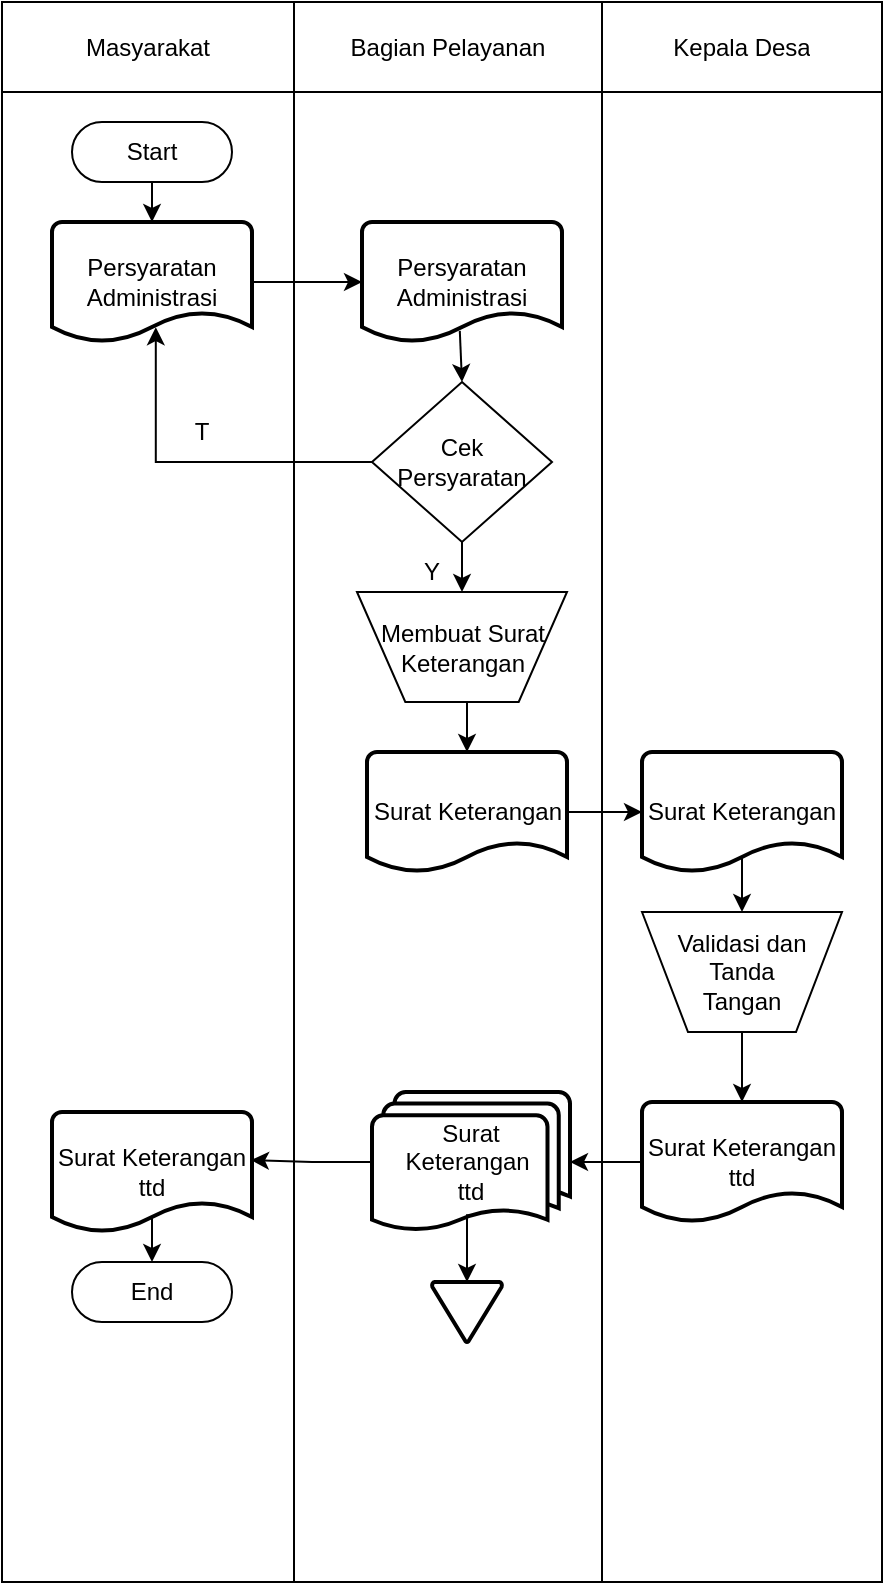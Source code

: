 <mxfile version="23.0.2" type="device" pages="7">
  <diagram id="uaR1IVvOxq0_56bxmAij" name="Flowchart">
    <mxGraphModel dx="1723" dy="852" grid="1" gridSize="10" guides="1" tooltips="1" connect="1" arrows="1" fold="1" page="1" pageScale="1" pageWidth="850" pageHeight="1100" math="0" shadow="0">
      <root>
        <mxCell id="0" />
        <mxCell id="1" parent="0" />
        <mxCell id="8G3tzhU4oZl5MRugEbcN-1" value="" style="shape=table;startSize=0;container=1;collapsible=0;childLayout=tableLayout;" vertex="1" parent="1">
          <mxGeometry x="530" y="90" width="440" height="790" as="geometry" />
        </mxCell>
        <mxCell id="8G3tzhU4oZl5MRugEbcN-2" value="" style="shape=tableRow;horizontal=0;startSize=0;swimlaneHead=0;swimlaneBody=0;strokeColor=inherit;top=0;left=0;bottom=0;right=0;collapsible=0;dropTarget=0;fillColor=none;points=[[0,0.5],[1,0.5]];portConstraint=eastwest;" vertex="1" parent="8G3tzhU4oZl5MRugEbcN-1">
          <mxGeometry width="440" height="45" as="geometry" />
        </mxCell>
        <mxCell id="8G3tzhU4oZl5MRugEbcN-3" value="Masyarakat" style="shape=partialRectangle;html=1;whiteSpace=wrap;connectable=0;strokeColor=inherit;overflow=hidden;fillColor=none;top=0;left=0;bottom=0;right=0;pointerEvents=1;" vertex="1" parent="8G3tzhU4oZl5MRugEbcN-2">
          <mxGeometry width="146" height="45" as="geometry">
            <mxRectangle width="146" height="45" as="alternateBounds" />
          </mxGeometry>
        </mxCell>
        <mxCell id="8G3tzhU4oZl5MRugEbcN-4" value="Bagian Pelayanan" style="shape=partialRectangle;html=1;whiteSpace=wrap;connectable=0;strokeColor=inherit;overflow=hidden;fillColor=none;top=0;left=0;bottom=0;right=0;pointerEvents=1;" vertex="1" parent="8G3tzhU4oZl5MRugEbcN-2">
          <mxGeometry x="146" width="154" height="45" as="geometry">
            <mxRectangle width="154" height="45" as="alternateBounds" />
          </mxGeometry>
        </mxCell>
        <mxCell id="8G3tzhU4oZl5MRugEbcN-5" value="Kepala Desa" style="shape=partialRectangle;html=1;whiteSpace=wrap;connectable=0;strokeColor=inherit;overflow=hidden;fillColor=none;top=0;left=0;bottom=0;right=0;pointerEvents=1;" vertex="1" parent="8G3tzhU4oZl5MRugEbcN-2">
          <mxGeometry x="300" width="140" height="45" as="geometry">
            <mxRectangle width="140" height="45" as="alternateBounds" />
          </mxGeometry>
        </mxCell>
        <mxCell id="8G3tzhU4oZl5MRugEbcN-6" value="" style="shape=tableRow;horizontal=0;startSize=0;swimlaneHead=0;swimlaneBody=0;strokeColor=inherit;top=0;left=0;bottom=0;right=0;collapsible=0;dropTarget=0;fillColor=none;points=[[0,0.5],[1,0.5]];portConstraint=eastwest;" vertex="1" parent="8G3tzhU4oZl5MRugEbcN-1">
          <mxGeometry y="45" width="440" height="745" as="geometry" />
        </mxCell>
        <mxCell id="8G3tzhU4oZl5MRugEbcN-7" value="" style="shape=partialRectangle;html=1;whiteSpace=wrap;connectable=0;strokeColor=inherit;overflow=hidden;fillColor=none;top=0;left=0;bottom=0;right=0;pointerEvents=1;" vertex="1" parent="8G3tzhU4oZl5MRugEbcN-6">
          <mxGeometry width="146" height="745" as="geometry">
            <mxRectangle width="146" height="745" as="alternateBounds" />
          </mxGeometry>
        </mxCell>
        <mxCell id="8G3tzhU4oZl5MRugEbcN-8" value="" style="shape=partialRectangle;html=1;whiteSpace=wrap;connectable=0;strokeColor=inherit;overflow=hidden;fillColor=none;top=0;left=0;bottom=0;right=0;pointerEvents=1;" vertex="1" parent="8G3tzhU4oZl5MRugEbcN-6">
          <mxGeometry x="146" width="154" height="745" as="geometry">
            <mxRectangle width="154" height="745" as="alternateBounds" />
          </mxGeometry>
        </mxCell>
        <mxCell id="8G3tzhU4oZl5MRugEbcN-9" value="" style="shape=partialRectangle;html=1;whiteSpace=wrap;connectable=0;strokeColor=inherit;overflow=hidden;fillColor=none;top=0;left=0;bottom=0;right=0;pointerEvents=1;" vertex="1" parent="8G3tzhU4oZl5MRugEbcN-6">
          <mxGeometry x="300" width="140" height="745" as="geometry">
            <mxRectangle width="140" height="745" as="alternateBounds" />
          </mxGeometry>
        </mxCell>
        <mxCell id="8G3tzhU4oZl5MRugEbcN-22" value="Persyaratan Administrasi" style="strokeWidth=2;html=1;shape=mxgraph.flowchart.document2;whiteSpace=wrap;size=0.25;" vertex="1" parent="1">
          <mxGeometry x="555" y="200" width="100" height="60" as="geometry" />
        </mxCell>
        <mxCell id="8G3tzhU4oZl5MRugEbcN-23" value="" style="endArrow=classic;html=1;rounded=0;exitX=0.5;exitY=1;exitDx=0;exitDy=0;exitPerimeter=0;entryX=0.5;entryY=0;entryDx=0;entryDy=0;entryPerimeter=0;" edge="1" parent="1" target="8G3tzhU4oZl5MRugEbcN-22">
          <mxGeometry width="50" height="50" relative="1" as="geometry">
            <mxPoint x="605" y="180" as="sourcePoint" />
            <mxPoint x="500" y="310" as="targetPoint" />
          </mxGeometry>
        </mxCell>
        <mxCell id="8G3tzhU4oZl5MRugEbcN-24" value="Persyaratan Administrasi" style="strokeWidth=2;html=1;shape=mxgraph.flowchart.document2;whiteSpace=wrap;size=0.25;" vertex="1" parent="1">
          <mxGeometry x="710" y="200" width="100" height="60" as="geometry" />
        </mxCell>
        <mxCell id="8G3tzhU4oZl5MRugEbcN-25" value="" style="endArrow=classic;html=1;rounded=0;exitX=1;exitY=0.5;exitDx=0;exitDy=0;exitPerimeter=0;entryX=0;entryY=0.5;entryDx=0;entryDy=0;entryPerimeter=0;" edge="1" parent="1" source="8G3tzhU4oZl5MRugEbcN-22" target="8G3tzhU4oZl5MRugEbcN-24">
          <mxGeometry width="50" height="50" relative="1" as="geometry">
            <mxPoint x="450" y="360" as="sourcePoint" />
            <mxPoint x="500" y="310" as="targetPoint" />
          </mxGeometry>
        </mxCell>
        <mxCell id="8G3tzhU4oZl5MRugEbcN-26" style="edgeStyle=orthogonalEdgeStyle;rounded=0;orthogonalLoop=1;jettySize=auto;html=1;exitX=0.5;exitY=1;exitDx=0;exitDy=0;entryX=0.5;entryY=0;entryDx=0;entryDy=0;" edge="1" parent="1" source="8G3tzhU4oZl5MRugEbcN-27" target="8G3tzhU4oZl5MRugEbcN-31">
          <mxGeometry relative="1" as="geometry" />
        </mxCell>
        <mxCell id="8G3tzhU4oZl5MRugEbcN-27" value="Cek Persyaratan" style="rhombus;whiteSpace=wrap;html=1;" vertex="1" parent="1">
          <mxGeometry x="715" y="280" width="90" height="80" as="geometry" />
        </mxCell>
        <mxCell id="8G3tzhU4oZl5MRugEbcN-28" value="" style="endArrow=classic;html=1;rounded=0;entryX=0.5;entryY=0;entryDx=0;entryDy=0;exitX=0.489;exitY=0.907;exitDx=0;exitDy=0;exitPerimeter=0;" edge="1" parent="1" source="8G3tzhU4oZl5MRugEbcN-24" target="8G3tzhU4oZl5MRugEbcN-27">
          <mxGeometry width="50" height="50" relative="1" as="geometry">
            <mxPoint x="450" y="360" as="sourcePoint" />
            <mxPoint x="500" y="310" as="targetPoint" />
          </mxGeometry>
        </mxCell>
        <mxCell id="8G3tzhU4oZl5MRugEbcN-29" style="edgeStyle=orthogonalEdgeStyle;rounded=0;orthogonalLoop=1;jettySize=auto;html=1;exitX=0;exitY=0.5;exitDx=0;exitDy=0;entryX=0.519;entryY=0.877;entryDx=0;entryDy=0;entryPerimeter=0;" edge="1" parent="1" source="8G3tzhU4oZl5MRugEbcN-27" target="8G3tzhU4oZl5MRugEbcN-22">
          <mxGeometry relative="1" as="geometry">
            <Array as="points">
              <mxPoint x="607" y="320" />
            </Array>
          </mxGeometry>
        </mxCell>
        <mxCell id="8G3tzhU4oZl5MRugEbcN-30" value="T" style="text;html=1;strokeColor=none;fillColor=none;align=center;verticalAlign=middle;whiteSpace=wrap;rounded=0;" vertex="1" parent="1">
          <mxGeometry x="600" y="290" width="60" height="30" as="geometry" />
        </mxCell>
        <mxCell id="8G3tzhU4oZl5MRugEbcN-31" value="Membuat Surat Keterangan" style="verticalLabelPosition=middle;verticalAlign=middle;html=1;shape=trapezoid;perimeter=trapezoidPerimeter;whiteSpace=wrap;size=0.23;arcSize=10;flipV=1;labelPosition=center;align=center;" vertex="1" parent="1">
          <mxGeometry x="707.5" y="385" width="105" height="55" as="geometry" />
        </mxCell>
        <mxCell id="8G3tzhU4oZl5MRugEbcN-32" value="Surat Keterangan" style="strokeWidth=2;html=1;shape=mxgraph.flowchart.document2;whiteSpace=wrap;size=0.25;" vertex="1" parent="1">
          <mxGeometry x="712.5" y="465" width="100" height="60" as="geometry" />
        </mxCell>
        <mxCell id="8G3tzhU4oZl5MRugEbcN-33" style="edgeStyle=orthogonalEdgeStyle;rounded=0;orthogonalLoop=1;jettySize=auto;html=1;exitX=0.5;exitY=1;exitDx=0;exitDy=0;entryX=0.5;entryY=0;entryDx=0;entryDy=0;entryPerimeter=0;" edge="1" parent="1" source="8G3tzhU4oZl5MRugEbcN-31" target="8G3tzhU4oZl5MRugEbcN-32">
          <mxGeometry relative="1" as="geometry" />
        </mxCell>
        <mxCell id="8G3tzhU4oZl5MRugEbcN-34" style="edgeStyle=orthogonalEdgeStyle;rounded=0;orthogonalLoop=1;jettySize=auto;html=1;exitX=0.5;exitY=0;exitDx=0;exitDy=0;exitPerimeter=0;entryX=0.5;entryY=0;entryDx=0;entryDy=0;" edge="1" parent="1" source="8G3tzhU4oZl5MRugEbcN-35" target="8G3tzhU4oZl5MRugEbcN-37">
          <mxGeometry relative="1" as="geometry">
            <Array as="points">
              <mxPoint x="900" y="510" />
              <mxPoint x="900" y="510" />
            </Array>
          </mxGeometry>
        </mxCell>
        <mxCell id="8G3tzhU4oZl5MRugEbcN-35" value="Surat Keterangan" style="strokeWidth=2;html=1;shape=mxgraph.flowchart.document2;whiteSpace=wrap;size=0.25;" vertex="1" parent="1">
          <mxGeometry x="850" y="465" width="100" height="60" as="geometry" />
        </mxCell>
        <mxCell id="8G3tzhU4oZl5MRugEbcN-36" style="edgeStyle=orthogonalEdgeStyle;rounded=0;orthogonalLoop=1;jettySize=auto;html=1;exitX=1;exitY=0.5;exitDx=0;exitDy=0;exitPerimeter=0;entryX=0;entryY=0.5;entryDx=0;entryDy=0;entryPerimeter=0;" edge="1" parent="1" source="8G3tzhU4oZl5MRugEbcN-32" target="8G3tzhU4oZl5MRugEbcN-35">
          <mxGeometry relative="1" as="geometry" />
        </mxCell>
        <mxCell id="8G3tzhU4oZl5MRugEbcN-37" value="Validasi dan&lt;br&gt;Tanda &lt;br&gt;Tangan" style="verticalLabelPosition=middle;verticalAlign=middle;html=1;shape=trapezoid;perimeter=trapezoidPerimeter;whiteSpace=wrap;size=0.23;arcSize=10;flipV=1;labelPosition=center;align=center;" vertex="1" parent="1">
          <mxGeometry x="850" y="545" width="100" height="60" as="geometry" />
        </mxCell>
        <mxCell id="8G3tzhU4oZl5MRugEbcN-38" value="Surat Keterangan&amp;nbsp;&lt;br&gt;ttd" style="strokeWidth=2;html=1;shape=mxgraph.flowchart.multi-document;whiteSpace=wrap;" vertex="1" parent="1">
          <mxGeometry x="715" y="635" width="99" height="70" as="geometry" />
        </mxCell>
        <mxCell id="8G3tzhU4oZl5MRugEbcN-39" value="" style="strokeWidth=2;html=1;shape=mxgraph.flowchart.merge_or_storage;whiteSpace=wrap;" vertex="1" parent="1">
          <mxGeometry x="745" y="730" width="35" height="30" as="geometry" />
        </mxCell>
        <mxCell id="8G3tzhU4oZl5MRugEbcN-40" style="edgeStyle=orthogonalEdgeStyle;rounded=0;orthogonalLoop=1;jettySize=auto;html=1;exitX=0.5;exitY=0.88;exitDx=0;exitDy=0;exitPerimeter=0;entryX=0.5;entryY=0;entryDx=0;entryDy=0;entryPerimeter=0;" edge="1" parent="1" source="8G3tzhU4oZl5MRugEbcN-38" target="8G3tzhU4oZl5MRugEbcN-39">
          <mxGeometry relative="1" as="geometry" />
        </mxCell>
        <mxCell id="8G3tzhU4oZl5MRugEbcN-41" style="edgeStyle=orthogonalEdgeStyle;rounded=0;orthogonalLoop=1;jettySize=auto;html=1;exitX=0;exitY=0.5;exitDx=0;exitDy=0;exitPerimeter=0;entryX=0.995;entryY=0.401;entryDx=0;entryDy=0;entryPerimeter=0;" edge="1" parent="1" source="8G3tzhU4oZl5MRugEbcN-38" target="8G3tzhU4oZl5MRugEbcN-48">
          <mxGeometry relative="1" as="geometry" />
        </mxCell>
        <mxCell id="8G3tzhU4oZl5MRugEbcN-42" value="End" style="html=1;dashed=0;whiteSpace=wrap;shape=mxgraph.dfd.start" vertex="1" parent="1">
          <mxGeometry x="565" y="720" width="80" height="30" as="geometry" />
        </mxCell>
        <mxCell id="8G3tzhU4oZl5MRugEbcN-43" value="Start" style="html=1;dashed=0;whiteSpace=wrap;shape=mxgraph.dfd.start" vertex="1" parent="1">
          <mxGeometry x="565" y="150" width="80" height="30" as="geometry" />
        </mxCell>
        <mxCell id="8G3tzhU4oZl5MRugEbcN-44" value="Y" style="text;html=1;strokeColor=none;fillColor=none;align=center;verticalAlign=middle;whiteSpace=wrap;rounded=0;" vertex="1" parent="1">
          <mxGeometry x="715" y="360" width="60" height="30" as="geometry" />
        </mxCell>
        <mxCell id="8G3tzhU4oZl5MRugEbcN-45" value="Surat Keterangan&lt;br&gt;ttd" style="strokeWidth=2;html=1;shape=mxgraph.flowchart.document2;whiteSpace=wrap;size=0.25;" vertex="1" parent="1">
          <mxGeometry x="850" y="640" width="100" height="60" as="geometry" />
        </mxCell>
        <mxCell id="8G3tzhU4oZl5MRugEbcN-46" style="edgeStyle=orthogonalEdgeStyle;rounded=0;orthogonalLoop=1;jettySize=auto;html=1;exitX=0.5;exitY=1;exitDx=0;exitDy=0;entryX=0.5;entryY=0;entryDx=0;entryDy=0;entryPerimeter=0;" edge="1" parent="1" source="8G3tzhU4oZl5MRugEbcN-37" target="8G3tzhU4oZl5MRugEbcN-45">
          <mxGeometry relative="1" as="geometry" />
        </mxCell>
        <mxCell id="8G3tzhU4oZl5MRugEbcN-47" style="edgeStyle=orthogonalEdgeStyle;rounded=0;orthogonalLoop=1;jettySize=auto;html=1;exitX=0.5;exitY=0;exitDx=0;exitDy=0;exitPerimeter=0;entryX=0.5;entryY=0.5;entryDx=0;entryDy=-15;entryPerimeter=0;" edge="1" parent="1" source="8G3tzhU4oZl5MRugEbcN-48" target="8G3tzhU4oZl5MRugEbcN-42">
          <mxGeometry relative="1" as="geometry">
            <Array as="points">
              <mxPoint x="605" y="680" />
              <mxPoint x="605" y="680" />
            </Array>
          </mxGeometry>
        </mxCell>
        <mxCell id="8G3tzhU4oZl5MRugEbcN-48" value="Surat Keterangan&lt;br&gt;ttd" style="strokeWidth=2;html=1;shape=mxgraph.flowchart.document2;whiteSpace=wrap;size=0.25;" vertex="1" parent="1">
          <mxGeometry x="555" y="645" width="100" height="60" as="geometry" />
        </mxCell>
        <mxCell id="8G3tzhU4oZl5MRugEbcN-49" style="edgeStyle=orthogonalEdgeStyle;rounded=0;orthogonalLoop=1;jettySize=auto;html=1;exitX=0;exitY=0.5;exitDx=0;exitDy=0;entryX=1;entryY=0.5;entryDx=0;entryDy=0;entryPerimeter=0;exitPerimeter=0;" edge="1" parent="1" source="8G3tzhU4oZl5MRugEbcN-45" target="8G3tzhU4oZl5MRugEbcN-38">
          <mxGeometry relative="1" as="geometry">
            <mxPoint x="910" y="615" as="sourcePoint" />
            <mxPoint x="910" y="650" as="targetPoint" />
          </mxGeometry>
        </mxCell>
      </root>
    </mxGraphModel>
  </diagram>
  <diagram name="Context Diagram" id="qfx-FmhpbJGwdOmbEzbk">
    <mxGraphModel dx="1034" dy="511" grid="1" gridSize="10" guides="1" tooltips="1" connect="1" arrows="1" fold="1" page="1" pageScale="1" pageWidth="850" pageHeight="1100" math="0" shadow="0">
      <root>
        <mxCell id="0" />
        <mxCell id="1" parent="0" />
        <mxCell id="cMEDYA2nGWKhWazvYABa-1" style="edgeStyle=orthogonalEdgeStyle;rounded=0;orthogonalLoop=1;jettySize=auto;html=1;exitX=0;exitY=1;exitDx=0;exitDy=0;entryX=0.5;entryY=1;entryDx=0;entryDy=0;" edge="1" parent="1" source="cMEDYA2nGWKhWazvYABa-5" target="cMEDYA2nGWKhWazvYABa-6">
          <mxGeometry relative="1" as="geometry">
            <Array as="points">
              <mxPoint x="318" y="390" />
              <mxPoint x="90" y="390" />
            </Array>
          </mxGeometry>
        </mxCell>
        <mxCell id="cMEDYA2nGWKhWazvYABa-2" value="Pemberitahuan &lt;br&gt;Surat Selesai" style="edgeLabel;html=1;align=center;verticalAlign=middle;resizable=0;points=[];" vertex="1" connectable="0" parent="cMEDYA2nGWKhWazvYABa-1">
          <mxGeometry x="0.005" relative="1" as="geometry">
            <mxPoint as="offset" />
          </mxGeometry>
        </mxCell>
        <mxCell id="cMEDYA2nGWKhWazvYABa-3" style="edgeStyle=orthogonalEdgeStyle;rounded=0;orthogonalLoop=1;jettySize=auto;html=1;exitX=1;exitY=1;exitDx=0;exitDy=0;entryX=0.5;entryY=1;entryDx=0;entryDy=0;" edge="1" parent="1" source="cMEDYA2nGWKhWazvYABa-5" target="cMEDYA2nGWKhWazvYABa-22">
          <mxGeometry relative="1" as="geometry">
            <Array as="points">
              <mxPoint x="402" y="390" />
              <mxPoint x="620" y="390" />
            </Array>
          </mxGeometry>
        </mxCell>
        <mxCell id="cMEDYA2nGWKhWazvYABa-4" value="Laporan&lt;br&gt;Data Penduduk&amp;nbsp;" style="edgeLabel;html=1;align=center;verticalAlign=middle;resizable=0;points=[];" vertex="1" connectable="0" parent="cMEDYA2nGWKhWazvYABa-3">
          <mxGeometry x="-0.086" relative="1" as="geometry">
            <mxPoint as="offset" />
          </mxGeometry>
        </mxCell>
        <mxCell id="cMEDYA2nGWKhWazvYABa-5" value="Sistem Informasi Pelayanan Surat" style="shape=ellipse;html=1;dashed=0;whiteSpace=wrap;aspect=fixed;perimeter=ellipsePerimeter;" vertex="1" parent="1">
          <mxGeometry x="300" y="250" width="120" height="120" as="geometry" />
        </mxCell>
        <mxCell id="cMEDYA2nGWKhWazvYABa-6" value="Penduduk" style="html=1;dashed=0;whiteSpace=wrap;" vertex="1" parent="1">
          <mxGeometry x="40" y="310" width="100" height="40" as="geometry" />
        </mxCell>
        <mxCell id="cMEDYA2nGWKhWazvYABa-7" style="edgeStyle=orthogonalEdgeStyle;rounded=0;orthogonalLoop=1;jettySize=auto;html=1;exitX=0;exitY=0.5;exitDx=0;exitDy=0;entryX=0;entryY=0;entryDx=0;entryDy=0;" edge="1" parent="1" source="cMEDYA2nGWKhWazvYABa-9" target="cMEDYA2nGWKhWazvYABa-5">
          <mxGeometry relative="1" as="geometry">
            <Array as="points">
              <mxPoint x="230" y="70" />
              <mxPoint x="230" y="200" />
              <mxPoint x="318" y="200" />
            </Array>
          </mxGeometry>
        </mxCell>
        <mxCell id="cMEDYA2nGWKhWazvYABa-8" value="Login&lt;br&gt;Logout" style="edgeLabel;html=1;align=center;verticalAlign=middle;resizable=0;points=[];" vertex="1" connectable="0" parent="cMEDYA2nGWKhWazvYABa-7">
          <mxGeometry x="-0.328" y="1" relative="1" as="geometry">
            <mxPoint as="offset" />
          </mxGeometry>
        </mxCell>
        <mxCell id="cMEDYA2nGWKhWazvYABa-9" value="Kepala Desa" style="html=1;dashed=0;whiteSpace=wrap;" vertex="1" parent="1">
          <mxGeometry x="300" y="50" width="100" height="40" as="geometry" />
        </mxCell>
        <mxCell id="cMEDYA2nGWKhWazvYABa-10" style="edgeStyle=orthogonalEdgeStyle;rounded=0;orthogonalLoop=1;jettySize=auto;html=1;exitX=0.372;exitY=0.029;exitDx=0;exitDy=0;exitPerimeter=0;" edge="1" parent="1" source="cMEDYA2nGWKhWazvYABa-5">
          <mxGeometry relative="1" as="geometry">
            <mxPoint x="370" y="260" as="sourcePoint" />
            <mxPoint x="344" y="90" as="targetPoint" />
          </mxGeometry>
        </mxCell>
        <mxCell id="cMEDYA2nGWKhWazvYABa-11" value="&lt;div style=&quot;text-align: left;&quot;&gt;Laporan&lt;/div&gt;&lt;div style=&quot;text-align: left;&quot;&gt;- Data Surat Keluar&lt;/div&gt;&lt;div style=&quot;text-align: left;&quot;&gt;- Data Penduduk&lt;/div&gt;" style="edgeLabel;html=1;align=center;verticalAlign=middle;resizable=0;points=[];" vertex="1" connectable="0" parent="cMEDYA2nGWKhWazvYABa-10">
          <mxGeometry x="0.401" y="1" relative="1" as="geometry">
            <mxPoint as="offset" />
          </mxGeometry>
        </mxCell>
        <mxCell id="cMEDYA2nGWKhWazvYABa-12" style="edgeStyle=orthogonalEdgeStyle;rounded=0;orthogonalLoop=1;jettySize=auto;html=1;exitX=1;exitY=0.5;exitDx=0;exitDy=0;entryX=0.638;entryY=0.031;entryDx=0;entryDy=0;entryPerimeter=0;" edge="1" parent="1" source="cMEDYA2nGWKhWazvYABa-9" target="cMEDYA2nGWKhWazvYABa-5">
          <mxGeometry relative="1" as="geometry">
            <Array as="points">
              <mxPoint x="440" y="70" />
              <mxPoint x="440" y="190" />
              <mxPoint x="377" y="190" />
            </Array>
          </mxGeometry>
        </mxCell>
        <mxCell id="cMEDYA2nGWKhWazvYABa-13" value="ACC Surat&lt;br&gt;dan TTD Surat" style="edgeLabel;html=1;align=center;verticalAlign=middle;resizable=0;points=[];" vertex="1" connectable="0" parent="cMEDYA2nGWKhWazvYABa-12">
          <mxGeometry x="-0.489" relative="1" as="geometry">
            <mxPoint y="5" as="offset" />
          </mxGeometry>
        </mxCell>
        <mxCell id="cMEDYA2nGWKhWazvYABa-14" style="edgeStyle=orthogonalEdgeStyle;rounded=0;orthogonalLoop=1;jettySize=auto;html=1;exitX=0.5;exitY=0;exitDx=0;exitDy=0;entryX=0.056;entryY=0.211;entryDx=0;entryDy=0;entryPerimeter=0;" edge="1" parent="1" source="cMEDYA2nGWKhWazvYABa-6" target="cMEDYA2nGWKhWazvYABa-5">
          <mxGeometry relative="1" as="geometry" />
        </mxCell>
        <mxCell id="cMEDYA2nGWKhWazvYABa-15" value="Login&lt;br&gt;Logout" style="edgeLabel;html=1;align=center;verticalAlign=middle;resizable=0;points=[];" vertex="1" connectable="0" parent="cMEDYA2nGWKhWazvYABa-14">
          <mxGeometry x="0.166" relative="1" as="geometry">
            <mxPoint as="offset" />
          </mxGeometry>
        </mxCell>
        <mxCell id="cMEDYA2nGWKhWazvYABa-16" style="edgeStyle=orthogonalEdgeStyle;rounded=0;orthogonalLoop=1;jettySize=auto;html=1;exitX=1;exitY=0.5;exitDx=0;exitDy=0;entryX=0.035;entryY=0.663;entryDx=0;entryDy=0;entryPerimeter=0;" edge="1" parent="1" source="cMEDYA2nGWKhWazvYABa-6" target="cMEDYA2nGWKhWazvYABa-5">
          <mxGeometry relative="1" as="geometry" />
        </mxCell>
        <mxCell id="cMEDYA2nGWKhWazvYABa-17" value="Permohonan &lt;br&gt;Pengajuan &lt;br&gt;Administrasi Surat" style="edgeLabel;html=1;align=center;verticalAlign=middle;resizable=0;points=[];" vertex="1" connectable="0" parent="cMEDYA2nGWKhWazvYABa-16">
          <mxGeometry x="-0.033" relative="1" as="geometry">
            <mxPoint x="-2" as="offset" />
          </mxGeometry>
        </mxCell>
        <mxCell id="cMEDYA2nGWKhWazvYABa-18" style="edgeStyle=orthogonalEdgeStyle;rounded=0;orthogonalLoop=1;jettySize=auto;html=1;exitX=0.5;exitY=0;exitDx=0;exitDy=0;entryX=1;entryY=0;entryDx=0;entryDy=0;" edge="1" parent="1" source="cMEDYA2nGWKhWazvYABa-22" target="cMEDYA2nGWKhWazvYABa-5">
          <mxGeometry relative="1" as="geometry" />
        </mxCell>
        <mxCell id="cMEDYA2nGWKhWazvYABa-19" value="Login&lt;br&gt;Logout" style="edgeLabel;html=1;align=center;verticalAlign=middle;resizable=0;points=[];" vertex="1" connectable="0" parent="cMEDYA2nGWKhWazvYABa-18">
          <mxGeometry x="0.239" relative="1" as="geometry">
            <mxPoint as="offset" />
          </mxGeometry>
        </mxCell>
        <mxCell id="cMEDYA2nGWKhWazvYABa-20" style="edgeStyle=orthogonalEdgeStyle;rounded=0;orthogonalLoop=1;jettySize=auto;html=1;exitX=0;exitY=0.5;exitDx=0;exitDy=0;entryX=1;entryY=0.5;entryDx=0;entryDy=0;" edge="1" parent="1" source="cMEDYA2nGWKhWazvYABa-22" target="cMEDYA2nGWKhWazvYABa-5">
          <mxGeometry relative="1" as="geometry" />
        </mxCell>
        <mxCell id="cMEDYA2nGWKhWazvYABa-21" value="Data Penduduk" style="edgeLabel;html=1;align=center;verticalAlign=middle;resizable=0;points=[];" vertex="1" connectable="0" parent="cMEDYA2nGWKhWazvYABa-20">
          <mxGeometry x="0.018" y="-2" relative="1" as="geometry">
            <mxPoint x="3" as="offset" />
          </mxGeometry>
        </mxCell>
        <mxCell id="cMEDYA2nGWKhWazvYABa-22" value="Ketua RT" style="html=1;dashed=0;whiteSpace=wrap;" vertex="1" parent="1">
          <mxGeometry x="570" y="290" width="100" height="40" as="geometry" />
        </mxCell>
        <mxCell id="cMEDYA2nGWKhWazvYABa-23" style="edgeStyle=orthogonalEdgeStyle;rounded=0;orthogonalLoop=1;jettySize=auto;html=1;exitX=0.25;exitY=1;exitDx=0;exitDy=0;" edge="1" parent="1" source="cMEDYA2nGWKhWazvYABa-22">
          <mxGeometry relative="1" as="geometry">
            <mxPoint x="410" y="346" as="targetPoint" />
            <Array as="points">
              <mxPoint x="595" y="346" />
            </Array>
          </mxGeometry>
        </mxCell>
        <mxCell id="cMEDYA2nGWKhWazvYABa-24" value="ACC&lt;br style=&quot;border-color: var(--border-color);&quot;&gt;Pengajuan Surat" style="edgeLabel;html=1;align=center;verticalAlign=middle;resizable=0;points=[];" vertex="1" connectable="0" parent="cMEDYA2nGWKhWazvYABa-23">
          <mxGeometry x="0.067" relative="1" as="geometry">
            <mxPoint as="offset" />
          </mxGeometry>
        </mxCell>
      </root>
    </mxGraphModel>
  </diagram>
  <diagram id="pMd5SrJ-1DQDR9jdQANh" name="DFD 1">
    <mxGraphModel dx="1034" dy="511" grid="1" gridSize="10" guides="1" tooltips="1" connect="1" arrows="1" fold="1" page="1" pageScale="1" pageWidth="850" pageHeight="1100" math="0" shadow="0">
      <root>
        <mxCell id="0" />
        <mxCell id="1" parent="0" />
        <mxCell id="bwMYZ2QRHLYEQBZhXfLE-1" style="edgeStyle=orthogonalEdgeStyle;rounded=0;orthogonalLoop=1;jettySize=auto;html=1;exitX=1;exitY=0.5;exitDx=0;exitDy=0;entryX=0;entryY=0.75;entryDx=0;entryDy=0;" edge="1" parent="1" source="bwMYZ2QRHLYEQBZhXfLE-7">
          <mxGeometry relative="1" as="geometry">
            <mxPoint x="710" y="142.5" as="targetPoint" />
          </mxGeometry>
        </mxCell>
        <mxCell id="bwMYZ2QRHLYEQBZhXfLE-2" value="Info Login" style="edgeLabel;html=1;align=center;verticalAlign=middle;resizable=0;points=[];" vertex="1" connectable="0" parent="bwMYZ2QRHLYEQBZhXfLE-1">
          <mxGeometry x="-0.071" y="3" relative="1" as="geometry">
            <mxPoint y="2" as="offset" />
          </mxGeometry>
        </mxCell>
        <mxCell id="bwMYZ2QRHLYEQBZhXfLE-3" style="edgeStyle=orthogonalEdgeStyle;rounded=0;orthogonalLoop=1;jettySize=auto;html=1;exitX=0;exitY=0.5;exitDx=0;exitDy=0;entryX=1;entryY=0.5;entryDx=0;entryDy=0;" edge="1" parent="1" source="bwMYZ2QRHLYEQBZhXfLE-7" target="bwMYZ2QRHLYEQBZhXfLE-35">
          <mxGeometry relative="1" as="geometry" />
        </mxCell>
        <mxCell id="bwMYZ2QRHLYEQBZhXfLE-4" value="Info Login" style="edgeLabel;html=1;align=center;verticalAlign=middle;resizable=0;points=[];" vertex="1" connectable="0" parent="bwMYZ2QRHLYEQBZhXfLE-3">
          <mxGeometry x="-0.025" y="-4" relative="1" as="geometry">
            <mxPoint y="4" as="offset" />
          </mxGeometry>
        </mxCell>
        <mxCell id="bwMYZ2QRHLYEQBZhXfLE-5" style="edgeStyle=orthogonalEdgeStyle;rounded=0;orthogonalLoop=1;jettySize=auto;html=1;entryX=0;entryY=0.5;entryDx=0;entryDy=0;" edge="1" parent="1" source="bwMYZ2QRHLYEQBZhXfLE-7" target="bwMYZ2QRHLYEQBZhXfLE-32">
          <mxGeometry relative="1" as="geometry">
            <Array as="points">
              <mxPoint x="430" y="60" />
              <mxPoint x="20" y="60" />
              <mxPoint x="20" y="415" />
            </Array>
          </mxGeometry>
        </mxCell>
        <mxCell id="bwMYZ2QRHLYEQBZhXfLE-6" value="Info Login" style="edgeLabel;html=1;align=center;verticalAlign=middle;resizable=0;points=[];" vertex="1" connectable="0" parent="bwMYZ2QRHLYEQBZhXfLE-5">
          <mxGeometry x="-0.469" y="-1" relative="1" as="geometry">
            <mxPoint as="offset" />
          </mxGeometry>
        </mxCell>
        <mxCell id="bwMYZ2QRHLYEQBZhXfLE-7" value="1.0&lt;br&gt;Login" style="shape=ellipse;html=1;dashed=0;whiteSpace=wrap;aspect=fixed;perimeter=ellipsePerimeter;" vertex="1" parent="1">
          <mxGeometry x="400" y="90" width="110" height="110" as="geometry" />
        </mxCell>
        <mxCell id="bwMYZ2QRHLYEQBZhXfLE-8" style="edgeStyle=orthogonalEdgeStyle;rounded=0;orthogonalLoop=1;jettySize=auto;html=1;exitX=1;exitY=0.5;exitDx=0;exitDy=0;entryX=0;entryY=0.75;entryDx=0;entryDy=0;" edge="1" parent="1" source="bwMYZ2QRHLYEQBZhXfLE-20" target="bwMYZ2QRHLYEQBZhXfLE-42">
          <mxGeometry relative="1" as="geometry">
            <Array as="points">
              <mxPoint x="510" y="293" />
              <mxPoint x="605" y="293" />
            </Array>
          </mxGeometry>
        </mxCell>
        <mxCell id="bwMYZ2QRHLYEQBZhXfLE-9" value="Info Surat" style="edgeLabel;html=1;align=center;verticalAlign=middle;resizable=0;points=[];" vertex="1" connectable="0" parent="bwMYZ2QRHLYEQBZhXfLE-8">
          <mxGeometry x="-0.04" y="-1" relative="1" as="geometry">
            <mxPoint as="offset" />
          </mxGeometry>
        </mxCell>
        <mxCell id="bwMYZ2QRHLYEQBZhXfLE-10" style="edgeStyle=orthogonalEdgeStyle;rounded=0;orthogonalLoop=1;jettySize=auto;html=1;exitX=1;exitY=1;exitDx=0;exitDy=0;entryX=0;entryY=0.5;entryDx=0;entryDy=0;" edge="1" parent="1" source="bwMYZ2QRHLYEQBZhXfLE-20" target="bwMYZ2QRHLYEQBZhXfLE-39">
          <mxGeometry relative="1" as="geometry">
            <Array as="points">
              <mxPoint x="494" y="345" />
            </Array>
          </mxGeometry>
        </mxCell>
        <mxCell id="bwMYZ2QRHLYEQBZhXfLE-11" value="Info Surat" style="edgeLabel;html=1;align=center;verticalAlign=middle;resizable=0;points=[];" vertex="1" connectable="0" parent="bwMYZ2QRHLYEQBZhXfLE-10">
          <mxGeometry x="0.029" relative="1" as="geometry">
            <mxPoint as="offset" />
          </mxGeometry>
        </mxCell>
        <mxCell id="bwMYZ2QRHLYEQBZhXfLE-12" style="edgeStyle=orthogonalEdgeStyle;rounded=0;orthogonalLoop=1;jettySize=auto;html=1;exitX=0.728;exitY=0.967;exitDx=0;exitDy=0;entryX=0;entryY=0.75;entryDx=0;entryDy=0;exitPerimeter=0;" edge="1" parent="1" source="bwMYZ2QRHLYEQBZhXfLE-20" target="bwMYZ2QRHLYEQBZhXfLE-38">
          <mxGeometry relative="1" as="geometry">
            <Array as="points">
              <mxPoint x="480" y="403" />
            </Array>
          </mxGeometry>
        </mxCell>
        <mxCell id="bwMYZ2QRHLYEQBZhXfLE-13" value="Info Surat" style="edgeLabel;html=1;align=center;verticalAlign=middle;resizable=0;points=[];" vertex="1" connectable="0" parent="bwMYZ2QRHLYEQBZhXfLE-12">
          <mxGeometry x="0.217" y="-1" relative="1" as="geometry">
            <mxPoint as="offset" />
          </mxGeometry>
        </mxCell>
        <mxCell id="bwMYZ2QRHLYEQBZhXfLE-14" style="edgeStyle=orthogonalEdgeStyle;rounded=0;orthogonalLoop=1;jettySize=auto;html=1;exitX=0.5;exitY=1;exitDx=0;exitDy=0;entryX=0;entryY=0.75;entryDx=0;entryDy=0;" edge="1" parent="1" source="bwMYZ2QRHLYEQBZhXfLE-20" target="bwMYZ2QRHLYEQBZhXfLE-45">
          <mxGeometry relative="1" as="geometry">
            <Array as="points">
              <mxPoint x="460" y="340" />
              <mxPoint x="460" y="453" />
            </Array>
          </mxGeometry>
        </mxCell>
        <mxCell id="bwMYZ2QRHLYEQBZhXfLE-15" value="Info Surat" style="edgeLabel;html=1;align=center;verticalAlign=middle;resizable=0;points=[];" vertex="1" connectable="0" parent="bwMYZ2QRHLYEQBZhXfLE-14">
          <mxGeometry x="0.32" relative="1" as="geometry">
            <mxPoint as="offset" />
          </mxGeometry>
        </mxCell>
        <mxCell id="bwMYZ2QRHLYEQBZhXfLE-16" style="edgeStyle=orthogonalEdgeStyle;rounded=0;orthogonalLoop=1;jettySize=auto;html=1;entryX=0;entryY=0.75;entryDx=0;entryDy=0;" edge="1" parent="1" source="bwMYZ2QRHLYEQBZhXfLE-20" target="bwMYZ2QRHLYEQBZhXfLE-51">
          <mxGeometry relative="1" as="geometry">
            <Array as="points">
              <mxPoint x="430" y="553" />
            </Array>
          </mxGeometry>
        </mxCell>
        <mxCell id="bwMYZ2QRHLYEQBZhXfLE-17" value="Info Surat" style="edgeLabel;html=1;align=center;verticalAlign=middle;resizable=0;points=[];" vertex="1" connectable="0" parent="bwMYZ2QRHLYEQBZhXfLE-16">
          <mxGeometry x="0.477" y="1" relative="1" as="geometry">
            <mxPoint as="offset" />
          </mxGeometry>
        </mxCell>
        <mxCell id="bwMYZ2QRHLYEQBZhXfLE-18" style="edgeStyle=orthogonalEdgeStyle;rounded=0;orthogonalLoop=1;jettySize=auto;html=1;exitX=0.5;exitY=1;exitDx=0;exitDy=0;entryX=0;entryY=0.75;entryDx=0;entryDy=0;" edge="1" parent="1" source="bwMYZ2QRHLYEQBZhXfLE-20" target="bwMYZ2QRHLYEQBZhXfLE-48">
          <mxGeometry relative="1" as="geometry">
            <Array as="points">
              <mxPoint x="450" y="340" />
              <mxPoint x="450" y="503" />
            </Array>
          </mxGeometry>
        </mxCell>
        <mxCell id="bwMYZ2QRHLYEQBZhXfLE-19" value="Info Surat" style="edgeLabel;html=1;align=center;verticalAlign=middle;resizable=0;points=[];" vertex="1" connectable="0" parent="bwMYZ2QRHLYEQBZhXfLE-18">
          <mxGeometry x="0.405" relative="1" as="geometry">
            <mxPoint as="offset" />
          </mxGeometry>
        </mxCell>
        <mxCell id="bwMYZ2QRHLYEQBZhXfLE-20" value="2.0&lt;br&gt;Manajemen Surat" style="shape=ellipse;html=1;dashed=0;whiteSpace=wrap;aspect=fixed;perimeter=ellipsePerimeter;" vertex="1" parent="1">
          <mxGeometry x="400" y="230" width="110" height="110" as="geometry" />
        </mxCell>
        <mxCell id="bwMYZ2QRHLYEQBZhXfLE-21" style="edgeStyle=orthogonalEdgeStyle;rounded=0;orthogonalLoop=1;jettySize=auto;html=1;exitX=0;exitY=0.5;exitDx=0;exitDy=0;entryX=0.75;entryY=1;entryDx=0;entryDy=0;" edge="1" parent="1" source="bwMYZ2QRHLYEQBZhXfLE-25" target="bwMYZ2QRHLYEQBZhXfLE-32">
          <mxGeometry relative="1" as="geometry" />
        </mxCell>
        <mxCell id="bwMYZ2QRHLYEQBZhXfLE-22" value="Info Laporan Surat Keluar" style="edgeLabel;html=1;align=center;verticalAlign=middle;resizable=0;points=[];" vertex="1" connectable="0" parent="bwMYZ2QRHLYEQBZhXfLE-21">
          <mxGeometry x="-0.313" y="-2" relative="1" as="geometry">
            <mxPoint as="offset" />
          </mxGeometry>
        </mxCell>
        <mxCell id="bwMYZ2QRHLYEQBZhXfLE-23" style="edgeStyle=orthogonalEdgeStyle;rounded=0;orthogonalLoop=1;jettySize=auto;html=1;exitX=0;exitY=1;exitDx=0;exitDy=0;entryX=0.5;entryY=1;entryDx=0;entryDy=0;" edge="1" parent="1" source="bwMYZ2QRHLYEQBZhXfLE-25" target="bwMYZ2QRHLYEQBZhXfLE-32">
          <mxGeometry relative="1" as="geometry" />
        </mxCell>
        <mxCell id="bwMYZ2QRHLYEQBZhXfLE-24" value="Info Laporan Data Penduduk" style="edgeLabel;html=1;align=center;verticalAlign=middle;resizable=0;points=[];" vertex="1" connectable="0" parent="bwMYZ2QRHLYEQBZhXfLE-23">
          <mxGeometry x="-0.5" y="4" relative="1" as="geometry">
            <mxPoint x="-2" y="-3" as="offset" />
          </mxGeometry>
        </mxCell>
        <mxCell id="bwMYZ2QRHLYEQBZhXfLE-25" value="3.0&lt;br&gt;Laporan" style="shape=ellipse;html=1;dashed=0;whiteSpace=wrap;aspect=fixed;perimeter=ellipsePerimeter;" vertex="1" parent="1">
          <mxGeometry x="390" y="600" width="110" height="110" as="geometry" />
        </mxCell>
        <mxCell id="bwMYZ2QRHLYEQBZhXfLE-26" style="edgeStyle=orthogonalEdgeStyle;rounded=0;orthogonalLoop=1;jettySize=auto;html=1;exitX=0;exitY=0.25;exitDx=0;exitDy=0;entryX=0.987;entryY=0.34;entryDx=0;entryDy=0;entryPerimeter=0;" edge="1" parent="1" target="bwMYZ2QRHLYEQBZhXfLE-7">
          <mxGeometry relative="1" as="geometry">
            <mxPoint x="710" y="127.5" as="sourcePoint" />
          </mxGeometry>
        </mxCell>
        <mxCell id="bwMYZ2QRHLYEQBZhXfLE-27" value="Data Login" style="edgeLabel;html=1;align=center;verticalAlign=middle;resizable=0;points=[];" vertex="1" connectable="0" parent="bwMYZ2QRHLYEQBZhXfLE-26">
          <mxGeometry x="0.021" y="-2" relative="1" as="geometry">
            <mxPoint as="offset" />
          </mxGeometry>
        </mxCell>
        <mxCell id="bwMYZ2QRHLYEQBZhXfLE-28" style="edgeStyle=orthogonalEdgeStyle;rounded=0;orthogonalLoop=1;jettySize=auto;html=1;exitX=1;exitY=0.25;exitDx=0;exitDy=0;entryX=-0.013;entryY=0.377;entryDx=0;entryDy=0;entryPerimeter=0;" edge="1" parent="1" source="bwMYZ2QRHLYEQBZhXfLE-35" target="bwMYZ2QRHLYEQBZhXfLE-7">
          <mxGeometry relative="1" as="geometry" />
        </mxCell>
        <mxCell id="bwMYZ2QRHLYEQBZhXfLE-29" value="Data Login" style="edgeLabel;html=1;align=center;verticalAlign=middle;resizable=0;points=[];" vertex="1" connectable="0" parent="bwMYZ2QRHLYEQBZhXfLE-28">
          <mxGeometry x="-0.017" y="1" relative="1" as="geometry">
            <mxPoint as="offset" />
          </mxGeometry>
        </mxCell>
        <mxCell id="bwMYZ2QRHLYEQBZhXfLE-30" style="edgeStyle=orthogonalEdgeStyle;rounded=0;orthogonalLoop=1;jettySize=auto;html=1;exitX=0;exitY=0.25;exitDx=0;exitDy=0;entryX=0;entryY=0;entryDx=0;entryDy=0;" edge="1" parent="1" source="bwMYZ2QRHLYEQBZhXfLE-32" target="bwMYZ2QRHLYEQBZhXfLE-7">
          <mxGeometry relative="1" as="geometry">
            <Array as="points">
              <mxPoint x="40" y="403" />
              <mxPoint x="40" y="80" />
              <mxPoint x="416" y="80" />
            </Array>
          </mxGeometry>
        </mxCell>
        <mxCell id="bwMYZ2QRHLYEQBZhXfLE-31" value="Data Login" style="edgeLabel;html=1;align=center;verticalAlign=middle;resizable=0;points=[];" vertex="1" connectable="0" parent="bwMYZ2QRHLYEQBZhXfLE-30">
          <mxGeometry x="0.433" y="4" relative="1" as="geometry">
            <mxPoint x="-1" y="3" as="offset" />
          </mxGeometry>
        </mxCell>
        <mxCell id="bwMYZ2QRHLYEQBZhXfLE-32" value="Kepala Desa" style="html=1;dashed=0;whiteSpace=wrap;" vertex="1" parent="1">
          <mxGeometry x="60" y="390" width="100" height="50" as="geometry" />
        </mxCell>
        <mxCell id="bwMYZ2QRHLYEQBZhXfLE-33" style="edgeStyle=orthogonalEdgeStyle;rounded=0;orthogonalLoop=1;jettySize=auto;html=1;exitX=1;exitY=0.75;exitDx=0;exitDy=0;" edge="1" parent="1" source="bwMYZ2QRHLYEQBZhXfLE-35">
          <mxGeometry relative="1" as="geometry">
            <Array as="points">
              <mxPoint x="130" y="158" />
              <mxPoint x="130" y="330" />
            </Array>
            <mxPoint x="420" y="330" as="targetPoint" />
          </mxGeometry>
        </mxCell>
        <mxCell id="bwMYZ2QRHLYEQBZhXfLE-34" value="&lt;div style=&quot;border-color: var(--border-color); text-align: left;&quot;&gt;- Data KK&lt;/div&gt;&lt;div style=&quot;border-color: var(--border-color); text-align: left;&quot;&gt;- Data KTP&lt;/div&gt;&lt;div style=&quot;border-color: var(--border-color); text-align: left;&quot;&gt;- Data Kelahiran&lt;/div&gt;&lt;div style=&quot;border-color: var(--border-color); text-align: left;&quot;&gt;- Data Penduduk Miskin&lt;/div&gt;&lt;div style=&quot;border-color: var(--border-color); text-align: left;&quot;&gt;- Data Domisili&lt;/div&gt;&lt;div style=&quot;border-color: var(--border-color); text-align: left;&quot;&gt;- Data Usaha Penduduk&lt;/div&gt;" style="edgeLabel;html=1;align=center;verticalAlign=middle;resizable=0;points=[];" vertex="1" connectable="0" parent="bwMYZ2QRHLYEQBZhXfLE-33">
          <mxGeometry x="0.308" y="1" relative="1" as="geometry">
            <mxPoint y="-28" as="offset" />
          </mxGeometry>
        </mxCell>
        <mxCell id="bwMYZ2QRHLYEQBZhXfLE-35" value="Ketua RT" style="html=1;dashed=0;whiteSpace=wrap;" vertex="1" parent="1">
          <mxGeometry x="60" y="120" width="100" height="50" as="geometry" />
        </mxCell>
        <mxCell id="bwMYZ2QRHLYEQBZhXfLE-36" style="edgeStyle=orthogonalEdgeStyle;rounded=0;orthogonalLoop=1;jettySize=auto;html=1;" edge="1" parent="1" source="bwMYZ2QRHLYEQBZhXfLE-20" target="bwMYZ2QRHLYEQBZhXfLE-35">
          <mxGeometry relative="1" as="geometry">
            <Array as="points">
              <mxPoint x="420" y="370" />
              <mxPoint x="110" y="370" />
            </Array>
          </mxGeometry>
        </mxCell>
        <mxCell id="bwMYZ2QRHLYEQBZhXfLE-37" value="- Surat Ket KK&lt;br&gt;- Surat Ket KTP&lt;br&gt;- Akta Kelahiran&lt;br&gt;- Surat Ket Tidak Mampu&lt;br&gt;- Surat Ket Domisili&lt;br&gt;- Surat Ket Usaha" style="edgeLabel;html=1;align=left;verticalAlign=middle;resizable=0;points=[];" vertex="1" connectable="0" parent="bwMYZ2QRHLYEQBZhXfLE-36">
          <mxGeometry x="-0.275" y="-1" relative="1" as="geometry">
            <mxPoint x="-37" y="26" as="offset" />
          </mxGeometry>
        </mxCell>
        <mxCell id="bwMYZ2QRHLYEQBZhXfLE-38" value="data_request_akta" style="html=1;dashed=0;whiteSpace=wrap;shape=partialRectangle;right=0;left=0;" vertex="1" parent="1">
          <mxGeometry x="700" y="380" width="100" height="30" as="geometry" />
        </mxCell>
        <mxCell id="bwMYZ2QRHLYEQBZhXfLE-39" value="data_request_ktp" style="html=1;dashed=0;whiteSpace=wrap;shape=partialRectangle;right=0;left=0;" vertex="1" parent="1">
          <mxGeometry x="700" y="330" width="100" height="30" as="geometry" />
        </mxCell>
        <mxCell id="bwMYZ2QRHLYEQBZhXfLE-40" style="edgeStyle=orthogonalEdgeStyle;rounded=0;orthogonalLoop=1;jettySize=auto;html=1;exitX=1;exitY=0.5;exitDx=0;exitDy=0;" edge="1" parent="1" source="bwMYZ2QRHLYEQBZhXfLE-42" target="bwMYZ2QRHLYEQBZhXfLE-25">
          <mxGeometry relative="1" as="geometry">
            <Array as="points">
              <mxPoint x="860" y="285" />
              <mxPoint x="860" y="700" />
            </Array>
          </mxGeometry>
        </mxCell>
        <mxCell id="bwMYZ2QRHLYEQBZhXfLE-41" value="Info Surat" style="edgeLabel;html=1;align=center;verticalAlign=middle;resizable=0;points=[];" vertex="1" connectable="0" parent="bwMYZ2QRHLYEQBZhXfLE-40">
          <mxGeometry x="0.451" y="-4" relative="1" as="geometry">
            <mxPoint x="-36" y="4" as="offset" />
          </mxGeometry>
        </mxCell>
        <mxCell id="bwMYZ2QRHLYEQBZhXfLE-42" value="data_request_kk" style="html=1;dashed=0;whiteSpace=wrap;shape=partialRectangle;right=0;left=0;" vertex="1" parent="1">
          <mxGeometry x="700" y="270" width="100" height="30" as="geometry" />
        </mxCell>
        <mxCell id="bwMYZ2QRHLYEQBZhXfLE-43" style="edgeStyle=orthogonalEdgeStyle;rounded=0;orthogonalLoop=1;jettySize=auto;html=1;exitX=1;exitY=0.5;exitDx=0;exitDy=0;entryX=1;entryY=0.5;entryDx=0;entryDy=0;" edge="1" parent="1" source="bwMYZ2QRHLYEQBZhXfLE-45" target="bwMYZ2QRHLYEQBZhXfLE-25">
          <mxGeometry relative="1" as="geometry">
            <Array as="points">
              <mxPoint x="830" y="445" />
              <mxPoint x="830" y="655" />
            </Array>
          </mxGeometry>
        </mxCell>
        <mxCell id="bwMYZ2QRHLYEQBZhXfLE-44" value="Info Surat" style="edgeLabel;html=1;align=center;verticalAlign=middle;resizable=0;points=[];" vertex="1" connectable="0" parent="bwMYZ2QRHLYEQBZhXfLE-43">
          <mxGeometry x="0.427" y="1" relative="1" as="geometry">
            <mxPoint x="-23" as="offset" />
          </mxGeometry>
        </mxCell>
        <mxCell id="bwMYZ2QRHLYEQBZhXfLE-45" value="data_request_sktm" style="html=1;dashed=0;whiteSpace=wrap;shape=partialRectangle;right=0;left=0;" vertex="1" parent="1">
          <mxGeometry x="700" y="430" width="100" height="30" as="geometry" />
        </mxCell>
        <mxCell id="bwMYZ2QRHLYEQBZhXfLE-46" style="edgeStyle=orthogonalEdgeStyle;rounded=0;orthogonalLoop=1;jettySize=auto;html=1;exitX=0;exitY=0.25;exitDx=0;exitDy=0;entryX=0.5;entryY=1;entryDx=0;entryDy=0;" edge="1" parent="1" source="bwMYZ2QRHLYEQBZhXfLE-48" target="bwMYZ2QRHLYEQBZhXfLE-20">
          <mxGeometry relative="1" as="geometry" />
        </mxCell>
        <mxCell id="bwMYZ2QRHLYEQBZhXfLE-47" value="Data Surat" style="edgeLabel;html=1;align=center;verticalAlign=middle;resizable=0;points=[];" vertex="1" connectable="0" parent="bwMYZ2QRHLYEQBZhXfLE-46">
          <mxGeometry x="-0.194" relative="1" as="geometry">
            <mxPoint as="offset" />
          </mxGeometry>
        </mxCell>
        <mxCell id="bwMYZ2QRHLYEQBZhXfLE-48" value="data_request_skd" style="html=1;dashed=0;whiteSpace=wrap;shape=partialRectangle;right=0;left=0;" vertex="1" parent="1">
          <mxGeometry x="700" y="480" width="100" height="30" as="geometry" />
        </mxCell>
        <mxCell id="bwMYZ2QRHLYEQBZhXfLE-49" style="edgeStyle=orthogonalEdgeStyle;rounded=0;orthogonalLoop=1;jettySize=auto;html=1;exitX=1;exitY=0.5;exitDx=0;exitDy=0;entryX=1;entryY=0;entryDx=0;entryDy=0;" edge="1" parent="1" source="bwMYZ2QRHLYEQBZhXfLE-51" target="bwMYZ2QRHLYEQBZhXfLE-25">
          <mxGeometry relative="1" as="geometry">
            <Array as="points">
              <mxPoint x="810" y="545" />
              <mxPoint x="810" y="616" />
            </Array>
          </mxGeometry>
        </mxCell>
        <mxCell id="bwMYZ2QRHLYEQBZhXfLE-50" value="Info Surat" style="edgeLabel;html=1;align=center;verticalAlign=middle;resizable=0;points=[];" vertex="1" connectable="0" parent="bwMYZ2QRHLYEQBZhXfLE-49">
          <mxGeometry x="0.126" relative="1" as="geometry">
            <mxPoint x="1" as="offset" />
          </mxGeometry>
        </mxCell>
        <mxCell id="bwMYZ2QRHLYEQBZhXfLE-51" value="data_request_sku" style="html=1;dashed=0;whiteSpace=wrap;shape=partialRectangle;right=0;left=0;" vertex="1" parent="1">
          <mxGeometry x="700" y="530" width="100" height="30" as="geometry" />
        </mxCell>
        <mxCell id="bwMYZ2QRHLYEQBZhXfLE-52" style="edgeStyle=orthogonalEdgeStyle;rounded=0;orthogonalLoop=1;jettySize=auto;html=1;exitX=1;exitY=0.5;exitDx=0;exitDy=0;entryX=0.985;entryY=0.36;entryDx=0;entryDy=0;entryPerimeter=0;" edge="1" parent="1" source="bwMYZ2QRHLYEQBZhXfLE-48" target="bwMYZ2QRHLYEQBZhXfLE-25">
          <mxGeometry relative="1" as="geometry">
            <Array as="points">
              <mxPoint x="820" y="495" />
              <mxPoint x="820" y="640" />
              <mxPoint x="498" y="640" />
            </Array>
          </mxGeometry>
        </mxCell>
        <mxCell id="bwMYZ2QRHLYEQBZhXfLE-53" value="Info Surat" style="edgeLabel;html=1;align=center;verticalAlign=middle;resizable=0;points=[];" vertex="1" connectable="0" parent="bwMYZ2QRHLYEQBZhXfLE-52">
          <mxGeometry x="0.329" y="-1" relative="1" as="geometry">
            <mxPoint x="23" as="offset" />
          </mxGeometry>
        </mxCell>
        <mxCell id="bwMYZ2QRHLYEQBZhXfLE-54" style="edgeStyle=orthogonalEdgeStyle;rounded=0;orthogonalLoop=1;jettySize=auto;html=1;exitX=1;exitY=0.5;exitDx=0;exitDy=0;entryX=1.005;entryY=0.592;entryDx=0;entryDy=0;entryPerimeter=0;" edge="1" parent="1" source="bwMYZ2QRHLYEQBZhXfLE-38" target="bwMYZ2QRHLYEQBZhXfLE-25">
          <mxGeometry relative="1" as="geometry">
            <Array as="points">
              <mxPoint x="840" y="395" />
              <mxPoint x="840" y="670" />
              <mxPoint x="501" y="670" />
            </Array>
          </mxGeometry>
        </mxCell>
        <mxCell id="bwMYZ2QRHLYEQBZhXfLE-55" value="Info Surat" style="edgeLabel;html=1;align=center;verticalAlign=middle;resizable=0;points=[];" vertex="1" connectable="0" parent="bwMYZ2QRHLYEQBZhXfLE-54">
          <mxGeometry x="0.387" y="-2" relative="1" as="geometry">
            <mxPoint as="offset" />
          </mxGeometry>
        </mxCell>
        <mxCell id="bwMYZ2QRHLYEQBZhXfLE-56" style="edgeStyle=orthogonalEdgeStyle;rounded=0;orthogonalLoop=1;jettySize=auto;html=1;exitX=1;exitY=0.5;exitDx=0;exitDy=0;entryX=0.921;entryY=0.765;entryDx=0;entryDy=0;entryPerimeter=0;" edge="1" parent="1" source="bwMYZ2QRHLYEQBZhXfLE-39" target="bwMYZ2QRHLYEQBZhXfLE-25">
          <mxGeometry relative="1" as="geometry">
            <mxPoint x="814.51" y="350" as="sourcePoint" />
            <mxPoint x="510.0" y="690.36" as="targetPoint" />
            <Array as="points">
              <mxPoint x="850" y="345" />
              <mxPoint x="850" y="684" />
            </Array>
          </mxGeometry>
        </mxCell>
        <mxCell id="bwMYZ2QRHLYEQBZhXfLE-57" value="Info Surat" style="edgeLabel;html=1;align=center;verticalAlign=middle;resizable=0;points=[];" vertex="1" connectable="0" parent="bwMYZ2QRHLYEQBZhXfLE-56">
          <mxGeometry x="0.395" y="-1" relative="1" as="geometry">
            <mxPoint x="6" as="offset" />
          </mxGeometry>
        </mxCell>
        <mxCell id="bwMYZ2QRHLYEQBZhXfLE-58" style="edgeStyle=orthogonalEdgeStyle;rounded=0;orthogonalLoop=1;jettySize=auto;html=1;exitX=0;exitY=0.25;exitDx=0;exitDy=0;entryX=1.008;entryY=0.426;entryDx=0;entryDy=0;entryPerimeter=0;" edge="1" parent="1" source="bwMYZ2QRHLYEQBZhXfLE-42" target="bwMYZ2QRHLYEQBZhXfLE-20">
          <mxGeometry relative="1" as="geometry" />
        </mxCell>
        <mxCell id="bwMYZ2QRHLYEQBZhXfLE-59" value="Data Surat" style="edgeLabel;html=1;align=center;verticalAlign=middle;resizable=0;points=[];" vertex="1" connectable="0" parent="bwMYZ2QRHLYEQBZhXfLE-58">
          <mxGeometry x="0.123" y="2" relative="1" as="geometry">
            <mxPoint as="offset" />
          </mxGeometry>
        </mxCell>
        <mxCell id="bwMYZ2QRHLYEQBZhXfLE-60" style="edgeStyle=orthogonalEdgeStyle;rounded=0;orthogonalLoop=1;jettySize=auto;html=1;exitX=0;exitY=0.25;exitDx=0;exitDy=0;entryX=0.939;entryY=0.757;entryDx=0;entryDy=0;entryPerimeter=0;" edge="1" parent="1" source="bwMYZ2QRHLYEQBZhXfLE-39" target="bwMYZ2QRHLYEQBZhXfLE-20">
          <mxGeometry relative="1" as="geometry" />
        </mxCell>
        <mxCell id="bwMYZ2QRHLYEQBZhXfLE-61" value="Data Surat" style="edgeLabel;html=1;align=center;verticalAlign=middle;resizable=0;points=[];" vertex="1" connectable="0" parent="bwMYZ2QRHLYEQBZhXfLE-60">
          <mxGeometry x="0.54" y="-1" relative="1" as="geometry">
            <mxPoint as="offset" />
          </mxGeometry>
        </mxCell>
        <mxCell id="bwMYZ2QRHLYEQBZhXfLE-62" style="edgeStyle=orthogonalEdgeStyle;rounded=0;orthogonalLoop=1;jettySize=auto;html=1;exitX=0;exitY=0.25;exitDx=0;exitDy=0;entryX=0.792;entryY=0.917;entryDx=0;entryDy=0;entryPerimeter=0;" edge="1" parent="1" source="bwMYZ2QRHLYEQBZhXfLE-38" target="bwMYZ2QRHLYEQBZhXfLE-20">
          <mxGeometry relative="1" as="geometry" />
        </mxCell>
        <mxCell id="bwMYZ2QRHLYEQBZhXfLE-63" value="Data Surat" style="edgeLabel;html=1;align=center;verticalAlign=middle;resizable=0;points=[];" vertex="1" connectable="0" parent="bwMYZ2QRHLYEQBZhXfLE-62">
          <mxGeometry x="0.07" y="1" relative="1" as="geometry">
            <mxPoint as="offset" />
          </mxGeometry>
        </mxCell>
        <mxCell id="bwMYZ2QRHLYEQBZhXfLE-64" style="edgeStyle=orthogonalEdgeStyle;rounded=0;orthogonalLoop=1;jettySize=auto;html=1;exitX=0;exitY=0.25;exitDx=0;exitDy=0;entryX=0.636;entryY=0.99;entryDx=0;entryDy=0;entryPerimeter=0;" edge="1" parent="1" source="bwMYZ2QRHLYEQBZhXfLE-45" target="bwMYZ2QRHLYEQBZhXfLE-20">
          <mxGeometry relative="1" as="geometry" />
        </mxCell>
        <mxCell id="bwMYZ2QRHLYEQBZhXfLE-65" value="Data Surat" style="edgeLabel;html=1;align=center;verticalAlign=middle;resizable=0;points=[];" vertex="1" connectable="0" parent="bwMYZ2QRHLYEQBZhXfLE-64">
          <mxGeometry x="-0.032" relative="1" as="geometry">
            <mxPoint as="offset" />
          </mxGeometry>
        </mxCell>
        <mxCell id="bwMYZ2QRHLYEQBZhXfLE-66" style="edgeStyle=orthogonalEdgeStyle;rounded=0;orthogonalLoop=1;jettySize=auto;html=1;exitX=0;exitY=0.25;exitDx=0;exitDy=0;entryX=0.346;entryY=1.007;entryDx=0;entryDy=0;entryPerimeter=0;" edge="1" parent="1" source="bwMYZ2QRHLYEQBZhXfLE-51" target="bwMYZ2QRHLYEQBZhXfLE-20">
          <mxGeometry relative="1" as="geometry" />
        </mxCell>
        <mxCell id="bwMYZ2QRHLYEQBZhXfLE-67" value="Data Surat" style="edgeLabel;html=1;align=center;verticalAlign=middle;resizable=0;points=[];" vertex="1" connectable="0" parent="bwMYZ2QRHLYEQBZhXfLE-66">
          <mxGeometry x="-0.291" relative="1" as="geometry">
            <mxPoint as="offset" />
          </mxGeometry>
        </mxCell>
        <mxCell id="bwMYZ2QRHLYEQBZhXfLE-68" style="edgeStyle=orthogonalEdgeStyle;rounded=0;orthogonalLoop=1;jettySize=auto;html=1;exitX=0.75;exitY=1;exitDx=0;exitDy=0;entryX=0;entryY=0.364;entryDx=0;entryDy=0;entryPerimeter=0;" edge="1" parent="1" source="bwMYZ2QRHLYEQBZhXfLE-35" target="bwMYZ2QRHLYEQBZhXfLE-20">
          <mxGeometry relative="1" as="geometry">
            <Array as="points">
              <mxPoint x="150" y="170" />
              <mxPoint x="150" y="230" />
              <mxPoint x="400" y="230" />
            </Array>
          </mxGeometry>
        </mxCell>
        <mxCell id="bwMYZ2QRHLYEQBZhXfLE-69" value="Validasi Pengajuan Surat" style="edgeLabel;html=1;align=center;verticalAlign=middle;resizable=0;points=[];" vertex="1" connectable="0" parent="bwMYZ2QRHLYEQBZhXfLE-68">
          <mxGeometry x="0.087" relative="1" as="geometry">
            <mxPoint as="offset" />
          </mxGeometry>
        </mxCell>
        <mxCell id="bwMYZ2QRHLYEQBZhXfLE-70" value="Penduduk" style="html=1;dashed=0;whiteSpace=wrap;" vertex="1" parent="1">
          <mxGeometry x="710" y="110" width="100" height="50" as="geometry" />
        </mxCell>
        <mxCell id="bwMYZ2QRHLYEQBZhXfLE-71" style="edgeStyle=orthogonalEdgeStyle;rounded=0;orthogonalLoop=1;jettySize=auto;html=1;exitX=0;exitY=0.5;exitDx=0;exitDy=0;entryX=1;entryY=0;entryDx=0;entryDy=0;" edge="1" parent="1" source="bwMYZ2QRHLYEQBZhXfLE-73" target="bwMYZ2QRHLYEQBZhXfLE-20">
          <mxGeometry relative="1" as="geometry">
            <Array as="points">
              <mxPoint x="530" y="215" />
              <mxPoint x="530" y="246" />
            </Array>
          </mxGeometry>
        </mxCell>
        <mxCell id="bwMYZ2QRHLYEQBZhXfLE-72" value="Data Penduduk" style="edgeLabel;html=1;align=center;verticalAlign=middle;resizable=0;points=[];" vertex="1" connectable="0" parent="bwMYZ2QRHLYEQBZhXfLE-71">
          <mxGeometry x="-0.16" relative="1" as="geometry">
            <mxPoint as="offset" />
          </mxGeometry>
        </mxCell>
        <mxCell id="bwMYZ2QRHLYEQBZhXfLE-73" value="data_user" style="html=1;dashed=0;whiteSpace=wrap;shape=partialRectangle;right=0;left=0;" vertex="1" parent="1">
          <mxGeometry x="690" y="200" width="100" height="30" as="geometry" />
        </mxCell>
        <mxCell id="bwMYZ2QRHLYEQBZhXfLE-74" style="edgeStyle=orthogonalEdgeStyle;rounded=0;orthogonalLoop=1;jettySize=auto;html=1;exitX=1;exitY=0.5;exitDx=0;exitDy=0;entryX=0;entryY=0;entryDx=0;entryDy=0;" edge="1" parent="1" source="bwMYZ2QRHLYEQBZhXfLE-76" target="bwMYZ2QRHLYEQBZhXfLE-25">
          <mxGeometry relative="1" as="geometry">
            <Array as="points">
              <mxPoint x="370" y="585" />
              <mxPoint x="370" y="616" />
            </Array>
          </mxGeometry>
        </mxCell>
        <mxCell id="bwMYZ2QRHLYEQBZhXfLE-75" value="Data penduduk" style="edgeLabel;html=1;align=center;verticalAlign=middle;resizable=0;points=[];" vertex="1" connectable="0" parent="bwMYZ2QRHLYEQBZhXfLE-74">
          <mxGeometry x="-0.348" y="4" relative="1" as="geometry">
            <mxPoint y="3" as="offset" />
          </mxGeometry>
        </mxCell>
        <mxCell id="bwMYZ2QRHLYEQBZhXfLE-76" value="data_penduduk" style="html=1;dashed=0;whiteSpace=wrap;shape=partialRectangle;right=0;left=0;" vertex="1" parent="1">
          <mxGeometry x="150" y="570" width="100" height="30" as="geometry" />
        </mxCell>
      </root>
    </mxGraphModel>
  </diagram>
  <diagram id="KcbWrB8Sn7eVGAVhtYS7" name="DFD 2">
    <mxGraphModel dx="1034" dy="511" grid="1" gridSize="10" guides="1" tooltips="1" connect="1" arrows="1" fold="1" page="1" pageScale="1" pageWidth="850" pageHeight="1100" math="0" shadow="0">
      <root>
        <mxCell id="0" />
        <mxCell id="1" parent="0" />
        <mxCell id="IIRmkrYGiCkE8vXb7WG3-1" style="edgeStyle=orthogonalEdgeStyle;rounded=0;orthogonalLoop=1;jettySize=auto;html=1;exitX=0;exitY=0.5;exitDx=0;exitDy=0;entryX=0;entryY=0.5;entryDx=0;entryDy=0;" edge="1" parent="1" source="IIRmkrYGiCkE8vXb7WG3-3" target="IIRmkrYGiCkE8vXb7WG3-103">
          <mxGeometry relative="1" as="geometry">
            <Array as="points">
              <mxPoint x="410" y="145" />
              <mxPoint x="410" y="120" />
              <mxPoint x="50" y="120" />
              <mxPoint x="50" y="1265" />
            </Array>
          </mxGeometry>
        </mxCell>
        <mxCell id="IIRmkrYGiCkE8vXb7WG3-2" value="Info Login" style="edgeLabel;html=1;align=center;verticalAlign=middle;resizable=0;points=[];" vertex="1" connectable="0" parent="IIRmkrYGiCkE8vXb7WG3-1">
          <mxGeometry x="-0.778" y="-1" relative="1" as="geometry">
            <mxPoint as="offset" />
          </mxGeometry>
        </mxCell>
        <mxCell id="IIRmkrYGiCkE8vXb7WG3-3" value="1.0&lt;br&gt;Login" style="shape=ellipse;html=1;dashed=0;whiteSpace=wrap;aspect=fixed;perimeter=ellipsePerimeter;" vertex="1" parent="1">
          <mxGeometry x="400" y="90" width="110" height="110" as="geometry" />
        </mxCell>
        <mxCell id="IIRmkrYGiCkE8vXb7WG3-4" style="edgeStyle=orthogonalEdgeStyle;rounded=0;orthogonalLoop=1;jettySize=auto;html=1;exitX=1;exitY=1;exitDx=0;exitDy=0;entryX=0.25;entryY=1;entryDx=0;entryDy=0;" edge="1" parent="1" source="IIRmkrYGiCkE8vXb7WG3-6" target="IIRmkrYGiCkE8vXb7WG3-42">
          <mxGeometry relative="1" as="geometry" />
        </mxCell>
        <mxCell id="IIRmkrYGiCkE8vXb7WG3-5" value="Data KTP" style="edgeLabel;html=1;align=center;verticalAlign=middle;resizable=0;points=[];" vertex="1" connectable="0" parent="IIRmkrYGiCkE8vXb7WG3-4">
          <mxGeometry x="-0.095" relative="1" as="geometry">
            <mxPoint as="offset" />
          </mxGeometry>
        </mxCell>
        <mxCell id="IIRmkrYGiCkE8vXb7WG3-6" value="2.1&lt;br&gt;KTP" style="shape=ellipse;html=1;dashed=0;whiteSpace=wrap;aspect=fixed;perimeter=ellipsePerimeter;" vertex="1" parent="1">
          <mxGeometry x="400" y="390" width="110" height="110" as="geometry" />
        </mxCell>
        <mxCell id="IIRmkrYGiCkE8vXb7WG3-7" style="edgeStyle=orthogonalEdgeStyle;rounded=0;orthogonalLoop=1;jettySize=auto;html=1;exitX=1;exitY=1;exitDx=0;exitDy=0;entryX=0.25;entryY=1;entryDx=0;entryDy=0;" edge="1" parent="1" source="IIRmkrYGiCkE8vXb7WG3-9" target="IIRmkrYGiCkE8vXb7WG3-50">
          <mxGeometry relative="1" as="geometry" />
        </mxCell>
        <mxCell id="IIRmkrYGiCkE8vXb7WG3-8" value="Data Penduduk&lt;br style=&quot;border-color: var(--border-color);&quot;&gt;Miskin" style="edgeLabel;html=1;align=center;verticalAlign=middle;resizable=0;points=[];" vertex="1" connectable="0" parent="IIRmkrYGiCkE8vXb7WG3-7">
          <mxGeometry x="-0.115" y="-1" relative="1" as="geometry">
            <mxPoint as="offset" />
          </mxGeometry>
        </mxCell>
        <mxCell id="IIRmkrYGiCkE8vXb7WG3-9" value="2.3&lt;br&gt;ket Tidak Mampu" style="shape=ellipse;html=1;dashed=0;whiteSpace=wrap;aspect=fixed;perimeter=ellipsePerimeter;movable=1;resizable=1;rotatable=1;deletable=1;editable=1;locked=0;connectable=1;" vertex="1" parent="1">
          <mxGeometry x="400" y="680" width="110" height="110" as="geometry" />
        </mxCell>
        <mxCell id="IIRmkrYGiCkE8vXb7WG3-10" style="edgeStyle=orthogonalEdgeStyle;rounded=0;orthogonalLoop=1;jettySize=auto;html=1;exitX=0;exitY=1;exitDx=0;exitDy=0;entryX=1;entryY=0.5;entryDx=0;entryDy=0;" edge="1" parent="1" source="IIRmkrYGiCkE8vXb7WG3-12" target="IIRmkrYGiCkE8vXb7WG3-103">
          <mxGeometry relative="1" as="geometry">
            <Array as="points">
              <mxPoint x="416" y="1265" />
            </Array>
          </mxGeometry>
        </mxCell>
        <mxCell id="IIRmkrYGiCkE8vXb7WG3-11" value="Laporan&lt;br&gt;Data Penduduk" style="edgeLabel;html=1;align=center;verticalAlign=middle;resizable=0;points=[];" vertex="1" connectable="0" parent="IIRmkrYGiCkE8vXb7WG3-10">
          <mxGeometry x="0.142" relative="1" as="geometry">
            <mxPoint as="offset" />
          </mxGeometry>
        </mxCell>
        <mxCell id="IIRmkrYGiCkE8vXb7WG3-12" value="3.0&amp;nbsp;&lt;br&gt;Laporan" style="shape=ellipse;html=1;dashed=0;whiteSpace=wrap;aspect=fixed;perimeter=ellipsePerimeter;" vertex="1" parent="1">
          <mxGeometry x="400" y="1130" width="110" height="110" as="geometry" />
        </mxCell>
        <mxCell id="IIRmkrYGiCkE8vXb7WG3-13" style="edgeStyle=orthogonalEdgeStyle;rounded=0;orthogonalLoop=1;jettySize=auto;html=1;exitX=1;exitY=1;exitDx=0;exitDy=0;entryX=0.25;entryY=1;entryDx=0;entryDy=0;" edge="1" parent="1" source="IIRmkrYGiCkE8vXb7WG3-17" target="IIRmkrYGiCkE8vXb7WG3-45">
          <mxGeometry relative="1" as="geometry" />
        </mxCell>
        <mxCell id="IIRmkrYGiCkE8vXb7WG3-14" value="Data Akta&amp;nbsp;&lt;br style=&quot;border-color: var(--border-color);&quot;&gt;Kelahiran" style="edgeLabel;html=1;align=center;verticalAlign=middle;resizable=0;points=[];" vertex="1" connectable="0" parent="IIRmkrYGiCkE8vXb7WG3-13">
          <mxGeometry x="-0.105" relative="1" as="geometry">
            <mxPoint as="offset" />
          </mxGeometry>
        </mxCell>
        <mxCell id="IIRmkrYGiCkE8vXb7WG3-15" style="edgeStyle=orthogonalEdgeStyle;rounded=0;orthogonalLoop=1;jettySize=auto;html=1;exitX=0.5;exitY=0;exitDx=0;exitDy=0;" edge="1" parent="1" source="IIRmkrYGiCkE8vXb7WG3-17" target="IIRmkrYGiCkE8vXb7WG3-28">
          <mxGeometry relative="1" as="geometry">
            <Array as="points">
              <mxPoint x="455" y="530" />
              <mxPoint x="787" y="530" />
            </Array>
          </mxGeometry>
        </mxCell>
        <mxCell id="IIRmkrYGiCkE8vXb7WG3-16" value="- Pemberitahuan Surat Selesai&lt;br&gt;- Akta Kelahiran" style="edgeLabel;html=1;align=center;verticalAlign=middle;resizable=0;points=[];" vertex="1" connectable="0" parent="IIRmkrYGiCkE8vXb7WG3-15">
          <mxGeometry x="-0.548" y="2" relative="1" as="geometry">
            <mxPoint as="offset" />
          </mxGeometry>
        </mxCell>
        <mxCell id="IIRmkrYGiCkE8vXb7WG3-17" value="2.2&amp;nbsp;&lt;br&gt;Akta Kelahiran" style="shape=ellipse;html=1;dashed=0;whiteSpace=wrap;aspect=fixed;perimeter=ellipsePerimeter;" vertex="1" parent="1">
          <mxGeometry x="400" y="540" width="110" height="110" as="geometry" />
        </mxCell>
        <mxCell id="IIRmkrYGiCkE8vXb7WG3-18" style="edgeStyle=orthogonalEdgeStyle;rounded=0;orthogonalLoop=1;jettySize=auto;html=1;exitX=1;exitY=1;exitDx=0;exitDy=0;entryX=0.25;entryY=1;entryDx=0;entryDy=0;" edge="1" parent="1" source="IIRmkrYGiCkE8vXb7WG3-22" target="IIRmkrYGiCkE8vXb7WG3-53">
          <mxGeometry relative="1" as="geometry" />
        </mxCell>
        <mxCell id="IIRmkrYGiCkE8vXb7WG3-19" value="Data Domisili" style="edgeLabel;html=1;align=center;verticalAlign=middle;resizable=0;points=[];" vertex="1" connectable="0" parent="IIRmkrYGiCkE8vXb7WG3-18">
          <mxGeometry x="-0.125" y="-1" relative="1" as="geometry">
            <mxPoint as="offset" />
          </mxGeometry>
        </mxCell>
        <mxCell id="IIRmkrYGiCkE8vXb7WG3-20" style="edgeStyle=orthogonalEdgeStyle;rounded=0;orthogonalLoop=1;jettySize=auto;html=1;exitX=0.5;exitY=0;exitDx=0;exitDy=0;entryX=0.904;entryY=1.028;entryDx=0;entryDy=0;entryPerimeter=0;" edge="1" parent="1" source="IIRmkrYGiCkE8vXb7WG3-22" target="IIRmkrYGiCkE8vXb7WG3-28">
          <mxGeometry relative="1" as="geometry">
            <Array as="points">
              <mxPoint x="455" y="820" />
              <mxPoint x="810" y="820" />
              <mxPoint x="810" y="161" />
            </Array>
          </mxGeometry>
        </mxCell>
        <mxCell id="IIRmkrYGiCkE8vXb7WG3-21" value="- Pemberitahuan Surat Selesai&lt;br&gt;- Surat Keterangan Domisili" style="edgeLabel;html=1;align=center;verticalAlign=middle;resizable=0;points=[];" vertex="1" connectable="0" parent="IIRmkrYGiCkE8vXb7WG3-20">
          <mxGeometry x="-0.702" y="-2" relative="1" as="geometry">
            <mxPoint y="-7" as="offset" />
          </mxGeometry>
        </mxCell>
        <mxCell id="IIRmkrYGiCkE8vXb7WG3-22" value="2.4&lt;br&gt;Domisili" style="shape=ellipse;html=1;dashed=0;whiteSpace=wrap;aspect=fixed;perimeter=ellipsePerimeter;" vertex="1" parent="1">
          <mxGeometry x="400" y="830" width="110" height="110" as="geometry" />
        </mxCell>
        <mxCell id="IIRmkrYGiCkE8vXb7WG3-23" style="edgeStyle=orthogonalEdgeStyle;rounded=0;orthogonalLoop=1;jettySize=auto;html=1;exitX=1;exitY=1;exitDx=0;exitDy=0;entryX=0.25;entryY=1;entryDx=0;entryDy=0;" edge="1" parent="1" source="IIRmkrYGiCkE8vXb7WG3-27" target="IIRmkrYGiCkE8vXb7WG3-58">
          <mxGeometry relative="1" as="geometry" />
        </mxCell>
        <mxCell id="IIRmkrYGiCkE8vXb7WG3-24" value="Data Usaha&amp;nbsp;&lt;br style=&quot;border-color: var(--border-color);&quot;&gt;Penduduk" style="edgeLabel;html=1;align=center;verticalAlign=middle;resizable=0;points=[];" vertex="1" connectable="0" parent="IIRmkrYGiCkE8vXb7WG3-23">
          <mxGeometry x="-0.125" relative="1" as="geometry">
            <mxPoint as="offset" />
          </mxGeometry>
        </mxCell>
        <mxCell id="IIRmkrYGiCkE8vXb7WG3-25" style="edgeStyle=orthogonalEdgeStyle;rounded=0;orthogonalLoop=1;jettySize=auto;html=1;exitX=0.5;exitY=0;exitDx=0;exitDy=0;entryX=1;entryY=1;entryDx=0;entryDy=0;" edge="1" parent="1" source="IIRmkrYGiCkE8vXb7WG3-27" target="IIRmkrYGiCkE8vXb7WG3-28">
          <mxGeometry relative="1" as="geometry">
            <Array as="points">
              <mxPoint x="455" y="970" />
              <mxPoint x="820" y="970" />
            </Array>
          </mxGeometry>
        </mxCell>
        <mxCell id="IIRmkrYGiCkE8vXb7WG3-26" value="- Pemberitahuan Surat Selesai&lt;br&gt;- Surat Keterangan Usaha" style="edgeLabel;html=1;align=center;verticalAlign=middle;resizable=0;points=[];" vertex="1" connectable="0" parent="IIRmkrYGiCkE8vXb7WG3-25">
          <mxGeometry x="-0.748" y="4" relative="1" as="geometry">
            <mxPoint y="-4" as="offset" />
          </mxGeometry>
        </mxCell>
        <mxCell id="IIRmkrYGiCkE8vXb7WG3-27" value="2.5&lt;br&gt;Ket Usaha" style="shape=ellipse;html=1;dashed=0;whiteSpace=wrap;aspect=fixed;perimeter=ellipsePerimeter;" vertex="1" parent="1">
          <mxGeometry x="400" y="980" width="110" height="110" as="geometry" />
        </mxCell>
        <mxCell id="IIRmkrYGiCkE8vXb7WG3-28" value="Penduduk" style="html=1;dashed=0;whiteSpace=wrap;" vertex="1" parent="1">
          <mxGeometry x="720" y="110" width="100" height="50" as="geometry" />
        </mxCell>
        <mxCell id="IIRmkrYGiCkE8vXb7WG3-29" value="Kepala Desa" style="html=1;dashed=0;whiteSpace=wrap;" vertex="1" parent="1">
          <mxGeometry x="680" y="1260" width="100" height="50" as="geometry" />
        </mxCell>
        <mxCell id="IIRmkrYGiCkE8vXb7WG3-30" style="edgeStyle=orthogonalEdgeStyle;rounded=0;orthogonalLoop=1;jettySize=auto;html=1;exitX=0.5;exitY=1;exitDx=0;exitDy=0;" edge="1" parent="1" source="IIRmkrYGiCkE8vXb7WG3-12">
          <mxGeometry relative="1" as="geometry">
            <Array as="points">
              <mxPoint x="455" y="1280" />
              <mxPoint x="680" y="1280" />
            </Array>
            <mxPoint x="680" y="1280" as="targetPoint" />
          </mxGeometry>
        </mxCell>
        <mxCell id="IIRmkrYGiCkE8vXb7WG3-31" value="&lt;div style=&quot;text-align: left;&quot;&gt;Laporan&lt;/div&gt;- Data Penduduk&lt;br&gt;- Data Surat Keluar" style="edgeLabel;html=1;align=center;verticalAlign=middle;resizable=0;points=[];" vertex="1" connectable="0" parent="IIRmkrYGiCkE8vXb7WG3-30">
          <mxGeometry x="-0.221" y="3" relative="1" as="geometry">
            <mxPoint x="69" as="offset" />
          </mxGeometry>
        </mxCell>
        <mxCell id="IIRmkrYGiCkE8vXb7WG3-32" style="edgeStyle=orthogonalEdgeStyle;rounded=0;orthogonalLoop=1;jettySize=auto;html=1;exitX=1;exitY=1;exitDx=0;exitDy=0;entryX=0.25;entryY=1;entryDx=0;entryDy=0;" edge="1" parent="1" source="IIRmkrYGiCkE8vXb7WG3-36" target="IIRmkrYGiCkE8vXb7WG3-37">
          <mxGeometry relative="1" as="geometry" />
        </mxCell>
        <mxCell id="IIRmkrYGiCkE8vXb7WG3-33" value="Data KK" style="edgeLabel;html=1;align=center;verticalAlign=middle;resizable=0;points=[];" vertex="1" connectable="0" parent="IIRmkrYGiCkE8vXb7WG3-32">
          <mxGeometry x="-0.184" y="-1" relative="1" as="geometry">
            <mxPoint as="offset" />
          </mxGeometry>
        </mxCell>
        <mxCell id="IIRmkrYGiCkE8vXb7WG3-34" style="edgeStyle=orthogonalEdgeStyle;rounded=0;orthogonalLoop=1;jettySize=auto;html=1;exitX=0.5;exitY=0;exitDx=0;exitDy=0;entryX=0.5;entryY=1;entryDx=0;entryDy=0;" edge="1" parent="1" source="IIRmkrYGiCkE8vXb7WG3-36" target="IIRmkrYGiCkE8vXb7WG3-28">
          <mxGeometry relative="1" as="geometry">
            <Array as="points">
              <mxPoint x="455" y="220" />
              <mxPoint x="770" y="220" />
            </Array>
          </mxGeometry>
        </mxCell>
        <mxCell id="IIRmkrYGiCkE8vXb7WG3-35" value="- Pemberitahuan Surat Selesai&lt;br&gt;- Surat Keterangan KK" style="edgeLabel;html=1;align=center;verticalAlign=middle;resizable=0;points=[];" vertex="1" connectable="0" parent="IIRmkrYGiCkE8vXb7WG3-34">
          <mxGeometry x="-0.128" y="-1" relative="1" as="geometry">
            <mxPoint as="offset" />
          </mxGeometry>
        </mxCell>
        <mxCell id="IIRmkrYGiCkE8vXb7WG3-36" value="2.0&lt;br&gt;KK&amp;nbsp;" style="shape=ellipse;html=1;dashed=0;whiteSpace=wrap;aspect=fixed;perimeter=ellipsePerimeter;" vertex="1" parent="1">
          <mxGeometry x="400" y="240" width="110" height="110" as="geometry" />
        </mxCell>
        <mxCell id="IIRmkrYGiCkE8vXb7WG3-37" value="data_request_kk" style="html=1;dashed=0;whiteSpace=wrap;shape=partialRectangle;right=0;left=0;" vertex="1" parent="1">
          <mxGeometry x="580" y="280" width="100" height="30" as="geometry" />
        </mxCell>
        <mxCell id="IIRmkrYGiCkE8vXb7WG3-38" style="edgeStyle=orthogonalEdgeStyle;rounded=0;orthogonalLoop=1;jettySize=auto;html=1;exitX=0.25;exitY=0;exitDx=0;exitDy=0;entryX=1;entryY=0;entryDx=0;entryDy=0;" edge="1" parent="1" source="IIRmkrYGiCkE8vXb7WG3-37" target="IIRmkrYGiCkE8vXb7WG3-36">
          <mxGeometry relative="1" as="geometry">
            <Array as="points">
              <mxPoint x="605" y="256" />
            </Array>
          </mxGeometry>
        </mxCell>
        <mxCell id="IIRmkrYGiCkE8vXb7WG3-39" value="Data KK" style="edgeLabel;html=1;align=center;verticalAlign=middle;resizable=0;points=[];" vertex="1" connectable="0" parent="IIRmkrYGiCkE8vXb7WG3-38">
          <mxGeometry x="0.153" y="1" relative="1" as="geometry">
            <mxPoint as="offset" />
          </mxGeometry>
        </mxCell>
        <mxCell id="IIRmkrYGiCkE8vXb7WG3-40" style="edgeStyle=orthogonalEdgeStyle;rounded=0;orthogonalLoop=1;jettySize=auto;html=1;exitX=0.25;exitY=0;exitDx=0;exitDy=0;entryX=1;entryY=0;entryDx=0;entryDy=0;" edge="1" parent="1" source="IIRmkrYGiCkE8vXb7WG3-42" target="IIRmkrYGiCkE8vXb7WG3-6">
          <mxGeometry relative="1" as="geometry">
            <Array as="points">
              <mxPoint x="605" y="406" />
            </Array>
          </mxGeometry>
        </mxCell>
        <mxCell id="IIRmkrYGiCkE8vXb7WG3-41" value="Data KTP" style="edgeLabel;html=1;align=center;verticalAlign=middle;resizable=0;points=[];" vertex="1" connectable="0" parent="IIRmkrYGiCkE8vXb7WG3-40">
          <mxGeometry x="0.065" y="-1" relative="1" as="geometry">
            <mxPoint as="offset" />
          </mxGeometry>
        </mxCell>
        <mxCell id="IIRmkrYGiCkE8vXb7WG3-42" value="data_request_ktp" style="html=1;dashed=0;whiteSpace=wrap;shape=partialRectangle;right=0;left=0;" vertex="1" parent="1">
          <mxGeometry x="580" y="430" width="100" height="30" as="geometry" />
        </mxCell>
        <mxCell id="IIRmkrYGiCkE8vXb7WG3-43" style="edgeStyle=orthogonalEdgeStyle;rounded=0;orthogonalLoop=1;jettySize=auto;html=1;exitX=1;exitY=0.75;exitDx=0;exitDy=0;entryX=1;entryY=0.5;entryDx=0;entryDy=0;" edge="1" parent="1" source="IIRmkrYGiCkE8vXb7WG3-45" target="IIRmkrYGiCkE8vXb7WG3-12">
          <mxGeometry relative="1" as="geometry">
            <Array as="points">
              <mxPoint x="710" y="603" />
              <mxPoint x="710" y="1185" />
            </Array>
          </mxGeometry>
        </mxCell>
        <mxCell id="IIRmkrYGiCkE8vXb7WG3-44" value="Data Akta&amp;nbsp;Kelahiran" style="edgeLabel;html=1;align=center;verticalAlign=middle;resizable=0;points=[];" vertex="1" connectable="0" parent="IIRmkrYGiCkE8vXb7WG3-43">
          <mxGeometry x="0.733" y="-3" relative="1" as="geometry">
            <mxPoint y="3" as="offset" />
          </mxGeometry>
        </mxCell>
        <mxCell id="IIRmkrYGiCkE8vXb7WG3-45" value="data_request_akta" style="html=1;dashed=0;whiteSpace=wrap;shape=partialRectangle;right=0;left=0;" vertex="1" parent="1">
          <mxGeometry x="580" y="580" width="100" height="30" as="geometry" />
        </mxCell>
        <mxCell id="IIRmkrYGiCkE8vXb7WG3-46" style="edgeStyle=orthogonalEdgeStyle;rounded=0;orthogonalLoop=1;jettySize=auto;html=1;exitX=0.25;exitY=0;exitDx=0;exitDy=0;entryX=0.905;entryY=0.207;entryDx=0;entryDy=0;entryPerimeter=0;" edge="1" parent="1" source="IIRmkrYGiCkE8vXb7WG3-45" target="IIRmkrYGiCkE8vXb7WG3-17">
          <mxGeometry relative="1" as="geometry">
            <Array as="points">
              <mxPoint x="605" y="563" />
            </Array>
          </mxGeometry>
        </mxCell>
        <mxCell id="IIRmkrYGiCkE8vXb7WG3-47" value="Data Akta&amp;nbsp;&lt;br&gt;Kelahiran" style="edgeLabel;html=1;align=center;verticalAlign=middle;resizable=0;points=[];" vertex="1" connectable="0" parent="IIRmkrYGiCkE8vXb7WG3-46">
          <mxGeometry x="0.139" relative="1" as="geometry">
            <mxPoint x="1" as="offset" />
          </mxGeometry>
        </mxCell>
        <mxCell id="IIRmkrYGiCkE8vXb7WG3-48" style="edgeStyle=orthogonalEdgeStyle;rounded=0;orthogonalLoop=1;jettySize=auto;html=1;exitX=0.25;exitY=0;exitDx=0;exitDy=0;entryX=1;entryY=0;entryDx=0;entryDy=0;" edge="1" parent="1" source="IIRmkrYGiCkE8vXb7WG3-50" target="IIRmkrYGiCkE8vXb7WG3-9">
          <mxGeometry relative="1" as="geometry">
            <Array as="points">
              <mxPoint x="605" y="696" />
            </Array>
          </mxGeometry>
        </mxCell>
        <mxCell id="IIRmkrYGiCkE8vXb7WG3-49" value="Data Penduduk&lt;br&gt;Miskin" style="edgeLabel;html=1;align=center;verticalAlign=middle;resizable=0;points=[];" vertex="1" connectable="0" parent="IIRmkrYGiCkE8vXb7WG3-48">
          <mxGeometry x="0.095" y="1" relative="1" as="geometry">
            <mxPoint as="offset" />
          </mxGeometry>
        </mxCell>
        <mxCell id="IIRmkrYGiCkE8vXb7WG3-50" value="data_request_sktm" style="html=1;dashed=0;whiteSpace=wrap;shape=partialRectangle;right=0;left=0;" vertex="1" parent="1">
          <mxGeometry x="580" y="720" width="100" height="30" as="geometry" />
        </mxCell>
        <mxCell id="IIRmkrYGiCkE8vXb7WG3-51" style="edgeStyle=orthogonalEdgeStyle;rounded=0;orthogonalLoop=1;jettySize=auto;html=1;exitX=0.25;exitY=0;exitDx=0;exitDy=0;entryX=1;entryY=0;entryDx=0;entryDy=0;" edge="1" parent="1" source="IIRmkrYGiCkE8vXb7WG3-53" target="IIRmkrYGiCkE8vXb7WG3-22">
          <mxGeometry relative="1" as="geometry">
            <Array as="points">
              <mxPoint x="605" y="846" />
            </Array>
          </mxGeometry>
        </mxCell>
        <mxCell id="IIRmkrYGiCkE8vXb7WG3-52" value="Data Domisili" style="edgeLabel;html=1;align=center;verticalAlign=middle;resizable=0;points=[];" vertex="1" connectable="0" parent="IIRmkrYGiCkE8vXb7WG3-51">
          <mxGeometry x="0.173" y="-1" relative="1" as="geometry">
            <mxPoint as="offset" />
          </mxGeometry>
        </mxCell>
        <mxCell id="IIRmkrYGiCkE8vXb7WG3-53" value="data_request_skd" style="html=1;dashed=0;whiteSpace=wrap;shape=partialRectangle;right=0;left=0;" vertex="1" parent="1">
          <mxGeometry x="580" y="870" width="100" height="30" as="geometry" />
        </mxCell>
        <mxCell id="IIRmkrYGiCkE8vXb7WG3-54" style="edgeStyle=orthogonalEdgeStyle;rounded=0;orthogonalLoop=1;jettySize=auto;html=1;exitX=0.25;exitY=0;exitDx=0;exitDy=0;entryX=1;entryY=0;entryDx=0;entryDy=0;" edge="1" parent="1" source="IIRmkrYGiCkE8vXb7WG3-58" target="IIRmkrYGiCkE8vXb7WG3-27">
          <mxGeometry relative="1" as="geometry">
            <Array as="points">
              <mxPoint x="605" y="996" />
            </Array>
          </mxGeometry>
        </mxCell>
        <mxCell id="IIRmkrYGiCkE8vXb7WG3-55" value="Data Usaha&amp;nbsp;&lt;br&gt;Penduduk" style="edgeLabel;html=1;align=center;verticalAlign=middle;resizable=0;points=[];" vertex="1" connectable="0" parent="IIRmkrYGiCkE8vXb7WG3-54">
          <mxGeometry x="0.164" y="2" relative="1" as="geometry">
            <mxPoint as="offset" />
          </mxGeometry>
        </mxCell>
        <mxCell id="IIRmkrYGiCkE8vXb7WG3-56" style="edgeStyle=orthogonalEdgeStyle;rounded=0;orthogonalLoop=1;jettySize=auto;html=1;exitX=0.75;exitY=1;exitDx=0;exitDy=0;entryX=0.667;entryY=0.009;entryDx=0;entryDy=0;entryPerimeter=0;" edge="1" parent="1" source="IIRmkrYGiCkE8vXb7WG3-58" target="IIRmkrYGiCkE8vXb7WG3-12">
          <mxGeometry relative="1" as="geometry">
            <Array as="points">
              <mxPoint x="655" y="1130" />
              <mxPoint x="494" y="1130" />
            </Array>
          </mxGeometry>
        </mxCell>
        <mxCell id="IIRmkrYGiCkE8vXb7WG3-57" value="Data Usaha&amp;nbsp;Penduduk" style="edgeLabel;html=1;align=center;verticalAlign=middle;resizable=0;points=[];" vertex="1" connectable="0" parent="IIRmkrYGiCkE8vXb7WG3-56">
          <mxGeometry x="0.253" y="-1" relative="1" as="geometry">
            <mxPoint as="offset" />
          </mxGeometry>
        </mxCell>
        <mxCell id="IIRmkrYGiCkE8vXb7WG3-58" value="data_request_sku" style="html=1;dashed=0;whiteSpace=wrap;shape=partialRectangle;right=0;left=0;" vertex="1" parent="1">
          <mxGeometry x="580" y="1020" width="100" height="30" as="geometry" />
        </mxCell>
        <mxCell id="IIRmkrYGiCkE8vXb7WG3-59" style="edgeStyle=orthogonalEdgeStyle;rounded=0;orthogonalLoop=1;jettySize=auto;html=1;exitX=1;exitY=0.75;exitDx=0;exitDy=0;entryX=0.93;entryY=0.222;entryDx=0;entryDy=0;entryPerimeter=0;" edge="1" parent="1" source="IIRmkrYGiCkE8vXb7WG3-53" target="IIRmkrYGiCkE8vXb7WG3-12">
          <mxGeometry relative="1" as="geometry">
            <Array as="points">
              <mxPoint x="690" y="893" />
              <mxPoint x="690" y="1154" />
              <mxPoint x="502" y="1154" />
            </Array>
          </mxGeometry>
        </mxCell>
        <mxCell id="IIRmkrYGiCkE8vXb7WG3-60" value="Data Domisili" style="edgeLabel;html=1;align=center;verticalAlign=middle;resizable=0;points=[];" vertex="1" connectable="0" parent="IIRmkrYGiCkE8vXb7WG3-59">
          <mxGeometry x="0.576" y="2" relative="1" as="geometry">
            <mxPoint y="-4" as="offset" />
          </mxGeometry>
        </mxCell>
        <mxCell id="IIRmkrYGiCkE8vXb7WG3-61" style="edgeStyle=orthogonalEdgeStyle;rounded=0;orthogonalLoop=1;jettySize=auto;html=1;exitX=1;exitY=0.75;exitDx=0;exitDy=0;entryX=1;entryY=0.364;entryDx=0;entryDy=0;entryPerimeter=0;" edge="1" parent="1" source="IIRmkrYGiCkE8vXb7WG3-50" target="IIRmkrYGiCkE8vXb7WG3-12">
          <mxGeometry relative="1" as="geometry" />
        </mxCell>
        <mxCell id="IIRmkrYGiCkE8vXb7WG3-62" value="Data Penduduk Miskin" style="edgeLabel;html=1;align=center;verticalAlign=middle;resizable=0;points=[];" vertex="1" connectable="0" parent="IIRmkrYGiCkE8vXb7WG3-61">
          <mxGeometry x="0.709" relative="1" as="geometry">
            <mxPoint as="offset" />
          </mxGeometry>
        </mxCell>
        <mxCell id="IIRmkrYGiCkE8vXb7WG3-63" style="edgeStyle=orthogonalEdgeStyle;rounded=0;orthogonalLoop=1;jettySize=auto;html=1;exitX=1;exitY=0.5;exitDx=0;exitDy=0;" edge="1" parent="1" source="IIRmkrYGiCkE8vXb7WG3-42">
          <mxGeometry relative="1" as="geometry">
            <mxPoint x="510" y="1200" as="targetPoint" />
            <Array as="points">
              <mxPoint x="720" y="445" />
              <mxPoint x="720" y="1200" />
            </Array>
          </mxGeometry>
        </mxCell>
        <mxCell id="IIRmkrYGiCkE8vXb7WG3-64" value="Data KTP" style="edgeLabel;html=1;align=center;verticalAlign=middle;resizable=0;points=[];" vertex="1" connectable="0" parent="IIRmkrYGiCkE8vXb7WG3-63">
          <mxGeometry x="0.872" relative="1" as="geometry">
            <mxPoint as="offset" />
          </mxGeometry>
        </mxCell>
        <mxCell id="IIRmkrYGiCkE8vXb7WG3-65" style="edgeStyle=orthogonalEdgeStyle;rounded=0;orthogonalLoop=1;jettySize=auto;html=1;exitX=1;exitY=0.5;exitDx=0;exitDy=0;entryX=0.939;entryY=0.783;entryDx=0;entryDy=0;entryPerimeter=0;" edge="1" parent="1" source="IIRmkrYGiCkE8vXb7WG3-37" target="IIRmkrYGiCkE8vXb7WG3-12">
          <mxGeometry relative="1" as="geometry">
            <Array as="points">
              <mxPoint x="730" y="295" />
              <mxPoint x="730" y="1216" />
            </Array>
          </mxGeometry>
        </mxCell>
        <mxCell id="IIRmkrYGiCkE8vXb7WG3-66" value="Data KK" style="edgeLabel;html=1;align=center;verticalAlign=middle;resizable=0;points=[];" vertex="1" connectable="0" parent="IIRmkrYGiCkE8vXb7WG3-65">
          <mxGeometry x="0.822" y="-1" relative="1" as="geometry">
            <mxPoint as="offset" />
          </mxGeometry>
        </mxCell>
        <mxCell id="IIRmkrYGiCkE8vXb7WG3-67" style="edgeStyle=orthogonalEdgeStyle;rounded=0;orthogonalLoop=1;jettySize=auto;html=1;exitX=0.75;exitY=0;exitDx=0;exitDy=0;entryX=0.803;entryY=0.901;entryDx=0;entryDy=0;entryPerimeter=0;" edge="1" parent="1" source="IIRmkrYGiCkE8vXb7WG3-29">
          <mxGeometry relative="1" as="geometry">
            <mxPoint x="764.34" y="1330.15" as="sourcePoint" />
            <mxPoint x="485.34" y="190.15" as="targetPoint" />
            <Array as="points">
              <mxPoint x="755" y="190" />
            </Array>
          </mxGeometry>
        </mxCell>
        <mxCell id="IIRmkrYGiCkE8vXb7WG3-68" value="- Validasi Surat&lt;br&gt;- TTD Surat" style="edgeLabel;html=1;align=center;verticalAlign=middle;resizable=0;points=[];" vertex="1" connectable="0" parent="IIRmkrYGiCkE8vXb7WG3-67">
          <mxGeometry x="0.814" y="-1" relative="1" as="geometry">
            <mxPoint y="-5" as="offset" />
          </mxGeometry>
        </mxCell>
        <mxCell id="IIRmkrYGiCkE8vXb7WG3-69" style="edgeStyle=orthogonalEdgeStyle;rounded=0;orthogonalLoop=1;jettySize=auto;html=1;exitX=0.25;exitY=0;exitDx=0;exitDy=0;entryX=0;entryY=1;entryDx=0;entryDy=0;" edge="1" parent="1" source="IIRmkrYGiCkE8vXb7WG3-71" target="IIRmkrYGiCkE8vXb7WG3-36">
          <mxGeometry relative="1" as="geometry">
            <Array as="points">
              <mxPoint x="250" y="460" />
              <mxPoint x="250" y="380" />
              <mxPoint x="416" y="380" />
            </Array>
            <mxPoint x="410" y="340" as="targetPoint" />
          </mxGeometry>
        </mxCell>
        <mxCell id="IIRmkrYGiCkE8vXb7WG3-70" value="Data Penduduk" style="edgeLabel;html=1;align=center;verticalAlign=middle;resizable=0;points=[];" vertex="1" connectable="0" parent="IIRmkrYGiCkE8vXb7WG3-69">
          <mxGeometry x="0.474" y="-1" relative="1" as="geometry">
            <mxPoint x="-26" as="offset" />
          </mxGeometry>
        </mxCell>
        <mxCell id="IIRmkrYGiCkE8vXb7WG3-71" value="data_user" style="html=1;dashed=0;whiteSpace=wrap;shape=partialRectangle;right=0;left=0;" vertex="1" parent="1">
          <mxGeometry x="200" y="460" width="100" height="30" as="geometry" />
        </mxCell>
        <mxCell id="IIRmkrYGiCkE8vXb7WG3-72" style="edgeStyle=orthogonalEdgeStyle;rounded=0;orthogonalLoop=1;jettySize=auto;html=1;exitX=1;exitY=0.25;exitDx=0;exitDy=0;entryX=0.052;entryY=0.71;entryDx=0;entryDy=0;entryPerimeter=0;" edge="1" parent="1" source="IIRmkrYGiCkE8vXb7WG3-71" target="IIRmkrYGiCkE8vXb7WG3-6">
          <mxGeometry relative="1" as="geometry" />
        </mxCell>
        <mxCell id="IIRmkrYGiCkE8vXb7WG3-73" value="Data Penduduk" style="edgeLabel;html=1;align=center;verticalAlign=middle;resizable=0;points=[];" vertex="1" connectable="0" parent="IIRmkrYGiCkE8vXb7WG3-72">
          <mxGeometry x="-0.194" relative="1" as="geometry">
            <mxPoint x="4" as="offset" />
          </mxGeometry>
        </mxCell>
        <mxCell id="IIRmkrYGiCkE8vXb7WG3-74" style="edgeStyle=orthogonalEdgeStyle;rounded=0;orthogonalLoop=1;jettySize=auto;html=1;exitX=0.75;exitY=1;exitDx=0;exitDy=0;entryX=0.221;entryY=0.09;entryDx=0;entryDy=0;entryPerimeter=0;" edge="1" parent="1" source="IIRmkrYGiCkE8vXb7WG3-71" target="IIRmkrYGiCkE8vXb7WG3-17">
          <mxGeometry relative="1" as="geometry">
            <mxPoint x="420" y="550" as="targetPoint" />
            <Array as="points">
              <mxPoint x="250" y="490" />
              <mxPoint x="250" y="550" />
            </Array>
          </mxGeometry>
        </mxCell>
        <mxCell id="IIRmkrYGiCkE8vXb7WG3-75" value="Data Penduduk" style="edgeLabel;html=1;align=center;verticalAlign=middle;resizable=0;points=[];" vertex="1" connectable="0" parent="IIRmkrYGiCkE8vXb7WG3-74">
          <mxGeometry x="0.201" y="2" relative="1" as="geometry">
            <mxPoint as="offset" />
          </mxGeometry>
        </mxCell>
        <mxCell id="IIRmkrYGiCkE8vXb7WG3-76" style="edgeStyle=orthogonalEdgeStyle;rounded=0;orthogonalLoop=1;jettySize=auto;html=1;exitX=0.25;exitY=0;exitDx=0;exitDy=0;entryX=0;entryY=0;entryDx=0;entryDy=0;" edge="1" parent="1" source="IIRmkrYGiCkE8vXb7WG3-80" target="IIRmkrYGiCkE8vXb7WG3-22">
          <mxGeometry relative="1" as="geometry">
            <Array as="points">
              <mxPoint x="210" y="950" />
              <mxPoint x="210" y="846" />
            </Array>
          </mxGeometry>
        </mxCell>
        <mxCell id="IIRmkrYGiCkE8vXb7WG3-77" value="Data Penduduk" style="edgeLabel;html=1;align=center;verticalAlign=middle;resizable=0;points=[];" vertex="1" connectable="0" parent="IIRmkrYGiCkE8vXb7WG3-76">
          <mxGeometry x="0.284" y="2" relative="1" as="geometry">
            <mxPoint as="offset" />
          </mxGeometry>
        </mxCell>
        <mxCell id="IIRmkrYGiCkE8vXb7WG3-78" style="edgeStyle=orthogonalEdgeStyle;rounded=0;orthogonalLoop=1;jettySize=auto;html=1;exitX=0.25;exitY=0;exitDx=0;exitDy=0;entryX=0.19;entryY=0.916;entryDx=0;entryDy=0;entryPerimeter=0;" edge="1" parent="1" source="IIRmkrYGiCkE8vXb7WG3-80" target="IIRmkrYGiCkE8vXb7WG3-9">
          <mxGeometry relative="1" as="geometry">
            <Array as="points">
              <mxPoint x="190" y="950" />
              <mxPoint x="190" y="780" />
              <mxPoint x="416" y="780" />
            </Array>
          </mxGeometry>
        </mxCell>
        <mxCell id="IIRmkrYGiCkE8vXb7WG3-79" value="Data Penduduk" style="edgeLabel;html=1;align=center;verticalAlign=middle;resizable=0;points=[];" vertex="1" connectable="0" parent="IIRmkrYGiCkE8vXb7WG3-78">
          <mxGeometry x="0.404" y="1" relative="1" as="geometry">
            <mxPoint as="offset" />
          </mxGeometry>
        </mxCell>
        <mxCell id="IIRmkrYGiCkE8vXb7WG3-80" value="data_user" style="html=1;dashed=0;whiteSpace=wrap;shape=partialRectangle;right=0;left=0;" vertex="1" parent="1">
          <mxGeometry x="170" y="950" width="100" height="30" as="geometry" />
        </mxCell>
        <mxCell id="IIRmkrYGiCkE8vXb7WG3-81" style="edgeStyle=orthogonalEdgeStyle;rounded=0;orthogonalLoop=1;jettySize=auto;html=1;exitX=0.75;exitY=1;exitDx=0;exitDy=0;entryX=0.026;entryY=0.31;entryDx=0;entryDy=0;entryPerimeter=0;" edge="1" parent="1" source="IIRmkrYGiCkE8vXb7WG3-80" target="IIRmkrYGiCkE8vXb7WG3-27">
          <mxGeometry relative="1" as="geometry" />
        </mxCell>
        <mxCell id="IIRmkrYGiCkE8vXb7WG3-82" value="Data Penduduk" style="edgeLabel;html=1;align=center;verticalAlign=middle;resizable=0;points=[];" vertex="1" connectable="0" parent="IIRmkrYGiCkE8vXb7WG3-81">
          <mxGeometry x="0.117" y="-2" relative="1" as="geometry">
            <mxPoint x="37" y="-4" as="offset" />
          </mxGeometry>
        </mxCell>
        <mxCell id="IIRmkrYGiCkE8vXb7WG3-83" style="edgeStyle=orthogonalEdgeStyle;rounded=0;orthogonalLoop=1;jettySize=auto;html=1;exitX=0;exitY=0.25;exitDx=0;exitDy=0;entryX=0.97;entryY=0.291;entryDx=0;entryDy=0;entryPerimeter=0;" edge="1" parent="1" source="IIRmkrYGiCkE8vXb7WG3-28" target="IIRmkrYGiCkE8vXb7WG3-3">
          <mxGeometry relative="1" as="geometry">
            <mxPoint x="510" y="120" as="targetPoint" />
          </mxGeometry>
        </mxCell>
        <mxCell id="IIRmkrYGiCkE8vXb7WG3-84" value="Data Login" style="edgeLabel;html=1;align=center;verticalAlign=middle;resizable=0;points=[];" vertex="1" connectable="0" parent="IIRmkrYGiCkE8vXb7WG3-83">
          <mxGeometry x="-0.088" relative="1" as="geometry">
            <mxPoint as="offset" />
          </mxGeometry>
        </mxCell>
        <mxCell id="IIRmkrYGiCkE8vXb7WG3-85" style="edgeStyle=orthogonalEdgeStyle;rounded=0;orthogonalLoop=1;jettySize=auto;html=1;exitX=1;exitY=0.5;exitDx=0;exitDy=0;entryX=-0.002;entryY=0.676;entryDx=0;entryDy=0;entryPerimeter=0;" edge="1" parent="1" source="IIRmkrYGiCkE8vXb7WG3-3" target="IIRmkrYGiCkE8vXb7WG3-28">
          <mxGeometry relative="1" as="geometry" />
        </mxCell>
        <mxCell id="IIRmkrYGiCkE8vXb7WG3-86" value="Info Login" style="edgeLabel;html=1;align=center;verticalAlign=middle;resizable=0;points=[];" vertex="1" connectable="0" parent="IIRmkrYGiCkE8vXb7WG3-85">
          <mxGeometry x="-0.024" relative="1" as="geometry">
            <mxPoint as="offset" />
          </mxGeometry>
        </mxCell>
        <mxCell id="IIRmkrYGiCkE8vXb7WG3-87" style="edgeStyle=orthogonalEdgeStyle;rounded=0;orthogonalLoop=1;jettySize=auto;html=1;exitX=0.5;exitY=0;exitDx=0;exitDy=0;" edge="1" parent="1" source="IIRmkrYGiCkE8vXb7WG3-6" target="IIRmkrYGiCkE8vXb7WG3-28">
          <mxGeometry relative="1" as="geometry">
            <Array as="points">
              <mxPoint x="455" y="380" />
              <mxPoint x="778" y="380" />
            </Array>
          </mxGeometry>
        </mxCell>
        <mxCell id="IIRmkrYGiCkE8vXb7WG3-88" value="- Pemberitahuan Surat Selesai&lt;br&gt;- Surat Keterangan KTP" style="edgeLabel;html=1;align=center;verticalAlign=middle;resizable=0;points=[];" vertex="1" connectable="0" parent="IIRmkrYGiCkE8vXb7WG3-87">
          <mxGeometry x="-0.456" y="1" relative="1" as="geometry">
            <mxPoint as="offset" />
          </mxGeometry>
        </mxCell>
        <mxCell id="IIRmkrYGiCkE8vXb7WG3-89" style="edgeStyle=orthogonalEdgeStyle;rounded=0;orthogonalLoop=1;jettySize=auto;html=1;exitX=0.5;exitY=0;exitDx=0;exitDy=0;" edge="1" parent="1" source="IIRmkrYGiCkE8vXb7WG3-9" target="IIRmkrYGiCkE8vXb7WG3-28">
          <mxGeometry relative="1" as="geometry">
            <Array as="points">
              <mxPoint x="455" y="670" />
              <mxPoint x="800" y="670" />
            </Array>
          </mxGeometry>
        </mxCell>
        <mxCell id="IIRmkrYGiCkE8vXb7WG3-90" value="- Pemberitahuan Surat Selesai&lt;br&gt;- Surat Keterangan Tidak Mampu" style="edgeLabel;html=1;align=center;verticalAlign=middle;resizable=0;points=[];" vertex="1" connectable="0" parent="IIRmkrYGiCkE8vXb7WG3-89">
          <mxGeometry x="-0.622" relative="1" as="geometry">
            <mxPoint y="-4" as="offset" />
          </mxGeometry>
        </mxCell>
        <mxCell id="IIRmkrYGiCkE8vXb7WG3-91" style="edgeStyle=orthogonalEdgeStyle;rounded=0;orthogonalLoop=1;jettySize=auto;html=1;exitX=0;exitY=0.75;exitDx=0;exitDy=0;entryX=0;entryY=0;entryDx=0;entryDy=0;" edge="1" parent="1" source="IIRmkrYGiCkE8vXb7WG3-103" target="IIRmkrYGiCkE8vXb7WG3-3">
          <mxGeometry relative="1" as="geometry">
            <Array as="points">
              <mxPoint x="40" y="1278" />
              <mxPoint x="40" y="106" />
            </Array>
          </mxGeometry>
        </mxCell>
        <mxCell id="IIRmkrYGiCkE8vXb7WG3-92" value="Data Login" style="edgeLabel;html=1;align=center;verticalAlign=middle;resizable=0;points=[];" vertex="1" connectable="0" parent="IIRmkrYGiCkE8vXb7WG3-91">
          <mxGeometry x="0.745" y="2" relative="1" as="geometry">
            <mxPoint as="offset" />
          </mxGeometry>
        </mxCell>
        <mxCell id="IIRmkrYGiCkE8vXb7WG3-93" style="edgeStyle=orthogonalEdgeStyle;rounded=0;orthogonalLoop=1;jettySize=auto;html=1;exitX=0;exitY=0.25;exitDx=0;exitDy=0;entryX=0;entryY=0.5;entryDx=0;entryDy=0;" edge="1" parent="1" source="IIRmkrYGiCkE8vXb7WG3-103" target="IIRmkrYGiCkE8vXb7WG3-36">
          <mxGeometry relative="1" as="geometry">
            <Array as="points">
              <mxPoint x="60" y="1253" />
              <mxPoint x="60" y="295" />
            </Array>
          </mxGeometry>
        </mxCell>
        <mxCell id="IIRmkrYGiCkE8vXb7WG3-94" value="Validasi&amp;nbsp;&lt;br&gt;Pengajuan Surat" style="edgeLabel;html=1;align=center;verticalAlign=middle;resizable=0;points=[];" vertex="1" connectable="0" parent="IIRmkrYGiCkE8vXb7WG3-93">
          <mxGeometry x="0.78" y="1" relative="1" as="geometry">
            <mxPoint as="offset" />
          </mxGeometry>
        </mxCell>
        <mxCell id="IIRmkrYGiCkE8vXb7WG3-95" style="edgeStyle=orthogonalEdgeStyle;rounded=0;orthogonalLoop=1;jettySize=auto;html=1;exitX=0.25;exitY=0;exitDx=0;exitDy=0;entryX=0;entryY=0.5;entryDx=0;entryDy=0;" edge="1" parent="1" source="IIRmkrYGiCkE8vXb7WG3-103" target="IIRmkrYGiCkE8vXb7WG3-17">
          <mxGeometry relative="1" as="geometry">
            <Array as="points">
              <mxPoint x="195" y="1230" />
              <mxPoint x="80" y="1230" />
              <mxPoint x="80" y="595" />
            </Array>
          </mxGeometry>
        </mxCell>
        <mxCell id="IIRmkrYGiCkE8vXb7WG3-96" value="Validasi&amp;nbsp;&lt;br&gt;Pengajuan Surat" style="edgeLabel;html=1;align=center;verticalAlign=middle;resizable=0;points=[];" vertex="1" connectable="0" parent="IIRmkrYGiCkE8vXb7WG3-95">
          <mxGeometry x="0.638" relative="1" as="geometry">
            <mxPoint as="offset" />
          </mxGeometry>
        </mxCell>
        <mxCell id="IIRmkrYGiCkE8vXb7WG3-97" style="edgeStyle=orthogonalEdgeStyle;rounded=0;orthogonalLoop=1;jettySize=auto;html=1;exitX=0.5;exitY=0;exitDx=0;exitDy=0;entryX=0;entryY=0.5;entryDx=0;entryDy=0;" edge="1" parent="1" source="IIRmkrYGiCkE8vXb7WG3-103" target="IIRmkrYGiCkE8vXb7WG3-9">
          <mxGeometry relative="1" as="geometry">
            <Array as="points">
              <mxPoint x="210" y="1240" />
              <mxPoint x="210" y="1220" />
              <mxPoint x="90" y="1220" />
              <mxPoint x="90" y="735" />
            </Array>
          </mxGeometry>
        </mxCell>
        <mxCell id="IIRmkrYGiCkE8vXb7WG3-98" value="Validasi&lt;br&gt;Pengajuan Surat" style="edgeLabel;html=1;align=center;verticalAlign=middle;resizable=0;points=[];" vertex="1" connectable="0" parent="IIRmkrYGiCkE8vXb7WG3-97">
          <mxGeometry x="0.65" y="-2" relative="1" as="geometry">
            <mxPoint as="offset" />
          </mxGeometry>
        </mxCell>
        <mxCell id="IIRmkrYGiCkE8vXb7WG3-99" style="edgeStyle=orthogonalEdgeStyle;rounded=0;orthogonalLoop=1;jettySize=auto;html=1;exitX=0.5;exitY=0;exitDx=0;exitDy=0;entryX=0;entryY=0.5;entryDx=0;entryDy=0;" edge="1" parent="1" source="IIRmkrYGiCkE8vXb7WG3-103" target="IIRmkrYGiCkE8vXb7WG3-22">
          <mxGeometry relative="1" as="geometry">
            <Array as="points">
              <mxPoint x="220" y="1210" />
              <mxPoint x="100" y="1210" />
              <mxPoint x="100" y="885" />
            </Array>
          </mxGeometry>
        </mxCell>
        <mxCell id="IIRmkrYGiCkE8vXb7WG3-100" value="Validasi&lt;br&gt;Pengajuan Surat" style="edgeLabel;html=1;align=center;verticalAlign=middle;resizable=0;points=[];" vertex="1" connectable="0" parent="IIRmkrYGiCkE8vXb7WG3-99">
          <mxGeometry x="0.595" y="1" relative="1" as="geometry">
            <mxPoint x="37" as="offset" />
          </mxGeometry>
        </mxCell>
        <mxCell id="IIRmkrYGiCkE8vXb7WG3-101" style="edgeStyle=orthogonalEdgeStyle;rounded=0;orthogonalLoop=1;jettySize=auto;html=1;exitX=0.75;exitY=0;exitDx=0;exitDy=0;entryX=0;entryY=0.5;entryDx=0;entryDy=0;" edge="1" parent="1" source="IIRmkrYGiCkE8vXb7WG3-103" target="IIRmkrYGiCkE8vXb7WG3-27">
          <mxGeometry relative="1" as="geometry">
            <Array as="points">
              <mxPoint x="230" y="1240" />
              <mxPoint x="230" y="1200" />
              <mxPoint x="120" y="1200" />
              <mxPoint x="120" y="1035" />
            </Array>
          </mxGeometry>
        </mxCell>
        <mxCell id="IIRmkrYGiCkE8vXb7WG3-102" value="Validasi&lt;br&gt;Pengajuan Surat" style="edgeLabel;html=1;align=center;verticalAlign=middle;resizable=0;points=[];" vertex="1" connectable="0" parent="IIRmkrYGiCkE8vXb7WG3-101">
          <mxGeometry x="0.349" y="2" relative="1" as="geometry">
            <mxPoint as="offset" />
          </mxGeometry>
        </mxCell>
        <mxCell id="IIRmkrYGiCkE8vXb7WG3-103" value="Ketua RT" style="html=1;dashed=0;whiteSpace=wrap;" vertex="1" parent="1">
          <mxGeometry x="170" y="1240" width="100" height="50" as="geometry" />
        </mxCell>
        <mxCell id="IIRmkrYGiCkE8vXb7WG3-104" style="edgeStyle=orthogonalEdgeStyle;rounded=0;orthogonalLoop=1;jettySize=auto;html=1;exitX=0;exitY=0;exitDx=0;exitDy=0;entryX=0.011;entryY=0.373;entryDx=0;entryDy=0;entryPerimeter=0;" edge="1" parent="1" source="IIRmkrYGiCkE8vXb7WG3-103" target="IIRmkrYGiCkE8vXb7WG3-6">
          <mxGeometry relative="1" as="geometry">
            <Array as="points">
              <mxPoint x="70" y="1240" />
              <mxPoint x="70" y="431" />
            </Array>
          </mxGeometry>
        </mxCell>
        <mxCell id="IIRmkrYGiCkE8vXb7WG3-105" value="Validasi&amp;nbsp;&lt;br&gt;Pengajuan Surat" style="edgeLabel;html=1;align=center;verticalAlign=middle;resizable=0;points=[];" vertex="1" connectable="0" parent="IIRmkrYGiCkE8vXb7WG3-104">
          <mxGeometry x="0.589" y="-1" relative="1" as="geometry">
            <mxPoint as="offset" />
          </mxGeometry>
        </mxCell>
        <mxCell id="IIRmkrYGiCkE8vXb7WG3-106" value="data_penduduk" style="html=1;dashed=0;whiteSpace=wrap;shape=partialRectangle;right=0;left=0;" vertex="1" parent="1">
          <mxGeometry x="170" y="1130" width="100" height="30" as="geometry" />
        </mxCell>
        <mxCell id="IIRmkrYGiCkE8vXb7WG3-107" style="edgeStyle=orthogonalEdgeStyle;rounded=0;orthogonalLoop=1;jettySize=auto;html=1;exitX=1;exitY=0.5;exitDx=0;exitDy=0;entryX=-0.036;entryY=0.433;entryDx=0;entryDy=0;entryPerimeter=0;" edge="1" parent="1" source="IIRmkrYGiCkE8vXb7WG3-106" target="IIRmkrYGiCkE8vXb7WG3-12">
          <mxGeometry relative="1" as="geometry">
            <Array as="points">
              <mxPoint x="380" y="1145" />
              <mxPoint x="380" y="1178" />
            </Array>
          </mxGeometry>
        </mxCell>
        <mxCell id="IIRmkrYGiCkE8vXb7WG3-108" value="Data Penduduk" style="edgeLabel;html=1;align=center;verticalAlign=middle;resizable=0;points=[];" vertex="1" connectable="0" parent="IIRmkrYGiCkE8vXb7WG3-107">
          <mxGeometry x="-0.29" y="-1" relative="1" as="geometry">
            <mxPoint as="offset" />
          </mxGeometry>
        </mxCell>
      </root>
    </mxGraphModel>
  </diagram>
  <diagram id="XHqYLG_-sOVYQ21RQ_mW" name="DFD 3">
    <mxGraphModel dx="1034" dy="511" grid="1" gridSize="10" guides="1" tooltips="1" connect="1" arrows="1" fold="1" page="1" pageScale="1" pageWidth="850" pageHeight="1100" math="0" shadow="0">
      <root>
        <mxCell id="0" />
        <mxCell id="1" parent="0" />
        <mxCell id="3-ra1fxlNYqYApXk-Bz6-1" style="edgeStyle=orthogonalEdgeStyle;rounded=0;orthogonalLoop=1;jettySize=auto;html=1;exitX=0;exitY=0.5;exitDx=0;exitDy=0;entryX=0.25;entryY=0;entryDx=0;entryDy=0;" edge="1" parent="1" source="3-ra1fxlNYqYApXk-Bz6-5" target="3-ra1fxlNYqYApXk-Bz6-45">
          <mxGeometry relative="1" as="geometry" />
        </mxCell>
        <mxCell id="3-ra1fxlNYqYApXk-Bz6-2" value="Data Penduduk" style="edgeLabel;html=1;align=center;verticalAlign=middle;resizable=0;points=[];" vertex="1" connectable="0" parent="3-ra1fxlNYqYApXk-Bz6-1">
          <mxGeometry x="-0.583" y="2" relative="1" as="geometry">
            <mxPoint as="offset" />
          </mxGeometry>
        </mxCell>
        <mxCell id="3-ra1fxlNYqYApXk-Bz6-3" style="edgeStyle=orthogonalEdgeStyle;rounded=0;orthogonalLoop=1;jettySize=auto;html=1;exitX=0.5;exitY=1;exitDx=0;exitDy=0;entryX=0;entryY=0.5;entryDx=0;entryDy=0;" edge="1" parent="1" source="3-ra1fxlNYqYApXk-Bz6-5" target="3-ra1fxlNYqYApXk-Bz6-46">
          <mxGeometry relative="1" as="geometry" />
        </mxCell>
        <mxCell id="3-ra1fxlNYqYApXk-Bz6-4" value="Data Penduduk" style="edgeLabel;html=1;align=center;verticalAlign=middle;resizable=0;points=[];" vertex="1" connectable="0" parent="3-ra1fxlNYqYApXk-Bz6-3">
          <mxGeometry x="-0.051" relative="1" as="geometry">
            <mxPoint as="offset" />
          </mxGeometry>
        </mxCell>
        <mxCell id="3-ra1fxlNYqYApXk-Bz6-5" value="3.0&lt;br&gt;Lap. Data Penduduk" style="shape=ellipse;html=1;dashed=0;whiteSpace=wrap;aspect=fixed;perimeter=ellipsePerimeter;" vertex="1" parent="1">
          <mxGeometry x="370" y="70" width="110" height="110" as="geometry" />
        </mxCell>
        <mxCell id="3-ra1fxlNYqYApXk-Bz6-6" style="edgeStyle=orthogonalEdgeStyle;rounded=0;orthogonalLoop=1;jettySize=auto;html=1;exitX=0;exitY=0.5;exitDx=0;exitDy=0;entryX=0.5;entryY=0;entryDx=0;entryDy=0;" edge="1" parent="1" source="3-ra1fxlNYqYApXk-Bz6-8" target="3-ra1fxlNYqYApXk-Bz6-45">
          <mxGeometry relative="1" as="geometry" />
        </mxCell>
        <mxCell id="3-ra1fxlNYqYApXk-Bz6-7" value="Data Pembuatan KK" style="edgeLabel;html=1;align=center;verticalAlign=middle;resizable=0;points=[];" vertex="1" connectable="0" parent="3-ra1fxlNYqYApXk-Bz6-6">
          <mxGeometry x="-0.582" y="2" relative="1" as="geometry">
            <mxPoint y="-2" as="offset" />
          </mxGeometry>
        </mxCell>
        <mxCell id="3-ra1fxlNYqYApXk-Bz6-8" value="3.1&lt;br&gt;Lap. Data&amp;nbsp; Pengajuan KK" style="shape=ellipse;html=1;dashed=0;whiteSpace=wrap;aspect=fixed;perimeter=ellipsePerimeter;" vertex="1" parent="1">
          <mxGeometry x="370" y="220" width="110" height="110" as="geometry" />
        </mxCell>
        <mxCell id="3-ra1fxlNYqYApXk-Bz6-9" style="edgeStyle=orthogonalEdgeStyle;rounded=0;orthogonalLoop=1;jettySize=auto;html=1;exitX=0;exitY=0.5;exitDx=0;exitDy=0;entryX=0.75;entryY=1;entryDx=0;entryDy=0;" edge="1" parent="1" source="3-ra1fxlNYqYApXk-Bz6-11" target="3-ra1fxlNYqYApXk-Bz6-45">
          <mxGeometry relative="1" as="geometry" />
        </mxCell>
        <mxCell id="3-ra1fxlNYqYApXk-Bz6-10" value="Data Penduduk Miskin" style="edgeLabel;html=1;align=center;verticalAlign=middle;resizable=0;points=[];" vertex="1" connectable="0" parent="3-ra1fxlNYqYApXk-Bz6-9">
          <mxGeometry x="-0.236" y="-1" relative="1" as="geometry">
            <mxPoint x="26" as="offset" />
          </mxGeometry>
        </mxCell>
        <mxCell id="3-ra1fxlNYqYApXk-Bz6-11" value="3.4&lt;br&gt;Lap. Data Penduduk Miskin" style="shape=ellipse;html=1;dashed=0;whiteSpace=wrap;aspect=fixed;perimeter=ellipsePerimeter;movable=1;resizable=1;rotatable=1;deletable=1;editable=1;locked=0;connectable=1;" vertex="1" parent="1">
          <mxGeometry x="370" y="670" width="110" height="110" as="geometry" />
        </mxCell>
        <mxCell id="3-ra1fxlNYqYApXk-Bz6-12" style="edgeStyle=orthogonalEdgeStyle;rounded=0;orthogonalLoop=1;jettySize=auto;html=1;exitX=0;exitY=0.5;exitDx=0;exitDy=0;entryX=0.5;entryY=1;entryDx=0;entryDy=0;" edge="1" parent="1" source="3-ra1fxlNYqYApXk-Bz6-14" target="3-ra1fxlNYqYApXk-Bz6-45">
          <mxGeometry relative="1" as="geometry" />
        </mxCell>
        <mxCell id="3-ra1fxlNYqYApXk-Bz6-13" value="Data Domisili" style="edgeLabel;html=1;align=center;verticalAlign=middle;resizable=0;points=[];" vertex="1" connectable="0" parent="3-ra1fxlNYqYApXk-Bz6-12">
          <mxGeometry x="-0.501" y="2" relative="1" as="geometry">
            <mxPoint x="1" y="-2" as="offset" />
          </mxGeometry>
        </mxCell>
        <mxCell id="3-ra1fxlNYqYApXk-Bz6-14" value="3.4&lt;br&gt;Lap. Data Domisili" style="shape=ellipse;html=1;dashed=0;whiteSpace=wrap;aspect=fixed;perimeter=ellipsePerimeter;" vertex="1" parent="1">
          <mxGeometry x="370" y="820" width="110" height="110" as="geometry" />
        </mxCell>
        <mxCell id="3-ra1fxlNYqYApXk-Bz6-15" style="edgeStyle=orthogonalEdgeStyle;rounded=0;orthogonalLoop=1;jettySize=auto;html=1;exitX=0;exitY=0.5;exitDx=0;exitDy=0;entryX=0.75;entryY=0;entryDx=0;entryDy=0;" edge="1" parent="1" source="3-ra1fxlNYqYApXk-Bz6-17" target="3-ra1fxlNYqYApXk-Bz6-45">
          <mxGeometry relative="1" as="geometry" />
        </mxCell>
        <mxCell id="3-ra1fxlNYqYApXk-Bz6-16" value="Data Pembuatan KTP" style="edgeLabel;html=1;align=center;verticalAlign=middle;resizable=0;points=[];" vertex="1" connectable="0" parent="3-ra1fxlNYqYApXk-Bz6-15">
          <mxGeometry x="-0.395" y="2" relative="1" as="geometry">
            <mxPoint as="offset" />
          </mxGeometry>
        </mxCell>
        <mxCell id="3-ra1fxlNYqYApXk-Bz6-17" value="3.2&lt;br&gt;Lap. Data Pengajuan KTP" style="shape=ellipse;html=1;dashed=0;whiteSpace=wrap;aspect=fixed;perimeter=ellipsePerimeter;" vertex="1" parent="1">
          <mxGeometry x="370" y="370" width="110" height="110" as="geometry" />
        </mxCell>
        <mxCell id="3-ra1fxlNYqYApXk-Bz6-18" style="edgeStyle=orthogonalEdgeStyle;rounded=0;orthogonalLoop=1;jettySize=auto;html=1;exitX=0;exitY=0.5;exitDx=0;exitDy=0;entryX=1;entryY=0.5;entryDx=0;entryDy=0;" edge="1" parent="1" source="3-ra1fxlNYqYApXk-Bz6-20" target="3-ra1fxlNYqYApXk-Bz6-45">
          <mxGeometry relative="1" as="geometry" />
        </mxCell>
        <mxCell id="3-ra1fxlNYqYApXk-Bz6-19" value="Data Pembuatan&lt;br&gt;Akta Kelahiran" style="edgeLabel;html=1;align=center;verticalAlign=middle;resizable=0;points=[];" vertex="1" connectable="0" parent="3-ra1fxlNYqYApXk-Bz6-18">
          <mxGeometry x="0.039" y="1" relative="1" as="geometry">
            <mxPoint as="offset" />
          </mxGeometry>
        </mxCell>
        <mxCell id="3-ra1fxlNYqYApXk-Bz6-20" value="3.3&lt;br&gt;Lap. Data Pengajuan Akta Kel" style="shape=ellipse;html=1;dashed=0;whiteSpace=wrap;aspect=fixed;perimeter=ellipsePerimeter;movable=1;resizable=1;rotatable=1;deletable=1;editable=1;locked=0;connectable=1;" vertex="1" parent="1">
          <mxGeometry x="370" y="520" width="110" height="110" as="geometry" />
        </mxCell>
        <mxCell id="3-ra1fxlNYqYApXk-Bz6-21" style="edgeStyle=orthogonalEdgeStyle;rounded=0;orthogonalLoop=1;jettySize=auto;html=1;exitX=0;exitY=0.5;exitDx=0;exitDy=0;entryX=0.25;entryY=1;entryDx=0;entryDy=0;" edge="1" parent="1" source="3-ra1fxlNYqYApXk-Bz6-23" target="3-ra1fxlNYqYApXk-Bz6-45">
          <mxGeometry relative="1" as="geometry" />
        </mxCell>
        <mxCell id="3-ra1fxlNYqYApXk-Bz6-22" value="Data Usaha Penduduk" style="edgeLabel;html=1;align=center;verticalAlign=middle;resizable=0;points=[];" vertex="1" connectable="0" parent="3-ra1fxlNYqYApXk-Bz6-21">
          <mxGeometry x="-0.616" y="2" relative="1" as="geometry">
            <mxPoint x="1" as="offset" />
          </mxGeometry>
        </mxCell>
        <mxCell id="3-ra1fxlNYqYApXk-Bz6-23" value="3.5&lt;br&gt;Lap. Data Usaha Penduduk" style="shape=ellipse;html=1;dashed=0;whiteSpace=wrap;aspect=fixed;perimeter=ellipsePerimeter;" vertex="1" parent="1">
          <mxGeometry x="370" y="970" width="110" height="110" as="geometry" />
        </mxCell>
        <mxCell id="3-ra1fxlNYqYApXk-Bz6-24" style="edgeStyle=orthogonalEdgeStyle;rounded=0;orthogonalLoop=1;jettySize=auto;html=1;exitX=0;exitY=0.5;exitDx=0;exitDy=0;entryX=1;entryY=0.5;entryDx=0;entryDy=0;" edge="1" parent="1" source="3-ra1fxlNYqYApXk-Bz6-26" target="3-ra1fxlNYqYApXk-Bz6-5">
          <mxGeometry relative="1" as="geometry" />
        </mxCell>
        <mxCell id="3-ra1fxlNYqYApXk-Bz6-25" value="Data Penduduk" style="edgeLabel;html=1;align=center;verticalAlign=middle;resizable=0;points=[];" vertex="1" connectable="0" parent="3-ra1fxlNYqYApXk-Bz6-24">
          <mxGeometry x="-0.055" relative="1" as="geometry">
            <mxPoint as="offset" />
          </mxGeometry>
        </mxCell>
        <mxCell id="3-ra1fxlNYqYApXk-Bz6-26" value="data_penduduk" style="html=1;dashed=0;whiteSpace=wrap;shape=partialRectangle;right=0;left=0;" vertex="1" parent="1">
          <mxGeometry x="610" y="110" width="100" height="30" as="geometry" />
        </mxCell>
        <mxCell id="3-ra1fxlNYqYApXk-Bz6-27" style="edgeStyle=orthogonalEdgeStyle;rounded=0;orthogonalLoop=1;jettySize=auto;html=1;exitX=0;exitY=0.5;exitDx=0;exitDy=0;" edge="1" parent="1" source="3-ra1fxlNYqYApXk-Bz6-29" target="3-ra1fxlNYqYApXk-Bz6-23">
          <mxGeometry relative="1" as="geometry" />
        </mxCell>
        <mxCell id="3-ra1fxlNYqYApXk-Bz6-28" value="Data&lt;br&gt;Usaha Penduduk" style="edgeLabel;html=1;align=center;verticalAlign=middle;resizable=0;points=[];" vertex="1" connectable="0" parent="3-ra1fxlNYqYApXk-Bz6-27">
          <mxGeometry x="0.009" relative="1" as="geometry">
            <mxPoint x="-1" as="offset" />
          </mxGeometry>
        </mxCell>
        <mxCell id="3-ra1fxlNYqYApXk-Bz6-29" value="data_request_sku" style="html=1;dashed=0;whiteSpace=wrap;shape=partialRectangle;right=0;left=0;" vertex="1" parent="1">
          <mxGeometry x="600" y="1010" width="100" height="30" as="geometry" />
        </mxCell>
        <mxCell id="3-ra1fxlNYqYApXk-Bz6-30" style="edgeStyle=orthogonalEdgeStyle;rounded=0;orthogonalLoop=1;jettySize=auto;html=1;exitX=0;exitY=0.5;exitDx=0;exitDy=0;entryX=1;entryY=0.5;entryDx=0;entryDy=0;" edge="1" parent="1" source="3-ra1fxlNYqYApXk-Bz6-32" target="3-ra1fxlNYqYApXk-Bz6-14">
          <mxGeometry relative="1" as="geometry" />
        </mxCell>
        <mxCell id="3-ra1fxlNYqYApXk-Bz6-31" value="Data Domisili" style="edgeLabel;html=1;align=center;verticalAlign=middle;resizable=0;points=[];" vertex="1" connectable="0" parent="3-ra1fxlNYqYApXk-Bz6-30">
          <mxGeometry x="-0.086" relative="1" as="geometry">
            <mxPoint x="-1" as="offset" />
          </mxGeometry>
        </mxCell>
        <mxCell id="3-ra1fxlNYqYApXk-Bz6-32" value="data_request_skd" style="html=1;dashed=0;whiteSpace=wrap;shape=partialRectangle;right=0;left=0;" vertex="1" parent="1">
          <mxGeometry x="610" y="860" width="100" height="30" as="geometry" />
        </mxCell>
        <mxCell id="3-ra1fxlNYqYApXk-Bz6-33" style="edgeStyle=orthogonalEdgeStyle;rounded=0;orthogonalLoop=1;jettySize=auto;html=1;exitX=0;exitY=0.5;exitDx=0;exitDy=0;entryX=1;entryY=0.5;entryDx=0;entryDy=0;" edge="1" parent="1" source="3-ra1fxlNYqYApXk-Bz6-35" target="3-ra1fxlNYqYApXk-Bz6-11">
          <mxGeometry relative="1" as="geometry" />
        </mxCell>
        <mxCell id="3-ra1fxlNYqYApXk-Bz6-34" value="Data&amp;nbsp;&lt;br&gt;Penduduk Miskin" style="edgeLabel;html=1;align=center;verticalAlign=middle;resizable=0;points=[];" vertex="1" connectable="0" parent="3-ra1fxlNYqYApXk-Bz6-33">
          <mxGeometry x="-0.084" y="2" relative="1" as="geometry">
            <mxPoint x="-1" as="offset" />
          </mxGeometry>
        </mxCell>
        <mxCell id="3-ra1fxlNYqYApXk-Bz6-35" value="data_request_sktm" style="html=1;dashed=0;whiteSpace=wrap;shape=partialRectangle;right=0;left=0;" vertex="1" parent="1">
          <mxGeometry x="600" y="710" width="100" height="30" as="geometry" />
        </mxCell>
        <mxCell id="3-ra1fxlNYqYApXk-Bz6-36" style="edgeStyle=orthogonalEdgeStyle;rounded=0;orthogonalLoop=1;jettySize=auto;html=1;exitX=0;exitY=0.5;exitDx=0;exitDy=0;" edge="1" parent="1" source="3-ra1fxlNYqYApXk-Bz6-38" target="3-ra1fxlNYqYApXk-Bz6-20">
          <mxGeometry relative="1" as="geometry" />
        </mxCell>
        <mxCell id="3-ra1fxlNYqYApXk-Bz6-37" value="Data&amp;nbsp;&lt;br&gt;Akta Kelahiran" style="edgeLabel;html=1;align=center;verticalAlign=middle;resizable=0;points=[];" vertex="1" connectable="0" parent="3-ra1fxlNYqYApXk-Bz6-36">
          <mxGeometry x="-0.052" y="1" relative="1" as="geometry">
            <mxPoint x="-1" as="offset" />
          </mxGeometry>
        </mxCell>
        <mxCell id="3-ra1fxlNYqYApXk-Bz6-38" value="data_request_akta" style="html=1;dashed=0;whiteSpace=wrap;shape=partialRectangle;right=0;left=0;" vertex="1" parent="1">
          <mxGeometry x="610" y="560" width="100" height="30" as="geometry" />
        </mxCell>
        <mxCell id="3-ra1fxlNYqYApXk-Bz6-39" style="edgeStyle=orthogonalEdgeStyle;rounded=0;orthogonalLoop=1;jettySize=auto;html=1;exitX=0;exitY=0.5;exitDx=0;exitDy=0;entryX=1;entryY=0.5;entryDx=0;entryDy=0;" edge="1" parent="1" source="3-ra1fxlNYqYApXk-Bz6-41" target="3-ra1fxlNYqYApXk-Bz6-17">
          <mxGeometry relative="1" as="geometry" />
        </mxCell>
        <mxCell id="3-ra1fxlNYqYApXk-Bz6-40" value="Data KTP" style="edgeLabel;html=1;align=center;verticalAlign=middle;resizable=0;points=[];" vertex="1" connectable="0" parent="3-ra1fxlNYqYApXk-Bz6-39">
          <mxGeometry x="-0.072" y="1" relative="1" as="geometry">
            <mxPoint as="offset" />
          </mxGeometry>
        </mxCell>
        <mxCell id="3-ra1fxlNYqYApXk-Bz6-41" value="data_request_ktp" style="html=1;dashed=0;whiteSpace=wrap;shape=partialRectangle;right=0;left=0;" vertex="1" parent="1">
          <mxGeometry x="610" y="410" width="100" height="30" as="geometry" />
        </mxCell>
        <mxCell id="3-ra1fxlNYqYApXk-Bz6-42" style="edgeStyle=orthogonalEdgeStyle;rounded=0;orthogonalLoop=1;jettySize=auto;html=1;exitX=0;exitY=0.5;exitDx=0;exitDy=0;entryX=1;entryY=0.5;entryDx=0;entryDy=0;" edge="1" parent="1" source="3-ra1fxlNYqYApXk-Bz6-44" target="3-ra1fxlNYqYApXk-Bz6-8">
          <mxGeometry relative="1" as="geometry" />
        </mxCell>
        <mxCell id="3-ra1fxlNYqYApXk-Bz6-43" value="Data KK" style="edgeLabel;html=1;align=center;verticalAlign=middle;resizable=0;points=[];" vertex="1" connectable="0" parent="3-ra1fxlNYqYApXk-Bz6-42">
          <mxGeometry x="-0.106" y="2" relative="1" as="geometry">
            <mxPoint y="-3" as="offset" />
          </mxGeometry>
        </mxCell>
        <mxCell id="3-ra1fxlNYqYApXk-Bz6-44" value="data_request_kk" style="html=1;dashed=0;whiteSpace=wrap;shape=partialRectangle;right=0;left=0;" vertex="1" parent="1">
          <mxGeometry x="610" y="260" width="100" height="30" as="geometry" />
        </mxCell>
        <mxCell id="3-ra1fxlNYqYApXk-Bz6-45" value="Kepala Desa" style="html=1;dashed=0;whiteSpace=wrap;" vertex="1" parent="1">
          <mxGeometry x="150" y="540" width="100" height="50" as="geometry" />
        </mxCell>
        <mxCell id="3-ra1fxlNYqYApXk-Bz6-46" value="Ketua RT" style="html=1;dashed=0;whiteSpace=wrap;" vertex="1" parent="1">
          <mxGeometry x="700" y="180" width="100" height="50" as="geometry" />
        </mxCell>
      </root>
    </mxGraphModel>
  </diagram>
  <diagram id="WlXlgFbZHLSB-GRiPO-V" name="Relasi antar tabel">
    <mxGraphModel dx="2585" dy="2378" grid="1" gridSize="10" guides="1" tooltips="1" connect="1" arrows="1" fold="1" page="1" pageScale="1" pageWidth="850" pageHeight="1100" math="0" shadow="0">
      <root>
        <mxCell id="0" />
        <mxCell id="1" parent="0" />
        <mxCell id="0zz8NCT3BP7BH4VySLZr-1" value="data_user" style="swimlane;fontStyle=0;childLayout=stackLayout;horizontal=1;startSize=26;horizontalStack=0;resizeParent=1;resizeParentMax=0;resizeLast=0;collapsible=1;marginBottom=0;align=center;fontSize=14;" vertex="1" parent="1">
          <mxGeometry x="610" y="40" width="160" height="326" as="geometry">
            <mxRectangle x="680" y="290" width="100" height="30" as="alternateBounds" />
          </mxGeometry>
        </mxCell>
        <mxCell id="0zz8NCT3BP7BH4VySLZr-2" value="" style="shape=table;startSize=0;container=1;collapsible=1;childLayout=tableLayout;fixedRows=1;rowLines=0;fontStyle=0;align=center;resizeLast=1;strokeColor=none;fillColor=none;collapsible=0;" vertex="1" parent="0zz8NCT3BP7BH4VySLZr-1">
          <mxGeometry y="26" width="160" height="30" as="geometry" />
        </mxCell>
        <mxCell id="0zz8NCT3BP7BH4VySLZr-3" value="" style="shape=tableRow;horizontal=0;startSize=0;swimlaneHead=0;swimlaneBody=0;fillColor=none;collapsible=0;dropTarget=0;points=[[0,0.5],[1,0.5]];portConstraint=eastwest;top=0;left=0;right=0;bottom=1;" vertex="1" parent="0zz8NCT3BP7BH4VySLZr-2">
          <mxGeometry width="160" height="30" as="geometry" />
        </mxCell>
        <mxCell id="0zz8NCT3BP7BH4VySLZr-4" value="PK" style="shape=partialRectangle;connectable=0;fillColor=none;top=0;left=0;bottom=0;right=0;fontStyle=1;overflow=hidden;whiteSpace=wrap;html=1;" vertex="1" parent="0zz8NCT3BP7BH4VySLZr-3">
          <mxGeometry width="30" height="30" as="geometry">
            <mxRectangle width="30" height="30" as="alternateBounds" />
          </mxGeometry>
        </mxCell>
        <mxCell id="0zz8NCT3BP7BH4VySLZr-5" value="nik" style="shape=partialRectangle;connectable=0;fillColor=none;top=0;left=0;bottom=0;right=0;align=left;spacingLeft=6;fontStyle=5;overflow=hidden;whiteSpace=wrap;html=1;" vertex="1" parent="0zz8NCT3BP7BH4VySLZr-3">
          <mxGeometry x="30" width="130" height="30" as="geometry">
            <mxRectangle width="130" height="30" as="alternateBounds" />
          </mxGeometry>
        </mxCell>
        <mxCell id="0zz8NCT3BP7BH4VySLZr-6" value="password" style="text;strokeColor=none;fillColor=none;spacingLeft=4;spacingRight=4;overflow=hidden;rotatable=0;points=[[0,0.5],[1,0.5]];portConstraint=eastwest;fontSize=12;whiteSpace=wrap;html=1;" vertex="1" parent="0zz8NCT3BP7BH4VySLZr-1">
          <mxGeometry y="56" width="160" height="30" as="geometry" />
        </mxCell>
        <mxCell id="0zz8NCT3BP7BH4VySLZr-7" value="hak_akses" style="text;strokeColor=none;fillColor=none;spacingLeft=4;spacingRight=4;overflow=hidden;rotatable=0;points=[[0,0.5],[1,0.5]];portConstraint=eastwest;fontSize=12;whiteSpace=wrap;html=1;" vertex="1" parent="0zz8NCT3BP7BH4VySLZr-1">
          <mxGeometry y="86" width="160" height="30" as="geometry" />
        </mxCell>
        <mxCell id="0zz8NCT3BP7BH4VySLZr-8" value="nama" style="text;strokeColor=none;fillColor=none;spacingLeft=4;spacingRight=4;overflow=hidden;rotatable=0;points=[[0,0.5],[1,0.5]];portConstraint=eastwest;fontSize=12;whiteSpace=wrap;html=1;" vertex="1" parent="0zz8NCT3BP7BH4VySLZr-1">
          <mxGeometry y="116" width="160" height="30" as="geometry" />
        </mxCell>
        <mxCell id="0zz8NCT3BP7BH4VySLZr-9" value="tanggal_lahir" style="text;strokeColor=none;fillColor=none;spacingLeft=4;spacingRight=4;overflow=hidden;rotatable=0;points=[[0,0.5],[1,0.5]];portConstraint=eastwest;fontSize=12;whiteSpace=wrap;html=1;" vertex="1" parent="0zz8NCT3BP7BH4VySLZr-1">
          <mxGeometry y="146" width="160" height="30" as="geometry" />
        </mxCell>
        <mxCell id="0zz8NCT3BP7BH4VySLZr-10" value="tempat_lahir" style="text;strokeColor=none;fillColor=none;spacingLeft=4;spacingRight=4;overflow=hidden;rotatable=0;points=[[0,0.5],[1,0.5]];portConstraint=eastwest;fontSize=12;whiteSpace=wrap;html=1;" vertex="1" parent="0zz8NCT3BP7BH4VySLZr-1">
          <mxGeometry y="176" width="160" height="30" as="geometry" />
        </mxCell>
        <mxCell id="0zz8NCT3BP7BH4VySLZr-11" value="jekel" style="text;strokeColor=none;fillColor=none;spacingLeft=4;spacingRight=4;overflow=hidden;rotatable=0;points=[[0,0.5],[1,0.5]];portConstraint=eastwest;fontSize=12;whiteSpace=wrap;html=1;" vertex="1" parent="0zz8NCT3BP7BH4VySLZr-1">
          <mxGeometry y="206" width="160" height="30" as="geometry" />
        </mxCell>
        <mxCell id="0zz8NCT3BP7BH4VySLZr-12" value="agama" style="text;strokeColor=none;fillColor=none;spacingLeft=4;spacingRight=4;overflow=hidden;rotatable=0;points=[[0,0.5],[1,0.5]];portConstraint=eastwest;fontSize=12;whiteSpace=wrap;html=1;" vertex="1" parent="0zz8NCT3BP7BH4VySLZr-1">
          <mxGeometry y="236" width="160" height="30" as="geometry" />
        </mxCell>
        <mxCell id="0zz8NCT3BP7BH4VySLZr-13" value="alamat" style="text;strokeColor=none;fillColor=none;spacingLeft=4;spacingRight=4;overflow=hidden;rotatable=0;points=[[0,0.5],[1,0.5]];portConstraint=eastwest;fontSize=12;whiteSpace=wrap;html=1;" vertex="1" parent="0zz8NCT3BP7BH4VySLZr-1">
          <mxGeometry y="266" width="160" height="30" as="geometry" />
        </mxCell>
        <mxCell id="0zz8NCT3BP7BH4VySLZr-14" value="status_warga" style="text;strokeColor=none;fillColor=none;spacingLeft=4;spacingRight=4;overflow=hidden;rotatable=0;points=[[0,0.5],[1,0.5]];portConstraint=eastwest;fontSize=12;whiteSpace=wrap;html=1;" vertex="1" parent="0zz8NCT3BP7BH4VySLZr-1">
          <mxGeometry y="296" width="160" height="30" as="geometry" />
        </mxCell>
        <mxCell id="0zz8NCT3BP7BH4VySLZr-15" value="data_request_sktm" style="swimlane;fontStyle=0;childLayout=stackLayout;horizontal=1;startSize=26;horizontalStack=0;resizeParent=1;resizeParentMax=0;resizeLast=0;collapsible=1;marginBottom=0;align=center;fontSize=14;" vertex="1" parent="1">
          <mxGeometry x="390" y="510" width="160" height="356" as="geometry">
            <mxRectangle x="230" y="190" width="100" height="30" as="alternateBounds" />
          </mxGeometry>
        </mxCell>
        <mxCell id="0zz8NCT3BP7BH4VySLZr-16" value="" style="shape=table;startSize=0;container=1;collapsible=1;childLayout=tableLayout;fixedRows=1;rowLines=0;fontStyle=0;align=center;resizeLast=1;strokeColor=none;fillColor=none;collapsible=0;" vertex="1" parent="0zz8NCT3BP7BH4VySLZr-15">
          <mxGeometry y="26" width="160" height="30" as="geometry" />
        </mxCell>
        <mxCell id="0zz8NCT3BP7BH4VySLZr-17" value="" style="shape=tableRow;horizontal=0;startSize=0;swimlaneHead=0;swimlaneBody=0;fillColor=none;collapsible=0;dropTarget=0;points=[[0,0.5],[1,0.5]];portConstraint=eastwest;top=0;left=0;right=0;bottom=1;" vertex="1" parent="0zz8NCT3BP7BH4VySLZr-16">
          <mxGeometry width="160" height="30" as="geometry" />
        </mxCell>
        <mxCell id="0zz8NCT3BP7BH4VySLZr-18" value="PK" style="shape=partialRectangle;connectable=0;fillColor=none;top=0;left=0;bottom=0;right=0;fontStyle=1;overflow=hidden;whiteSpace=wrap;html=1;" vertex="1" parent="0zz8NCT3BP7BH4VySLZr-17">
          <mxGeometry width="30" height="30" as="geometry">
            <mxRectangle width="30" height="30" as="alternateBounds" />
          </mxGeometry>
        </mxCell>
        <mxCell id="0zz8NCT3BP7BH4VySLZr-19" value="id_request_sktm" style="shape=partialRectangle;connectable=0;fillColor=none;top=0;left=0;bottom=0;right=0;align=left;spacingLeft=6;fontStyle=5;overflow=hidden;whiteSpace=wrap;html=1;" vertex="1" parent="0zz8NCT3BP7BH4VySLZr-17">
          <mxGeometry x="30" width="130" height="30" as="geometry">
            <mxRectangle width="130" height="30" as="alternateBounds" />
          </mxGeometry>
        </mxCell>
        <mxCell id="0zz8NCT3BP7BH4VySLZr-20" value="" style="shape=table;startSize=0;container=1;collapsible=1;childLayout=tableLayout;fixedRows=1;rowLines=0;fontStyle=0;align=center;resizeLast=1;strokeColor=none;fillColor=none;collapsible=0;" vertex="1" parent="0zz8NCT3BP7BH4VySLZr-15">
          <mxGeometry y="56" width="160" height="30" as="geometry" />
        </mxCell>
        <mxCell id="0zz8NCT3BP7BH4VySLZr-21" value="" style="shape=tableRow;horizontal=0;startSize=0;swimlaneHead=0;swimlaneBody=0;fillColor=none;collapsible=0;dropTarget=0;points=[[0,0.5],[1,0.5]];portConstraint=eastwest;top=0;left=0;right=0;bottom=0;" vertex="1" parent="0zz8NCT3BP7BH4VySLZr-20">
          <mxGeometry width="160" height="30" as="geometry" />
        </mxCell>
        <mxCell id="0zz8NCT3BP7BH4VySLZr-22" value="FK" style="shape=partialRectangle;connectable=0;fillColor=none;top=0;left=0;bottom=0;right=0;fontStyle=0;overflow=hidden;whiteSpace=wrap;html=1;" vertex="1" parent="0zz8NCT3BP7BH4VySLZr-21">
          <mxGeometry width="30" height="30" as="geometry">
            <mxRectangle width="30" height="30" as="alternateBounds" />
          </mxGeometry>
        </mxCell>
        <mxCell id="0zz8NCT3BP7BH4VySLZr-23" value="nik" style="shape=partialRectangle;connectable=0;fillColor=none;top=0;left=0;bottom=0;right=0;align=left;spacingLeft=6;fontStyle=0;overflow=hidden;whiteSpace=wrap;html=1;" vertex="1" parent="0zz8NCT3BP7BH4VySLZr-21">
          <mxGeometry x="30" width="130" height="30" as="geometry">
            <mxRectangle width="130" height="30" as="alternateBounds" />
          </mxGeometry>
        </mxCell>
        <mxCell id="0zz8NCT3BP7BH4VySLZr-24" value="tanggal_request" style="text;strokeColor=none;fillColor=none;spacingLeft=4;spacingRight=4;overflow=hidden;rotatable=0;points=[[0,0.5],[1,0.5]];portConstraint=eastwest;fontSize=12;whiteSpace=wrap;html=1;" vertex="1" parent="0zz8NCT3BP7BH4VySLZr-15">
          <mxGeometry y="86" width="160" height="30" as="geometry" />
        </mxCell>
        <mxCell id="0zz8NCT3BP7BH4VySLZr-25" value="scan_ktp" style="text;strokeColor=none;fillColor=none;spacingLeft=4;spacingRight=4;overflow=hidden;rotatable=0;points=[[0,0.5],[1,0.5]];portConstraint=eastwest;fontSize=12;whiteSpace=wrap;html=1;" vertex="1" parent="0zz8NCT3BP7BH4VySLZr-15">
          <mxGeometry y="116" width="160" height="30" as="geometry" />
        </mxCell>
        <mxCell id="0zz8NCT3BP7BH4VySLZr-26" value="scan-kk" style="text;strokeColor=none;fillColor=none;spacingLeft=4;spacingRight=4;overflow=hidden;rotatable=0;points=[[0,0.5],[1,0.5]];portConstraint=eastwest;fontSize=12;whiteSpace=wrap;html=1;" vertex="1" parent="0zz8NCT3BP7BH4VySLZr-15">
          <mxGeometry y="146" width="160" height="30" as="geometry" />
        </mxCell>
        <mxCell id="0zz8NCT3BP7BH4VySLZr-27" value="keperluan" style="text;strokeColor=none;fillColor=none;spacingLeft=4;spacingRight=4;overflow=hidden;rotatable=0;points=[[0,0.5],[1,0.5]];portConstraint=eastwest;fontSize=12;whiteSpace=wrap;html=1;" vertex="1" parent="0zz8NCT3BP7BH4VySLZr-15">
          <mxGeometry y="176" width="160" height="30" as="geometry" />
        </mxCell>
        <mxCell id="0zz8NCT3BP7BH4VySLZr-28" value="request" style="text;strokeColor=none;fillColor=none;spacingLeft=4;spacingRight=4;overflow=hidden;rotatable=0;points=[[0,0.5],[1,0.5]];portConstraint=eastwest;fontSize=12;whiteSpace=wrap;html=1;" vertex="1" parent="0zz8NCT3BP7BH4VySLZr-15">
          <mxGeometry y="206" width="160" height="30" as="geometry" />
        </mxCell>
        <mxCell id="0zz8NCT3BP7BH4VySLZr-29" value="keterangan" style="text;strokeColor=none;fillColor=none;spacingLeft=4;spacingRight=4;overflow=hidden;rotatable=0;points=[[0,0.5],[1,0.5]];portConstraint=eastwest;fontSize=12;whiteSpace=wrap;html=1;" vertex="1" parent="0zz8NCT3BP7BH4VySLZr-15">
          <mxGeometry y="236" width="160" height="30" as="geometry" />
        </mxCell>
        <mxCell id="0zz8NCT3BP7BH4VySLZr-30" value="status" style="text;strokeColor=none;fillColor=none;spacingLeft=4;spacingRight=4;overflow=hidden;rotatable=0;points=[[0,0.5],[1,0.5]];portConstraint=eastwest;fontSize=12;whiteSpace=wrap;html=1;" vertex="1" parent="0zz8NCT3BP7BH4VySLZr-15">
          <mxGeometry y="266" width="160" height="30" as="geometry" />
        </mxCell>
        <mxCell id="0zz8NCT3BP7BH4VySLZr-31" value="file_sktm" style="text;strokeColor=none;fillColor=none;spacingLeft=4;spacingRight=4;overflow=hidden;rotatable=0;points=[[0,0.5],[1,0.5]];portConstraint=eastwest;fontSize=12;whiteSpace=wrap;html=1;" vertex="1" parent="0zz8NCT3BP7BH4VySLZr-15">
          <mxGeometry y="296" width="160" height="30" as="geometry" />
        </mxCell>
        <mxCell id="0zz8NCT3BP7BH4VySLZr-32" value="acc" style="text;strokeColor=none;fillColor=none;spacingLeft=4;spacingRight=4;overflow=hidden;rotatable=0;points=[[0,0.5],[1,0.5]];portConstraint=eastwest;fontSize=12;whiteSpace=wrap;html=1;" vertex="1" parent="0zz8NCT3BP7BH4VySLZr-15">
          <mxGeometry y="326" width="160" height="30" as="geometry" />
        </mxCell>
        <mxCell id="0zz8NCT3BP7BH4VySLZr-33" value="data_request_skd" style="swimlane;fontStyle=0;childLayout=stackLayout;horizontal=1;startSize=26;horizontalStack=0;resizeParent=1;resizeParentMax=0;resizeLast=0;collapsible=1;marginBottom=0;align=center;fontSize=14;" vertex="1" parent="1">
          <mxGeometry x="390" y="120" width="160" height="356" as="geometry">
            <mxRectangle x="410" y="220" width="100" height="30" as="alternateBounds" />
          </mxGeometry>
        </mxCell>
        <mxCell id="0zz8NCT3BP7BH4VySLZr-34" value="" style="shape=table;startSize=0;container=1;collapsible=1;childLayout=tableLayout;fixedRows=1;rowLines=0;fontStyle=0;align=center;resizeLast=1;strokeColor=none;fillColor=none;collapsible=0;" vertex="1" parent="0zz8NCT3BP7BH4VySLZr-33">
          <mxGeometry y="26" width="160" height="30" as="geometry" />
        </mxCell>
        <mxCell id="0zz8NCT3BP7BH4VySLZr-35" value="" style="shape=tableRow;horizontal=0;startSize=0;swimlaneHead=0;swimlaneBody=0;fillColor=none;collapsible=0;dropTarget=0;points=[[0,0.5],[1,0.5]];portConstraint=eastwest;top=0;left=0;right=0;bottom=1;" vertex="1" parent="0zz8NCT3BP7BH4VySLZr-34">
          <mxGeometry width="160" height="30" as="geometry" />
        </mxCell>
        <mxCell id="0zz8NCT3BP7BH4VySLZr-36" value="PK" style="shape=partialRectangle;connectable=0;fillColor=none;top=0;left=0;bottom=0;right=0;fontStyle=1;overflow=hidden;whiteSpace=wrap;html=1;" vertex="1" parent="0zz8NCT3BP7BH4VySLZr-35">
          <mxGeometry width="30" height="30" as="geometry">
            <mxRectangle width="30" height="30" as="alternateBounds" />
          </mxGeometry>
        </mxCell>
        <mxCell id="0zz8NCT3BP7BH4VySLZr-37" value="id_request_skd" style="shape=partialRectangle;connectable=0;fillColor=none;top=0;left=0;bottom=0;right=0;align=left;spacingLeft=6;fontStyle=5;overflow=hidden;whiteSpace=wrap;html=1;" vertex="1" parent="0zz8NCT3BP7BH4VySLZr-35">
          <mxGeometry x="30" width="130" height="30" as="geometry">
            <mxRectangle width="130" height="30" as="alternateBounds" />
          </mxGeometry>
        </mxCell>
        <mxCell id="0zz8NCT3BP7BH4VySLZr-38" value="" style="shape=table;startSize=0;container=1;collapsible=1;childLayout=tableLayout;fixedRows=1;rowLines=0;fontStyle=0;align=center;resizeLast=1;strokeColor=none;fillColor=none;collapsible=0;" vertex="1" parent="0zz8NCT3BP7BH4VySLZr-33">
          <mxGeometry y="56" width="160" height="30" as="geometry" />
        </mxCell>
        <mxCell id="0zz8NCT3BP7BH4VySLZr-39" value="" style="shape=tableRow;horizontal=0;startSize=0;swimlaneHead=0;swimlaneBody=0;fillColor=none;collapsible=0;dropTarget=0;points=[[0,0.5],[1,0.5]];portConstraint=eastwest;top=0;left=0;right=0;bottom=0;" vertex="1" parent="0zz8NCT3BP7BH4VySLZr-38">
          <mxGeometry width="160" height="30" as="geometry" />
        </mxCell>
        <mxCell id="0zz8NCT3BP7BH4VySLZr-40" value="FK" style="shape=partialRectangle;connectable=0;fillColor=none;top=0;left=0;bottom=0;right=0;fontStyle=0;overflow=hidden;whiteSpace=wrap;html=1;" vertex="1" parent="0zz8NCT3BP7BH4VySLZr-39">
          <mxGeometry width="30" height="30" as="geometry">
            <mxRectangle width="30" height="30" as="alternateBounds" />
          </mxGeometry>
        </mxCell>
        <mxCell id="0zz8NCT3BP7BH4VySLZr-41" value="nik" style="shape=partialRectangle;connectable=0;fillColor=none;top=0;left=0;bottom=0;right=0;align=left;spacingLeft=6;fontStyle=0;overflow=hidden;whiteSpace=wrap;html=1;" vertex="1" parent="0zz8NCT3BP7BH4VySLZr-39">
          <mxGeometry x="30" width="130" height="30" as="geometry">
            <mxRectangle width="130" height="30" as="alternateBounds" />
          </mxGeometry>
        </mxCell>
        <mxCell id="0zz8NCT3BP7BH4VySLZr-42" value="tanggal_request" style="text;strokeColor=none;fillColor=none;spacingLeft=4;spacingRight=4;overflow=hidden;rotatable=0;points=[[0,0.5],[1,0.5]];portConstraint=eastwest;fontSize=12;whiteSpace=wrap;html=1;" vertex="1" parent="0zz8NCT3BP7BH4VySLZr-33">
          <mxGeometry y="86" width="160" height="30" as="geometry" />
        </mxCell>
        <mxCell id="0zz8NCT3BP7BH4VySLZr-43" value="scan_ktp" style="text;strokeColor=none;fillColor=none;spacingLeft=4;spacingRight=4;overflow=hidden;rotatable=0;points=[[0,0.5],[1,0.5]];portConstraint=eastwest;fontSize=12;whiteSpace=wrap;html=1;" vertex="1" parent="0zz8NCT3BP7BH4VySLZr-33">
          <mxGeometry y="116" width="160" height="30" as="geometry" />
        </mxCell>
        <mxCell id="0zz8NCT3BP7BH4VySLZr-44" value="scan_kk" style="text;strokeColor=none;fillColor=none;spacingLeft=4;spacingRight=4;overflow=hidden;rotatable=0;points=[[0,0.5],[1,0.5]];portConstraint=eastwest;fontSize=12;whiteSpace=wrap;html=1;" vertex="1" parent="0zz8NCT3BP7BH4VySLZr-33">
          <mxGeometry y="146" width="160" height="30" as="geometry" />
        </mxCell>
        <mxCell id="0zz8NCT3BP7BH4VySLZr-45" value="keperluan" style="text;strokeColor=none;fillColor=none;spacingLeft=4;spacingRight=4;overflow=hidden;rotatable=0;points=[[0,0.5],[1,0.5]];portConstraint=eastwest;fontSize=12;whiteSpace=wrap;html=1;" vertex="1" parent="0zz8NCT3BP7BH4VySLZr-33">
          <mxGeometry y="176" width="160" height="30" as="geometry" />
        </mxCell>
        <mxCell id="0zz8NCT3BP7BH4VySLZr-46" value="keterangan" style="text;strokeColor=none;fillColor=none;spacingLeft=4;spacingRight=4;overflow=hidden;rotatable=0;points=[[0,0.5],[1,0.5]];portConstraint=eastwest;fontSize=12;whiteSpace=wrap;html=1;" vertex="1" parent="0zz8NCT3BP7BH4VySLZr-33">
          <mxGeometry y="206" width="160" height="30" as="geometry" />
        </mxCell>
        <mxCell id="0zz8NCT3BP7BH4VySLZr-47" value="file_skd" style="text;strokeColor=none;fillColor=none;spacingLeft=4;spacingRight=4;overflow=hidden;rotatable=0;points=[[0,0.5],[1,0.5]];portConstraint=eastwest;fontSize=12;whiteSpace=wrap;html=1;" vertex="1" parent="0zz8NCT3BP7BH4VySLZr-33">
          <mxGeometry y="236" width="160" height="30" as="geometry" />
        </mxCell>
        <mxCell id="0zz8NCT3BP7BH4VySLZr-48" value="request" style="text;strokeColor=none;fillColor=none;spacingLeft=4;spacingRight=4;overflow=hidden;rotatable=0;points=[[0,0.5],[1,0.5]];portConstraint=eastwest;fontSize=12;whiteSpace=wrap;html=1;" vertex="1" parent="0zz8NCT3BP7BH4VySLZr-33">
          <mxGeometry y="266" width="160" height="30" as="geometry" />
        </mxCell>
        <mxCell id="0zz8NCT3BP7BH4VySLZr-49" value="status" style="text;strokeColor=none;fillColor=none;spacingLeft=4;spacingRight=4;overflow=hidden;rotatable=0;points=[[0,0.5],[1,0.5]];portConstraint=eastwest;fontSize=12;whiteSpace=wrap;html=1;" vertex="1" parent="0zz8NCT3BP7BH4VySLZr-33">
          <mxGeometry y="296" width="160" height="30" as="geometry" />
        </mxCell>
        <mxCell id="0zz8NCT3BP7BH4VySLZr-50" value="acc" style="text;strokeColor=none;fillColor=none;spacingLeft=4;spacingRight=4;overflow=hidden;rotatable=0;points=[[0,0.5],[1,0.5]];portConstraint=eastwest;fontSize=12;whiteSpace=wrap;html=1;" vertex="1" parent="0zz8NCT3BP7BH4VySLZr-33">
          <mxGeometry y="326" width="160" height="30" as="geometry" />
        </mxCell>
        <mxCell id="0zz8NCT3BP7BH4VySLZr-51" value="data_request_ktp" style="swimlane;fontStyle=0;childLayout=stackLayout;horizontal=1;startSize=26;horizontalStack=0;resizeParent=1;resizeParentMax=0;resizeLast=0;collapsible=1;marginBottom=0;align=center;fontSize=14;" vertex="1" parent="1">
          <mxGeometry x="360" y="-316" width="160" height="386" as="geometry">
            <mxRectangle x="660" y="250" width="100" height="30" as="alternateBounds" />
          </mxGeometry>
        </mxCell>
        <mxCell id="0zz8NCT3BP7BH4VySLZr-52" value="" style="shape=table;startSize=0;container=1;collapsible=1;childLayout=tableLayout;fixedRows=1;rowLines=0;fontStyle=0;align=center;resizeLast=1;strokeColor=none;fillColor=none;collapsible=0;" vertex="1" parent="0zz8NCT3BP7BH4VySLZr-51">
          <mxGeometry y="26" width="160" height="30" as="geometry" />
        </mxCell>
        <mxCell id="0zz8NCT3BP7BH4VySLZr-53" value="" style="shape=tableRow;horizontal=0;startSize=0;swimlaneHead=0;swimlaneBody=0;fillColor=none;collapsible=0;dropTarget=0;points=[[0,0.5],[1,0.5]];portConstraint=eastwest;top=0;left=0;right=0;bottom=1;" vertex="1" parent="0zz8NCT3BP7BH4VySLZr-52">
          <mxGeometry width="160" height="30" as="geometry" />
        </mxCell>
        <mxCell id="0zz8NCT3BP7BH4VySLZr-54" value="PK" style="shape=partialRectangle;connectable=0;fillColor=none;top=0;left=0;bottom=0;right=0;fontStyle=1;overflow=hidden;whiteSpace=wrap;html=1;" vertex="1" parent="0zz8NCT3BP7BH4VySLZr-53">
          <mxGeometry width="30" height="30" as="geometry">
            <mxRectangle width="30" height="30" as="alternateBounds" />
          </mxGeometry>
        </mxCell>
        <mxCell id="0zz8NCT3BP7BH4VySLZr-55" value="id_request_ktp" style="shape=partialRectangle;connectable=0;fillColor=none;top=0;left=0;bottom=0;right=0;align=left;spacingLeft=6;fontStyle=5;overflow=hidden;whiteSpace=wrap;html=1;" vertex="1" parent="0zz8NCT3BP7BH4VySLZr-53">
          <mxGeometry x="30" width="130" height="30" as="geometry">
            <mxRectangle width="130" height="30" as="alternateBounds" />
          </mxGeometry>
        </mxCell>
        <mxCell id="0zz8NCT3BP7BH4VySLZr-56" value="" style="shape=table;startSize=0;container=1;collapsible=1;childLayout=tableLayout;fixedRows=1;rowLines=0;fontStyle=0;align=center;resizeLast=1;strokeColor=none;fillColor=none;collapsible=0;" vertex="1" parent="0zz8NCT3BP7BH4VySLZr-51">
          <mxGeometry y="56" width="160" height="30" as="geometry" />
        </mxCell>
        <mxCell id="0zz8NCT3BP7BH4VySLZr-57" value="" style="shape=tableRow;horizontal=0;startSize=0;swimlaneHead=0;swimlaneBody=0;fillColor=none;collapsible=0;dropTarget=0;points=[[0,0.5],[1,0.5]];portConstraint=eastwest;top=0;left=0;right=0;bottom=0;" vertex="1" parent="0zz8NCT3BP7BH4VySLZr-56">
          <mxGeometry width="160" height="30" as="geometry" />
        </mxCell>
        <mxCell id="0zz8NCT3BP7BH4VySLZr-58" value="FK" style="shape=partialRectangle;connectable=0;fillColor=none;top=0;left=0;bottom=0;right=0;fontStyle=0;overflow=hidden;whiteSpace=wrap;html=1;" vertex="1" parent="0zz8NCT3BP7BH4VySLZr-57">
          <mxGeometry width="30" height="30" as="geometry">
            <mxRectangle width="30" height="30" as="alternateBounds" />
          </mxGeometry>
        </mxCell>
        <mxCell id="0zz8NCT3BP7BH4VySLZr-59" value="nik" style="shape=partialRectangle;connectable=0;fillColor=none;top=0;left=0;bottom=0;right=0;align=left;spacingLeft=6;fontStyle=0;overflow=hidden;whiteSpace=wrap;html=1;" vertex="1" parent="0zz8NCT3BP7BH4VySLZr-57">
          <mxGeometry x="30" width="130" height="30" as="geometry">
            <mxRectangle width="130" height="30" as="alternateBounds" />
          </mxGeometry>
        </mxCell>
        <mxCell id="0zz8NCT3BP7BH4VySLZr-60" value="tanggal_request" style="text;strokeColor=none;fillColor=none;spacingLeft=4;spacingRight=4;overflow=hidden;rotatable=0;points=[[0,0.5],[1,0.5]];portConstraint=eastwest;fontSize=12;whiteSpace=wrap;html=1;" vertex="1" parent="0zz8NCT3BP7BH4VySLZr-51">
          <mxGeometry y="86" width="160" height="30" as="geometry" />
        </mxCell>
        <mxCell id="0zz8NCT3BP7BH4VySLZr-61" value="scan_ktp" style="text;strokeColor=none;fillColor=none;spacingLeft=4;spacingRight=4;overflow=hidden;rotatable=0;points=[[0,0.5],[1,0.5]];portConstraint=eastwest;fontSize=12;whiteSpace=wrap;html=1;" vertex="1" parent="0zz8NCT3BP7BH4VySLZr-51">
          <mxGeometry y="116" width="160" height="30" as="geometry" />
        </mxCell>
        <mxCell id="0zz8NCT3BP7BH4VySLZr-62" value="scan_kk" style="text;strokeColor=none;fillColor=none;spacingLeft=4;spacingRight=4;overflow=hidden;rotatable=0;points=[[0,0.5],[1,0.5]];portConstraint=eastwest;fontSize=12;whiteSpace=wrap;html=1;" vertex="1" parent="0zz8NCT3BP7BH4VySLZr-51">
          <mxGeometry y="146" width="160" height="30" as="geometry" />
        </mxCell>
        <mxCell id="0zz8NCT3BP7BH4VySLZr-63" value="keperluan" style="text;strokeColor=none;fillColor=none;spacingLeft=4;spacingRight=4;overflow=hidden;rotatable=0;points=[[0,0.5],[1,0.5]];portConstraint=eastwest;fontSize=12;whiteSpace=wrap;html=1;" vertex="1" parent="0zz8NCT3BP7BH4VySLZr-51">
          <mxGeometry y="176" width="160" height="30" as="geometry" />
        </mxCell>
        <mxCell id="0zz8NCT3BP7BH4VySLZr-64" value="keterangan" style="text;strokeColor=none;fillColor=none;spacingLeft=4;spacingRight=4;overflow=hidden;rotatable=0;points=[[0,0.5],[1,0.5]];portConstraint=eastwest;fontSize=12;whiteSpace=wrap;html=1;" vertex="1" parent="0zz8NCT3BP7BH4VySLZr-51">
          <mxGeometry y="206" width="160" height="30" as="geometry" />
        </mxCell>
        <mxCell id="0zz8NCT3BP7BH4VySLZr-65" value="file_ktp" style="text;strokeColor=none;fillColor=none;spacingLeft=4;spacingRight=4;overflow=hidden;rotatable=0;points=[[0,0.5],[1,0.5]];portConstraint=eastwest;fontSize=12;whiteSpace=wrap;html=1;" vertex="1" parent="0zz8NCT3BP7BH4VySLZr-51">
          <mxGeometry y="236" width="160" height="30" as="geometry" />
        </mxCell>
        <mxCell id="0zz8NCT3BP7BH4VySLZr-66" value="warga_negara" style="text;strokeColor=none;fillColor=none;spacingLeft=4;spacingRight=4;overflow=hidden;rotatable=0;points=[[0,0.5],[1,0.5]];portConstraint=eastwest;fontSize=12;whiteSpace=wrap;html=1;" vertex="1" parent="0zz8NCT3BP7BH4VySLZr-51">
          <mxGeometry y="266" width="160" height="30" as="geometry" />
        </mxCell>
        <mxCell id="0zz8NCT3BP7BH4VySLZr-67" value="request" style="text;strokeColor=none;fillColor=none;spacingLeft=4;spacingRight=4;overflow=hidden;rotatable=0;points=[[0,0.5],[1,0.5]];portConstraint=eastwest;fontSize=12;whiteSpace=wrap;html=1;" vertex="1" parent="0zz8NCT3BP7BH4VySLZr-51">
          <mxGeometry y="296" width="160" height="30" as="geometry" />
        </mxCell>
        <mxCell id="0zz8NCT3BP7BH4VySLZr-68" value="status" style="text;strokeColor=none;fillColor=none;spacingLeft=4;spacingRight=4;overflow=hidden;rotatable=0;points=[[0,0.5],[1,0.5]];portConstraint=eastwest;fontSize=12;whiteSpace=wrap;html=1;" vertex="1" parent="0zz8NCT3BP7BH4VySLZr-51">
          <mxGeometry y="326" width="160" height="30" as="geometry" />
        </mxCell>
        <mxCell id="0zz8NCT3BP7BH4VySLZr-69" value="acc" style="text;strokeColor=none;fillColor=none;spacingLeft=4;spacingRight=4;overflow=hidden;rotatable=0;points=[[0,0.5],[1,0.5]];portConstraint=eastwest;fontSize=12;whiteSpace=wrap;html=1;" vertex="1" parent="0zz8NCT3BP7BH4VySLZr-51">
          <mxGeometry y="356" width="160" height="30" as="geometry" />
        </mxCell>
        <mxCell id="0zz8NCT3BP7BH4VySLZr-70" value="data_request_kk" style="swimlane;fontStyle=0;childLayout=stackLayout;horizontal=1;startSize=26;horizontalStack=0;resizeParent=1;resizeParentMax=0;resizeLast=0;collapsible=1;marginBottom=0;align=center;fontSize=14;" vertex="1" parent="1">
          <mxGeometry x="610" y="440" width="160" height="386" as="geometry">
            <mxRectangle x="710" y="110" width="100" height="30" as="alternateBounds" />
          </mxGeometry>
        </mxCell>
        <mxCell id="0zz8NCT3BP7BH4VySLZr-71" value="" style="shape=table;startSize=0;container=1;collapsible=1;childLayout=tableLayout;fixedRows=1;rowLines=0;fontStyle=0;align=center;resizeLast=1;strokeColor=none;fillColor=none;collapsible=0;" vertex="1" parent="0zz8NCT3BP7BH4VySLZr-70">
          <mxGeometry y="26" width="160" height="30" as="geometry" />
        </mxCell>
        <mxCell id="0zz8NCT3BP7BH4VySLZr-72" value="" style="shape=tableRow;horizontal=0;startSize=0;swimlaneHead=0;swimlaneBody=0;fillColor=none;collapsible=0;dropTarget=0;points=[[0,0.5],[1,0.5]];portConstraint=eastwest;top=0;left=0;right=0;bottom=1;" vertex="1" parent="0zz8NCT3BP7BH4VySLZr-71">
          <mxGeometry width="160" height="30" as="geometry" />
        </mxCell>
        <mxCell id="0zz8NCT3BP7BH4VySLZr-73" value="PK" style="shape=partialRectangle;connectable=0;fillColor=none;top=0;left=0;bottom=0;right=0;fontStyle=1;overflow=hidden;whiteSpace=wrap;html=1;" vertex="1" parent="0zz8NCT3BP7BH4VySLZr-72">
          <mxGeometry width="30" height="30" as="geometry">
            <mxRectangle width="30" height="30" as="alternateBounds" />
          </mxGeometry>
        </mxCell>
        <mxCell id="0zz8NCT3BP7BH4VySLZr-74" value="id_request_kk" style="shape=partialRectangle;connectable=0;fillColor=none;top=0;left=0;bottom=0;right=0;align=left;spacingLeft=6;fontStyle=5;overflow=hidden;whiteSpace=wrap;html=1;" vertex="1" parent="0zz8NCT3BP7BH4VySLZr-72">
          <mxGeometry x="30" width="130" height="30" as="geometry">
            <mxRectangle width="130" height="30" as="alternateBounds" />
          </mxGeometry>
        </mxCell>
        <mxCell id="0zz8NCT3BP7BH4VySLZr-75" value="" style="shape=table;startSize=0;container=1;collapsible=1;childLayout=tableLayout;fixedRows=1;rowLines=0;fontStyle=0;align=center;resizeLast=1;strokeColor=none;fillColor=none;collapsible=0;" vertex="1" parent="0zz8NCT3BP7BH4VySLZr-70">
          <mxGeometry y="56" width="160" height="30" as="geometry" />
        </mxCell>
        <mxCell id="0zz8NCT3BP7BH4VySLZr-76" value="" style="shape=tableRow;horizontal=0;startSize=0;swimlaneHead=0;swimlaneBody=0;fillColor=none;collapsible=0;dropTarget=0;points=[[0,0.5],[1,0.5]];portConstraint=eastwest;top=0;left=0;right=0;bottom=0;" vertex="1" parent="0zz8NCT3BP7BH4VySLZr-75">
          <mxGeometry width="160" height="30" as="geometry" />
        </mxCell>
        <mxCell id="0zz8NCT3BP7BH4VySLZr-77" value="FK" style="shape=partialRectangle;connectable=0;fillColor=none;top=0;left=0;bottom=0;right=0;fontStyle=0;overflow=hidden;whiteSpace=wrap;html=1;" vertex="1" parent="0zz8NCT3BP7BH4VySLZr-76">
          <mxGeometry width="30" height="30" as="geometry">
            <mxRectangle width="30" height="30" as="alternateBounds" />
          </mxGeometry>
        </mxCell>
        <mxCell id="0zz8NCT3BP7BH4VySLZr-78" value="nik" style="shape=partialRectangle;connectable=0;fillColor=none;top=0;left=0;bottom=0;right=0;align=left;spacingLeft=6;fontStyle=0;overflow=hidden;whiteSpace=wrap;html=1;" vertex="1" parent="0zz8NCT3BP7BH4VySLZr-76">
          <mxGeometry x="30" width="130" height="30" as="geometry">
            <mxRectangle width="130" height="30" as="alternateBounds" />
          </mxGeometry>
        </mxCell>
        <mxCell id="0zz8NCT3BP7BH4VySLZr-79" value="tanggal_request" style="text;strokeColor=none;fillColor=none;spacingLeft=4;spacingRight=4;overflow=hidden;rotatable=0;points=[[0,0.5],[1,0.5]];portConstraint=eastwest;fontSize=12;whiteSpace=wrap;html=1;" vertex="1" parent="0zz8NCT3BP7BH4VySLZr-70">
          <mxGeometry y="86" width="160" height="30" as="geometry" />
        </mxCell>
        <mxCell id="0zz8NCT3BP7BH4VySLZr-80" value="scan_ktp" style="text;strokeColor=none;fillColor=none;spacingLeft=4;spacingRight=4;overflow=hidden;rotatable=0;points=[[0,0.5],[1,0.5]];portConstraint=eastwest;fontSize=12;whiteSpace=wrap;html=1;" vertex="1" parent="0zz8NCT3BP7BH4VySLZr-70">
          <mxGeometry y="116" width="160" height="30" as="geometry" />
        </mxCell>
        <mxCell id="0zz8NCT3BP7BH4VySLZr-81" value="scan_kk" style="text;strokeColor=none;fillColor=none;spacingLeft=4;spacingRight=4;overflow=hidden;rotatable=0;points=[[0,0.5],[1,0.5]];portConstraint=eastwest;fontSize=12;whiteSpace=wrap;html=1;" vertex="1" parent="0zz8NCT3BP7BH4VySLZr-70">
          <mxGeometry y="146" width="160" height="30" as="geometry" />
        </mxCell>
        <mxCell id="0zz8NCT3BP7BH4VySLZr-82" value="warga_negara" style="text;strokeColor=none;fillColor=none;spacingLeft=4;spacingRight=4;overflow=hidden;rotatable=0;points=[[0,0.5],[1,0.5]];portConstraint=eastwest;fontSize=12;whiteSpace=wrap;html=1;" vertex="1" parent="0zz8NCT3BP7BH4VySLZr-70">
          <mxGeometry y="176" width="160" height="30" as="geometry" />
        </mxCell>
        <mxCell id="0zz8NCT3BP7BH4VySLZr-83" value="keperluan" style="text;strokeColor=none;fillColor=none;spacingLeft=4;spacingRight=4;overflow=hidden;rotatable=0;points=[[0,0.5],[1,0.5]];portConstraint=eastwest;fontSize=12;whiteSpace=wrap;html=1;" vertex="1" parent="0zz8NCT3BP7BH4VySLZr-70">
          <mxGeometry y="206" width="160" height="30" as="geometry" />
        </mxCell>
        <mxCell id="0zz8NCT3BP7BH4VySLZr-84" value="keterangan" style="text;strokeColor=none;fillColor=none;spacingLeft=4;spacingRight=4;overflow=hidden;rotatable=0;points=[[0,0.5],[1,0.5]];portConstraint=eastwest;fontSize=12;whiteSpace=wrap;html=1;" vertex="1" parent="0zz8NCT3BP7BH4VySLZr-70">
          <mxGeometry y="236" width="160" height="30" as="geometry" />
        </mxCell>
        <mxCell id="0zz8NCT3BP7BH4VySLZr-85" value="file_kk" style="text;strokeColor=none;fillColor=none;spacingLeft=4;spacingRight=4;overflow=hidden;rotatable=0;points=[[0,0.5],[1,0.5]];portConstraint=eastwest;fontSize=12;whiteSpace=wrap;html=1;" vertex="1" parent="0zz8NCT3BP7BH4VySLZr-70">
          <mxGeometry y="266" width="160" height="30" as="geometry" />
        </mxCell>
        <mxCell id="0zz8NCT3BP7BH4VySLZr-86" value="request" style="text;strokeColor=none;fillColor=none;spacingLeft=4;spacingRight=4;overflow=hidden;rotatable=0;points=[[0,0.5],[1,0.5]];portConstraint=eastwest;fontSize=12;whiteSpace=wrap;html=1;" vertex="1" parent="0zz8NCT3BP7BH4VySLZr-70">
          <mxGeometry y="296" width="160" height="30" as="geometry" />
        </mxCell>
        <mxCell id="0zz8NCT3BP7BH4VySLZr-87" value="status" style="text;strokeColor=none;fillColor=none;spacingLeft=4;spacingRight=4;overflow=hidden;rotatable=0;points=[[0,0.5],[1,0.5]];portConstraint=eastwest;fontSize=12;whiteSpace=wrap;html=1;" vertex="1" parent="0zz8NCT3BP7BH4VySLZr-70">
          <mxGeometry y="326" width="160" height="30" as="geometry" />
        </mxCell>
        <mxCell id="0zz8NCT3BP7BH4VySLZr-88" value="acc" style="text;strokeColor=none;fillColor=none;spacingLeft=4;spacingRight=4;overflow=hidden;rotatable=0;points=[[0,0.5],[1,0.5]];portConstraint=eastwest;fontSize=12;whiteSpace=wrap;html=1;" vertex="1" parent="0zz8NCT3BP7BH4VySLZr-70">
          <mxGeometry y="356" width="160" height="30" as="geometry" />
        </mxCell>
        <mxCell id="0zz8NCT3BP7BH4VySLZr-89" value="data_request_sku" style="swimlane;fontStyle=0;childLayout=stackLayout;horizontal=1;startSize=26;horizontalStack=0;resizeParent=1;resizeParentMax=0;resizeLast=0;collapsible=1;marginBottom=0;align=center;fontSize=14;" vertex="1" parent="1">
          <mxGeometry x="860" y="-130" width="160" height="506" as="geometry">
            <mxRectangle x="680" y="330" width="100" height="30" as="alternateBounds" />
          </mxGeometry>
        </mxCell>
        <mxCell id="0zz8NCT3BP7BH4VySLZr-90" value="" style="shape=table;startSize=0;container=1;collapsible=1;childLayout=tableLayout;fixedRows=1;rowLines=0;fontStyle=0;align=center;resizeLast=1;strokeColor=none;fillColor=none;collapsible=0;" vertex="1" parent="0zz8NCT3BP7BH4VySLZr-89">
          <mxGeometry y="26" width="160" height="30" as="geometry" />
        </mxCell>
        <mxCell id="0zz8NCT3BP7BH4VySLZr-91" value="" style="shape=tableRow;horizontal=0;startSize=0;swimlaneHead=0;swimlaneBody=0;fillColor=none;collapsible=0;dropTarget=0;points=[[0,0.5],[1,0.5]];portConstraint=eastwest;top=0;left=0;right=0;bottom=1;" vertex="1" parent="0zz8NCT3BP7BH4VySLZr-90">
          <mxGeometry width="160" height="30" as="geometry" />
        </mxCell>
        <mxCell id="0zz8NCT3BP7BH4VySLZr-92" value="PK" style="shape=partialRectangle;connectable=0;fillColor=none;top=0;left=0;bottom=0;right=0;fontStyle=1;overflow=hidden;whiteSpace=wrap;html=1;" vertex="1" parent="0zz8NCT3BP7BH4VySLZr-91">
          <mxGeometry width="30" height="30" as="geometry">
            <mxRectangle width="30" height="30" as="alternateBounds" />
          </mxGeometry>
        </mxCell>
        <mxCell id="0zz8NCT3BP7BH4VySLZr-93" value="id_request_sku" style="shape=partialRectangle;connectable=0;fillColor=none;top=0;left=0;bottom=0;right=0;align=left;spacingLeft=6;fontStyle=5;overflow=hidden;whiteSpace=wrap;html=1;" vertex="1" parent="0zz8NCT3BP7BH4VySLZr-91">
          <mxGeometry x="30" width="130" height="30" as="geometry">
            <mxRectangle width="130" height="30" as="alternateBounds" />
          </mxGeometry>
        </mxCell>
        <mxCell id="0zz8NCT3BP7BH4VySLZr-94" value="" style="shape=table;startSize=0;container=1;collapsible=1;childLayout=tableLayout;fixedRows=1;rowLines=0;fontStyle=0;align=center;resizeLast=1;strokeColor=none;fillColor=none;collapsible=0;" vertex="1" parent="0zz8NCT3BP7BH4VySLZr-89">
          <mxGeometry y="56" width="160" height="30" as="geometry" />
        </mxCell>
        <mxCell id="0zz8NCT3BP7BH4VySLZr-95" value="" style="shape=tableRow;horizontal=0;startSize=0;swimlaneHead=0;swimlaneBody=0;fillColor=none;collapsible=0;dropTarget=0;points=[[0,0.5],[1,0.5]];portConstraint=eastwest;top=0;left=0;right=0;bottom=0;" vertex="1" parent="0zz8NCT3BP7BH4VySLZr-94">
          <mxGeometry width="160" height="30" as="geometry" />
        </mxCell>
        <mxCell id="0zz8NCT3BP7BH4VySLZr-96" value="FK" style="shape=partialRectangle;connectable=0;fillColor=none;top=0;left=0;bottom=0;right=0;fontStyle=0;overflow=hidden;whiteSpace=wrap;html=1;" vertex="1" parent="0zz8NCT3BP7BH4VySLZr-95">
          <mxGeometry width="30" height="30" as="geometry">
            <mxRectangle width="30" height="30" as="alternateBounds" />
          </mxGeometry>
        </mxCell>
        <mxCell id="0zz8NCT3BP7BH4VySLZr-97" value="nik" style="shape=partialRectangle;connectable=0;fillColor=none;top=0;left=0;bottom=0;right=0;align=left;spacingLeft=6;fontStyle=0;overflow=hidden;whiteSpace=wrap;html=1;" vertex="1" parent="0zz8NCT3BP7BH4VySLZr-95">
          <mxGeometry x="30" width="130" height="30" as="geometry">
            <mxRectangle width="130" height="30" as="alternateBounds" />
          </mxGeometry>
        </mxCell>
        <mxCell id="0zz8NCT3BP7BH4VySLZr-98" value="nama" style="text;strokeColor=none;fillColor=none;spacingLeft=4;spacingRight=4;overflow=hidden;rotatable=0;points=[[0,0.5],[1,0.5]];portConstraint=eastwest;fontSize=12;whiteSpace=wrap;html=1;" vertex="1" parent="0zz8NCT3BP7BH4VySLZr-89">
          <mxGeometry y="86" width="160" height="30" as="geometry" />
        </mxCell>
        <mxCell id="0zz8NCT3BP7BH4VySLZr-99" value="tanggal_request" style="text;strokeColor=none;fillColor=none;spacingLeft=4;spacingRight=4;overflow=hidden;rotatable=0;points=[[0,0.5],[1,0.5]];portConstraint=eastwest;fontSize=12;whiteSpace=wrap;html=1;" vertex="1" parent="0zz8NCT3BP7BH4VySLZr-89">
          <mxGeometry y="116" width="160" height="30" as="geometry" />
        </mxCell>
        <mxCell id="0zz8NCT3BP7BH4VySLZr-100" value="scan_ktp" style="text;strokeColor=none;fillColor=none;spacingLeft=4;spacingRight=4;overflow=hidden;rotatable=0;points=[[0,0.5],[1,0.5]];portConstraint=eastwest;fontSize=12;whiteSpace=wrap;html=1;" vertex="1" parent="0zz8NCT3BP7BH4VySLZr-89">
          <mxGeometry y="146" width="160" height="30" as="geometry" />
        </mxCell>
        <mxCell id="0zz8NCT3BP7BH4VySLZr-101" value="scan_kk" style="text;strokeColor=none;fillColor=none;spacingLeft=4;spacingRight=4;overflow=hidden;rotatable=0;points=[[0,0.5],[1,0.5]];portConstraint=eastwest;fontSize=12;whiteSpace=wrap;html=1;" vertex="1" parent="0zz8NCT3BP7BH4VySLZr-89">
          <mxGeometry y="176" width="160" height="30" as="geometry" />
        </mxCell>
        <mxCell id="0zz8NCT3BP7BH4VySLZr-102" value="usaha" style="text;strokeColor=none;fillColor=none;spacingLeft=4;spacingRight=4;overflow=hidden;rotatable=0;points=[[0,0.5],[1,0.5]];portConstraint=eastwest;fontSize=12;whiteSpace=wrap;html=1;" vertex="1" parent="0zz8NCT3BP7BH4VySLZr-89">
          <mxGeometry y="206" width="160" height="30" as="geometry" />
        </mxCell>
        <mxCell id="0zz8NCT3BP7BH4VySLZr-103" value="jenis_usaha" style="text;strokeColor=none;fillColor=none;spacingLeft=4;spacingRight=4;overflow=hidden;rotatable=0;points=[[0,0.5],[1,0.5]];portConstraint=eastwest;fontSize=12;whiteSpace=wrap;html=1;" vertex="1" parent="0zz8NCT3BP7BH4VySLZr-89">
          <mxGeometry y="236" width="160" height="30" as="geometry" />
        </mxCell>
        <mxCell id="0zz8NCT3BP7BH4VySLZr-104" value="kepemilikan" style="text;strokeColor=none;fillColor=none;spacingLeft=4;spacingRight=4;overflow=hidden;rotatable=0;points=[[0,0.5],[1,0.5]];portConstraint=eastwest;fontSize=12;whiteSpace=wrap;html=1;" vertex="1" parent="0zz8NCT3BP7BH4VySLZr-89">
          <mxGeometry y="266" width="160" height="30" as="geometry" />
        </mxCell>
        <mxCell id="0zz8NCT3BP7BH4VySLZr-105" value="alamat_usaha" style="text;strokeColor=none;fillColor=none;spacingLeft=4;spacingRight=4;overflow=hidden;rotatable=0;points=[[0,0.5],[1,0.5]];portConstraint=eastwest;fontSize=12;whiteSpace=wrap;html=1;" vertex="1" parent="0zz8NCT3BP7BH4VySLZr-89">
          <mxGeometry y="296" width="160" height="30" as="geometry" />
        </mxCell>
        <mxCell id="0zz8NCT3BP7BH4VySLZr-106" value="keperluan" style="text;strokeColor=none;fillColor=none;spacingLeft=4;spacingRight=4;overflow=hidden;rotatable=0;points=[[0,0.5],[1,0.5]];portConstraint=eastwest;fontSize=12;whiteSpace=wrap;html=1;" vertex="1" parent="0zz8NCT3BP7BH4VySLZr-89">
          <mxGeometry y="326" width="160" height="30" as="geometry" />
        </mxCell>
        <mxCell id="0zz8NCT3BP7BH4VySLZr-107" value="keterangan" style="text;strokeColor=none;fillColor=none;spacingLeft=4;spacingRight=4;overflow=hidden;rotatable=0;points=[[0,0.5],[1,0.5]];portConstraint=eastwest;fontSize=12;whiteSpace=wrap;html=1;" vertex="1" parent="0zz8NCT3BP7BH4VySLZr-89">
          <mxGeometry y="356" width="160" height="30" as="geometry" />
        </mxCell>
        <mxCell id="0zz8NCT3BP7BH4VySLZr-108" value="file_sku" style="text;strokeColor=none;fillColor=none;spacingLeft=4;spacingRight=4;overflow=hidden;rotatable=0;points=[[0,0.5],[1,0.5]];portConstraint=eastwest;fontSize=12;whiteSpace=wrap;html=1;" vertex="1" parent="0zz8NCT3BP7BH4VySLZr-89">
          <mxGeometry y="386" width="160" height="30" as="geometry" />
        </mxCell>
        <mxCell id="0zz8NCT3BP7BH4VySLZr-109" value="request" style="text;strokeColor=none;fillColor=none;spacingLeft=4;spacingRight=4;overflow=hidden;rotatable=0;points=[[0,0.5],[1,0.5]];portConstraint=eastwest;fontSize=12;whiteSpace=wrap;html=1;" vertex="1" parent="0zz8NCT3BP7BH4VySLZr-89">
          <mxGeometry y="416" width="160" height="30" as="geometry" />
        </mxCell>
        <mxCell id="0zz8NCT3BP7BH4VySLZr-110" value="status" style="text;strokeColor=none;fillColor=none;spacingLeft=4;spacingRight=4;overflow=hidden;rotatable=0;points=[[0,0.5],[1,0.5]];portConstraint=eastwest;fontSize=12;whiteSpace=wrap;html=1;" vertex="1" parent="0zz8NCT3BP7BH4VySLZr-89">
          <mxGeometry y="446" width="160" height="30" as="geometry" />
        </mxCell>
        <mxCell id="0zz8NCT3BP7BH4VySLZr-111" value="acc" style="text;strokeColor=none;fillColor=none;spacingLeft=4;spacingRight=4;overflow=hidden;rotatable=0;points=[[0,0.5],[1,0.5]];portConstraint=eastwest;fontSize=12;whiteSpace=wrap;html=1;" vertex="1" parent="0zz8NCT3BP7BH4VySLZr-89">
          <mxGeometry y="476" width="160" height="30" as="geometry" />
        </mxCell>
        <mxCell id="0zz8NCT3BP7BH4VySLZr-112" value="data_request_akta" style="swimlane;fontStyle=0;childLayout=stackLayout;horizontal=1;startSize=26;horizontalStack=0;resizeParent=1;resizeParentMax=0;resizeLast=0;collapsible=1;marginBottom=0;align=center;fontSize=14;" vertex="1" parent="1">
          <mxGeometry x="870" y="396" width="160" height="506" as="geometry">
            <mxRectangle x="690" y="220" width="100" height="30" as="alternateBounds" />
          </mxGeometry>
        </mxCell>
        <mxCell id="0zz8NCT3BP7BH4VySLZr-113" value="" style="shape=table;startSize=0;container=1;collapsible=1;childLayout=tableLayout;fixedRows=1;rowLines=0;fontStyle=0;align=center;resizeLast=1;strokeColor=none;fillColor=none;collapsible=0;" vertex="1" parent="0zz8NCT3BP7BH4VySLZr-112">
          <mxGeometry y="26" width="160" height="30" as="geometry" />
        </mxCell>
        <mxCell id="0zz8NCT3BP7BH4VySLZr-114" value="" style="shape=tableRow;horizontal=0;startSize=0;swimlaneHead=0;swimlaneBody=0;fillColor=none;collapsible=0;dropTarget=0;points=[[0,0.5],[1,0.5]];portConstraint=eastwest;top=0;left=0;right=0;bottom=1;" vertex="1" parent="0zz8NCT3BP7BH4VySLZr-113">
          <mxGeometry width="160" height="30" as="geometry" />
        </mxCell>
        <mxCell id="0zz8NCT3BP7BH4VySLZr-115" value="PK" style="shape=partialRectangle;connectable=0;fillColor=none;top=0;left=0;bottom=0;right=0;fontStyle=1;overflow=hidden;whiteSpace=wrap;html=1;" vertex="1" parent="0zz8NCT3BP7BH4VySLZr-114">
          <mxGeometry width="30" height="30" as="geometry">
            <mxRectangle width="30" height="30" as="alternateBounds" />
          </mxGeometry>
        </mxCell>
        <mxCell id="0zz8NCT3BP7BH4VySLZr-116" value="id_request_akta" style="shape=partialRectangle;connectable=0;fillColor=none;top=0;left=0;bottom=0;right=0;align=left;spacingLeft=6;fontStyle=5;overflow=hidden;whiteSpace=wrap;html=1;" vertex="1" parent="0zz8NCT3BP7BH4VySLZr-114">
          <mxGeometry x="30" width="130" height="30" as="geometry">
            <mxRectangle width="130" height="30" as="alternateBounds" />
          </mxGeometry>
        </mxCell>
        <mxCell id="0zz8NCT3BP7BH4VySLZr-117" value="" style="shape=table;startSize=0;container=1;collapsible=1;childLayout=tableLayout;fixedRows=1;rowLines=0;fontStyle=0;align=center;resizeLast=1;strokeColor=none;fillColor=none;collapsible=0;" vertex="1" parent="0zz8NCT3BP7BH4VySLZr-112">
          <mxGeometry y="56" width="160" height="30" as="geometry" />
        </mxCell>
        <mxCell id="0zz8NCT3BP7BH4VySLZr-118" value="" style="shape=tableRow;horizontal=0;startSize=0;swimlaneHead=0;swimlaneBody=0;fillColor=none;collapsible=0;dropTarget=0;points=[[0,0.5],[1,0.5]];portConstraint=eastwest;top=0;left=0;right=0;bottom=0;" vertex="1" parent="0zz8NCT3BP7BH4VySLZr-117">
          <mxGeometry width="160" height="30" as="geometry" />
        </mxCell>
        <mxCell id="0zz8NCT3BP7BH4VySLZr-119" value="FK" style="shape=partialRectangle;connectable=0;fillColor=none;top=0;left=0;bottom=0;right=0;fontStyle=0;overflow=hidden;whiteSpace=wrap;html=1;" vertex="1" parent="0zz8NCT3BP7BH4VySLZr-118">
          <mxGeometry width="30" height="30" as="geometry">
            <mxRectangle width="30" height="30" as="alternateBounds" />
          </mxGeometry>
        </mxCell>
        <mxCell id="0zz8NCT3BP7BH4VySLZr-120" value="nik" style="shape=partialRectangle;connectable=0;fillColor=none;top=0;left=0;bottom=0;right=0;align=left;spacingLeft=6;fontStyle=0;overflow=hidden;whiteSpace=wrap;html=1;" vertex="1" parent="0zz8NCT3BP7BH4VySLZr-118">
          <mxGeometry x="30" width="130" height="30" as="geometry">
            <mxRectangle width="130" height="30" as="alternateBounds" />
          </mxGeometry>
        </mxCell>
        <mxCell id="0zz8NCT3BP7BH4VySLZr-121" value="no_kk" style="text;strokeColor=none;fillColor=none;spacingLeft=4;spacingRight=4;overflow=hidden;rotatable=0;points=[[0,0.5],[1,0.5]];portConstraint=eastwest;fontSize=12;whiteSpace=wrap;html=1;" vertex="1" parent="0zz8NCT3BP7BH4VySLZr-112">
          <mxGeometry y="86" width="160" height="30" as="geometry" />
        </mxCell>
        <mxCell id="0zz8NCT3BP7BH4VySLZr-122" value="nama_anak" style="text;strokeColor=none;fillColor=none;spacingLeft=4;spacingRight=4;overflow=hidden;rotatable=0;points=[[0,0.5],[1,0.5]];portConstraint=eastwest;fontSize=12;whiteSpace=wrap;html=1;" vertex="1" parent="0zz8NCT3BP7BH4VySLZr-112">
          <mxGeometry y="116" width="160" height="30" as="geometry" />
        </mxCell>
        <mxCell id="0zz8NCT3BP7BH4VySLZr-123" value="tanggal_request" style="text;strokeColor=none;fillColor=none;spacingLeft=4;spacingRight=4;overflow=hidden;rotatable=0;points=[[0,0.5],[1,0.5]];portConstraint=eastwest;fontSize=12;whiteSpace=wrap;html=1;" vertex="1" parent="0zz8NCT3BP7BH4VySLZr-112">
          <mxGeometry y="146" width="160" height="30" as="geometry" />
        </mxCell>
        <mxCell id="0zz8NCT3BP7BH4VySLZr-124" value="scan_ktp" style="text;strokeColor=none;fillColor=none;spacingLeft=4;spacingRight=4;overflow=hidden;rotatable=0;points=[[0,0.5],[1,0.5]];portConstraint=eastwest;fontSize=12;whiteSpace=wrap;html=1;" vertex="1" parent="0zz8NCT3BP7BH4VySLZr-112">
          <mxGeometry y="176" width="160" height="30" as="geometry" />
        </mxCell>
        <mxCell id="0zz8NCT3BP7BH4VySLZr-125" value="scan_kk" style="text;strokeColor=none;fillColor=none;spacingLeft=4;spacingRight=4;overflow=hidden;rotatable=0;points=[[0,0.5],[1,0.5]];portConstraint=eastwest;fontSize=12;whiteSpace=wrap;html=1;" vertex="1" parent="0zz8NCT3BP7BH4VySLZr-112">
          <mxGeometry y="206" width="160" height="30" as="geometry" />
        </mxCell>
        <mxCell id="0zz8NCT3BP7BH4VySLZr-126" value="keperluan" style="text;strokeColor=none;fillColor=none;spacingLeft=4;spacingRight=4;overflow=hidden;rotatable=0;points=[[0,0.5],[1,0.5]];portConstraint=eastwest;fontSize=12;whiteSpace=wrap;html=1;" vertex="1" parent="0zz8NCT3BP7BH4VySLZr-112">
          <mxGeometry y="236" width="160" height="30" as="geometry" />
        </mxCell>
        <mxCell id="0zz8NCT3BP7BH4VySLZr-127" value="anak_ke" style="text;strokeColor=none;fillColor=none;spacingLeft=4;spacingRight=4;overflow=hidden;rotatable=0;points=[[0,0.5],[1,0.5]];portConstraint=eastwest;fontSize=12;whiteSpace=wrap;html=1;" vertex="1" parent="0zz8NCT3BP7BH4VySLZr-112">
          <mxGeometry y="266" width="160" height="30" as="geometry" />
        </mxCell>
        <mxCell id="0zz8NCT3BP7BH4VySLZr-128" value="nama_ayah" style="text;strokeColor=none;fillColor=none;spacingLeft=4;spacingRight=4;overflow=hidden;rotatable=0;points=[[0,0.5],[1,0.5]];portConstraint=eastwest;fontSize=12;whiteSpace=wrap;html=1;" vertex="1" parent="0zz8NCT3BP7BH4VySLZr-112">
          <mxGeometry y="296" width="160" height="30" as="geometry" />
        </mxCell>
        <mxCell id="0zz8NCT3BP7BH4VySLZr-129" value="nama_ibu" style="text;strokeColor=none;fillColor=none;spacingLeft=4;spacingRight=4;overflow=hidden;rotatable=0;points=[[0,0.5],[1,0.5]];portConstraint=eastwest;fontSize=12;whiteSpace=wrap;html=1;" vertex="1" parent="0zz8NCT3BP7BH4VySLZr-112">
          <mxGeometry y="326" width="160" height="30" as="geometry" />
        </mxCell>
        <mxCell id="0zz8NCT3BP7BH4VySLZr-130" value="keterangan" style="text;strokeColor=none;fillColor=none;spacingLeft=4;spacingRight=4;overflow=hidden;rotatable=0;points=[[0,0.5],[1,0.5]];portConstraint=eastwest;fontSize=12;whiteSpace=wrap;html=1;" vertex="1" parent="0zz8NCT3BP7BH4VySLZr-112">
          <mxGeometry y="356" width="160" height="30" as="geometry" />
        </mxCell>
        <mxCell id="0zz8NCT3BP7BH4VySLZr-131" value="file_akta" style="text;strokeColor=none;fillColor=none;spacingLeft=4;spacingRight=4;overflow=hidden;rotatable=0;points=[[0,0.5],[1,0.5]];portConstraint=eastwest;fontSize=12;whiteSpace=wrap;html=1;" vertex="1" parent="0zz8NCT3BP7BH4VySLZr-112">
          <mxGeometry y="386" width="160" height="30" as="geometry" />
        </mxCell>
        <mxCell id="0zz8NCT3BP7BH4VySLZr-132" value="request" style="text;strokeColor=none;fillColor=none;spacingLeft=4;spacingRight=4;overflow=hidden;rotatable=0;points=[[0,0.5],[1,0.5]];portConstraint=eastwest;fontSize=12;whiteSpace=wrap;html=1;" vertex="1" parent="0zz8NCT3BP7BH4VySLZr-112">
          <mxGeometry y="416" width="160" height="30" as="geometry" />
        </mxCell>
        <mxCell id="0zz8NCT3BP7BH4VySLZr-133" value="status" style="text;strokeColor=none;fillColor=none;spacingLeft=4;spacingRight=4;overflow=hidden;rotatable=0;points=[[0,0.5],[1,0.5]];portConstraint=eastwest;fontSize=12;whiteSpace=wrap;html=1;" vertex="1" parent="0zz8NCT3BP7BH4VySLZr-112">
          <mxGeometry y="446" width="160" height="30" as="geometry" />
        </mxCell>
        <mxCell id="0zz8NCT3BP7BH4VySLZr-134" value="acc" style="text;strokeColor=none;fillColor=none;spacingLeft=4;spacingRight=4;overflow=hidden;rotatable=0;points=[[0,0.5],[1,0.5]];portConstraint=eastwest;fontSize=12;whiteSpace=wrap;html=1;" vertex="1" parent="0zz8NCT3BP7BH4VySLZr-112">
          <mxGeometry y="476" width="160" height="30" as="geometry" />
        </mxCell>
        <mxCell id="0zz8NCT3BP7BH4VySLZr-135" value="" style="edgeStyle=entityRelationEdgeStyle;fontSize=12;html=1;endArrow=ERmany;startArrow=ERmany;rounded=0;exitX=1.001;exitY=0.785;exitDx=0;exitDy=0;exitPerimeter=0;" edge="1" parent="1" source="0zz8NCT3BP7BH4VySLZr-7" target="0zz8NCT3BP7BH4VySLZr-91">
          <mxGeometry width="100" height="100" relative="1" as="geometry">
            <mxPoint x="650" y="-40" as="sourcePoint" />
            <mxPoint x="750" y="-140" as="targetPoint" />
          </mxGeometry>
        </mxCell>
        <mxCell id="0zz8NCT3BP7BH4VySLZr-136" value="" style="edgeStyle=entityRelationEdgeStyle;fontSize=12;html=1;endArrow=ERmandOne;startArrow=ERmandOne;rounded=0;exitX=1;exitY=0.5;exitDx=0;exitDy=0;entryX=0;entryY=0.5;entryDx=0;entryDy=0;" edge="1" parent="1" source="0zz8NCT3BP7BH4VySLZr-53" target="0zz8NCT3BP7BH4VySLZr-3">
          <mxGeometry width="100" height="100" relative="1" as="geometry">
            <mxPoint x="660" y="170" as="sourcePoint" />
            <mxPoint x="760" y="70" as="targetPoint" />
            <Array as="points">
              <mxPoint x="470" y="160" />
            </Array>
          </mxGeometry>
        </mxCell>
        <mxCell id="0zz8NCT3BP7BH4VySLZr-137" value="" style="edgeStyle=entityRelationEdgeStyle;fontSize=12;html=1;endArrow=ERmandOne;startArrow=ERmandOne;rounded=0;entryX=0;entryY=0.5;entryDx=0;entryDy=0;exitX=1;exitY=0.5;exitDx=0;exitDy=0;" edge="1" parent="1" source="0zz8NCT3BP7BH4VySLZr-11" target="0zz8NCT3BP7BH4VySLZr-114">
          <mxGeometry width="100" height="100" relative="1" as="geometry">
            <mxPoint x="660" y="400" as="sourcePoint" />
            <mxPoint x="760" y="300" as="targetPoint" />
          </mxGeometry>
        </mxCell>
        <mxCell id="0zz8NCT3BP7BH4VySLZr-138" value="" style="edgeStyle=entityRelationEdgeStyle;fontSize=12;html=1;endArrow=ERoneToMany;rounded=0;entryX=-0.015;entryY=0.231;entryDx=0;entryDy=0;entryPerimeter=0;exitX=1;exitY=0.5;exitDx=0;exitDy=0;" edge="1" parent="1" source="0zz8NCT3BP7BH4VySLZr-17" target="0zz8NCT3BP7BH4VySLZr-12">
          <mxGeometry width="100" height="100" relative="1" as="geometry">
            <mxPoint x="660" y="400" as="sourcePoint" />
            <mxPoint x="760" y="300" as="targetPoint" />
          </mxGeometry>
        </mxCell>
        <mxCell id="0zz8NCT3BP7BH4VySLZr-139" value="" style="edgeStyle=entityRelationEdgeStyle;fontSize=12;html=1;endArrow=ERoneToMany;rounded=0;exitX=0;exitY=0.5;exitDx=0;exitDy=0;entryX=1;entryY=0.5;entryDx=0;entryDy=0;" edge="1" parent="1" source="0zz8NCT3BP7BH4VySLZr-7" target="0zz8NCT3BP7BH4VySLZr-35">
          <mxGeometry width="100" height="100" relative="1" as="geometry">
            <mxPoint x="660" y="400" as="sourcePoint" />
            <mxPoint x="760" y="300" as="targetPoint" />
          </mxGeometry>
        </mxCell>
        <mxCell id="0zz8NCT3BP7BH4VySLZr-140" value="" style="edgeStyle=entityRelationEdgeStyle;fontSize=12;html=1;endArrow=ERoneToMany;rounded=0;entryX=1;entryY=0.5;entryDx=0;entryDy=0;exitX=1;exitY=0.5;exitDx=0;exitDy=0;" edge="1" parent="1" source="0zz8NCT3BP7BH4VySLZr-72" target="0zz8NCT3BP7BH4VySLZr-14">
          <mxGeometry width="100" height="100" relative="1" as="geometry">
            <mxPoint x="590" y="150" as="sourcePoint" />
            <mxPoint x="770" y="381" as="targetPoint" />
          </mxGeometry>
        </mxCell>
        <mxCell id="0zz8NCT3BP7BH4VySLZr-141" value="data_penduduk" style="swimlane;fontStyle=0;childLayout=stackLayout;horizontal=1;startSize=26;horizontalStack=0;resizeParent=1;resizeParentMax=0;resizeLast=0;collapsible=1;marginBottom=0;align=center;fontSize=14;" vertex="1" parent="1">
          <mxGeometry x="610" y="-480" width="160" height="506" as="geometry">
            <mxRectangle x="660" y="250" width="100" height="30" as="alternateBounds" />
          </mxGeometry>
        </mxCell>
        <mxCell id="0zz8NCT3BP7BH4VySLZr-142" value="" style="shape=table;startSize=0;container=1;collapsible=1;childLayout=tableLayout;fixedRows=1;rowLines=0;fontStyle=0;align=center;resizeLast=1;strokeColor=none;fillColor=none;collapsible=0;" vertex="1" parent="0zz8NCT3BP7BH4VySLZr-141">
          <mxGeometry y="26" width="160" height="30" as="geometry" />
        </mxCell>
        <mxCell id="0zz8NCT3BP7BH4VySLZr-143" value="" style="shape=tableRow;horizontal=0;startSize=0;swimlaneHead=0;swimlaneBody=0;fillColor=none;collapsible=0;dropTarget=0;points=[[0,0.5],[1,0.5]];portConstraint=eastwest;top=0;left=0;right=0;bottom=1;" vertex="1" parent="0zz8NCT3BP7BH4VySLZr-142">
          <mxGeometry width="160" height="30" as="geometry" />
        </mxCell>
        <mxCell id="0zz8NCT3BP7BH4VySLZr-144" value="PK" style="shape=partialRectangle;connectable=0;fillColor=none;top=0;left=0;bottom=0;right=0;fontStyle=1;overflow=hidden;whiteSpace=wrap;html=1;" vertex="1" parent="0zz8NCT3BP7BH4VySLZr-143">
          <mxGeometry width="30" height="30" as="geometry">
            <mxRectangle width="30" height="30" as="alternateBounds" />
          </mxGeometry>
        </mxCell>
        <mxCell id="0zz8NCT3BP7BH4VySLZr-145" value="no_kk" style="shape=partialRectangle;connectable=0;fillColor=none;top=0;left=0;bottom=0;right=0;align=left;spacingLeft=6;fontStyle=5;overflow=hidden;whiteSpace=wrap;html=1;" vertex="1" parent="0zz8NCT3BP7BH4VySLZr-143">
          <mxGeometry x="30" width="130" height="30" as="geometry">
            <mxRectangle width="130" height="30" as="alternateBounds" />
          </mxGeometry>
        </mxCell>
        <mxCell id="0zz8NCT3BP7BH4VySLZr-146" value="" style="shape=table;startSize=0;container=1;collapsible=1;childLayout=tableLayout;fixedRows=1;rowLines=0;fontStyle=0;align=center;resizeLast=1;strokeColor=none;fillColor=none;collapsible=0;" vertex="1" parent="0zz8NCT3BP7BH4VySLZr-141">
          <mxGeometry y="56" width="160" height="30" as="geometry" />
        </mxCell>
        <mxCell id="0zz8NCT3BP7BH4VySLZr-147" value="" style="shape=tableRow;horizontal=0;startSize=0;swimlaneHead=0;swimlaneBody=0;fillColor=none;collapsible=0;dropTarget=0;points=[[0,0.5],[1,0.5]];portConstraint=eastwest;top=0;left=0;right=0;bottom=0;" vertex="1" parent="0zz8NCT3BP7BH4VySLZr-146">
          <mxGeometry width="160" height="30" as="geometry" />
        </mxCell>
        <mxCell id="0zz8NCT3BP7BH4VySLZr-148" value="FK" style="shape=partialRectangle;connectable=0;fillColor=none;top=0;left=0;bottom=0;right=0;fontStyle=0;overflow=hidden;whiteSpace=wrap;html=1;" vertex="1" parent="0zz8NCT3BP7BH4VySLZr-147">
          <mxGeometry width="30" height="30" as="geometry">
            <mxRectangle width="30" height="30" as="alternateBounds" />
          </mxGeometry>
        </mxCell>
        <mxCell id="0zz8NCT3BP7BH4VySLZr-149" value="nik" style="shape=partialRectangle;connectable=0;fillColor=none;top=0;left=0;bottom=0;right=0;align=left;spacingLeft=6;fontStyle=0;overflow=hidden;whiteSpace=wrap;html=1;" vertex="1" parent="0zz8NCT3BP7BH4VySLZr-147">
          <mxGeometry x="30" width="130" height="30" as="geometry">
            <mxRectangle width="130" height="30" as="alternateBounds" />
          </mxGeometry>
        </mxCell>
        <mxCell id="0zz8NCT3BP7BH4VySLZr-150" value="nama" style="text;strokeColor=none;fillColor=none;spacingLeft=4;spacingRight=4;overflow=hidden;rotatable=0;points=[[0,0.5],[1,0.5]];portConstraint=eastwest;fontSize=12;whiteSpace=wrap;html=1;" vertex="1" parent="0zz8NCT3BP7BH4VySLZr-141">
          <mxGeometry y="86" width="160" height="30" as="geometry" />
        </mxCell>
        <mxCell id="0zz8NCT3BP7BH4VySLZr-151" value="jekel" style="text;strokeColor=none;fillColor=none;spacingLeft=4;spacingRight=4;overflow=hidden;rotatable=0;points=[[0,0.5],[1,0.5]];portConstraint=eastwest;fontSize=12;whiteSpace=wrap;html=1;" vertex="1" parent="0zz8NCT3BP7BH4VySLZr-141">
          <mxGeometry y="116" width="160" height="30" as="geometry" />
        </mxCell>
        <mxCell id="0zz8NCT3BP7BH4VySLZr-152" value="tempat_lahir" style="text;strokeColor=none;fillColor=none;spacingLeft=4;spacingRight=4;overflow=hidden;rotatable=0;points=[[0,0.5],[1,0.5]];portConstraint=eastwest;fontSize=12;whiteSpace=wrap;html=1;" vertex="1" parent="0zz8NCT3BP7BH4VySLZr-141">
          <mxGeometry y="146" width="160" height="30" as="geometry" />
        </mxCell>
        <mxCell id="0zz8NCT3BP7BH4VySLZr-153" value="tanggal_lahir" style="text;strokeColor=none;fillColor=none;spacingLeft=4;spacingRight=4;overflow=hidden;rotatable=0;points=[[0,0.5],[1,0.5]];portConstraint=eastwest;fontSize=12;whiteSpace=wrap;html=1;" vertex="1" parent="0zz8NCT3BP7BH4VySLZr-141">
          <mxGeometry y="176" width="160" height="30" as="geometry" />
        </mxCell>
        <mxCell id="0zz8NCT3BP7BH4VySLZr-154" value="gol_darah" style="text;strokeColor=none;fillColor=none;spacingLeft=4;spacingRight=4;overflow=hidden;rotatable=0;points=[[0,0.5],[1,0.5]];portConstraint=eastwest;fontSize=12;whiteSpace=wrap;html=1;" vertex="1" parent="0zz8NCT3BP7BH4VySLZr-141">
          <mxGeometry y="206" width="160" height="30" as="geometry" />
        </mxCell>
        <mxCell id="0zz8NCT3BP7BH4VySLZr-155" value="agama" style="text;strokeColor=none;fillColor=none;spacingLeft=4;spacingRight=4;overflow=hidden;rotatable=0;points=[[0,0.5],[1,0.5]];portConstraint=eastwest;fontSize=12;whiteSpace=wrap;html=1;" vertex="1" parent="0zz8NCT3BP7BH4VySLZr-141">
          <mxGeometry y="236" width="160" height="30" as="geometry" />
        </mxCell>
        <mxCell id="0zz8NCT3BP7BH4VySLZr-156" value="status_warga" style="text;strokeColor=none;fillColor=none;spacingLeft=4;spacingRight=4;overflow=hidden;rotatable=0;points=[[0,0.5],[1,0.5]];portConstraint=eastwest;fontSize=12;whiteSpace=wrap;html=1;" vertex="1" parent="0zz8NCT3BP7BH4VySLZr-141">
          <mxGeometry y="266" width="160" height="30" as="geometry" />
        </mxCell>
        <mxCell id="0zz8NCT3BP7BH4VySLZr-157" value="status_perkawinan" style="text;strokeColor=none;fillColor=none;spacingLeft=4;spacingRight=4;overflow=hidden;rotatable=0;points=[[0,0.5],[1,0.5]];portConstraint=eastwest;fontSize=12;whiteSpace=wrap;html=1;" vertex="1" parent="0zz8NCT3BP7BH4VySLZr-141">
          <mxGeometry y="296" width="160" height="30" as="geometry" />
        </mxCell>
        <mxCell id="0zz8NCT3BP7BH4VySLZr-158" value="statud_hdk" style="text;strokeColor=none;fillColor=none;spacingLeft=4;spacingRight=4;overflow=hidden;rotatable=0;points=[[0,0.5],[1,0.5]];portConstraint=eastwest;fontSize=12;whiteSpace=wrap;html=1;" vertex="1" parent="0zz8NCT3BP7BH4VySLZr-141">
          <mxGeometry y="326" width="160" height="30" as="geometry" />
        </mxCell>
        <mxCell id="0zz8NCT3BP7BH4VySLZr-159" value="pend_terakhir" style="text;strokeColor=none;fillColor=none;spacingLeft=4;spacingRight=4;overflow=hidden;rotatable=0;points=[[0,0.5],[1,0.5]];portConstraint=eastwest;fontSize=12;whiteSpace=wrap;html=1;" vertex="1" parent="0zz8NCT3BP7BH4VySLZr-141">
          <mxGeometry y="356" width="160" height="30" as="geometry" />
        </mxCell>
        <mxCell id="0zz8NCT3BP7BH4VySLZr-160" value="alamat" style="text;strokeColor=none;fillColor=none;spacingLeft=4;spacingRight=4;overflow=hidden;rotatable=0;points=[[0,0.5],[1,0.5]];portConstraint=eastwest;fontSize=12;whiteSpace=wrap;html=1;" vertex="1" parent="0zz8NCT3BP7BH4VySLZr-141">
          <mxGeometry y="386" width="160" height="30" as="geometry" />
        </mxCell>
        <mxCell id="0zz8NCT3BP7BH4VySLZr-161" value="pekerjaan" style="text;strokeColor=none;fillColor=none;spacingLeft=4;spacingRight=4;overflow=hidden;rotatable=0;points=[[0,0.5],[1,0.5]];portConstraint=eastwest;fontSize=12;whiteSpace=wrap;html=1;" vertex="1" parent="0zz8NCT3BP7BH4VySLZr-141">
          <mxGeometry y="416" width="160" height="30" as="geometry" />
        </mxCell>
        <mxCell id="0zz8NCT3BP7BH4VySLZr-162" value="nama_ayah" style="text;strokeColor=none;fillColor=none;spacingLeft=4;spacingRight=4;overflow=hidden;rotatable=0;points=[[0,0.5],[1,0.5]];portConstraint=eastwest;fontSize=12;whiteSpace=wrap;html=1;" vertex="1" parent="0zz8NCT3BP7BH4VySLZr-141">
          <mxGeometry y="446" width="160" height="30" as="geometry" />
        </mxCell>
        <mxCell id="0zz8NCT3BP7BH4VySLZr-163" value="nama_ibu" style="text;strokeColor=none;fillColor=none;spacingLeft=4;spacingRight=4;overflow=hidden;rotatable=0;points=[[0,0.5],[1,0.5]];portConstraint=eastwest;fontSize=12;whiteSpace=wrap;html=1;" vertex="1" parent="0zz8NCT3BP7BH4VySLZr-141">
          <mxGeometry y="476" width="160" height="30" as="geometry" />
        </mxCell>
        <mxCell id="0zz8NCT3BP7BH4VySLZr-164" value="" style="edgeStyle=entityRelationEdgeStyle;fontSize=12;html=1;endArrow=ERoneToMany;rounded=0;entryX=1;entryY=0.5;entryDx=0;entryDy=0;exitX=1;exitY=0.5;exitDx=0;exitDy=0;" edge="1" parent="1" source="0zz8NCT3BP7BH4VySLZr-3" target="0zz8NCT3BP7BH4VySLZr-147">
          <mxGeometry width="100" height="100" relative="1" as="geometry">
            <mxPoint x="480" y="-140" as="sourcePoint" />
            <mxPoint x="580" y="-240" as="targetPoint" />
          </mxGeometry>
        </mxCell>
      </root>
    </mxGraphModel>
  </diagram>
  <diagram id="u8dwMihJmAPzJhgPJ-xW" name="ERD">
    <mxGraphModel dx="2730" dy="2029" grid="1" gridSize="10" guides="1" tooltips="1" connect="1" arrows="1" fold="1" page="1" pageScale="1" pageWidth="850" pageHeight="1100" math="0" shadow="0">
      <root>
        <mxCell id="0" />
        <mxCell id="1" parent="0" />
        <mxCell id="NCwS6-oZyT-DndwedpQQ-1" value="data_penduduk" style="html=1;dashed=0;whiteSpace=wrap;" vertex="1" parent="1">
          <mxGeometry x="350" y="330" width="100" height="40" as="geometry" />
        </mxCell>
        <mxCell id="NCwS6-oZyT-DndwedpQQ-2" value="nik" style="shape=ellipse;html=1;dashed=0;whiteSpace=wrap;perimeter=ellipsePerimeter;" vertex="1" parent="1">
          <mxGeometry x="215" y="140" width="80" height="30" as="geometry" />
        </mxCell>
        <mxCell id="NCwS6-oZyT-DndwedpQQ-3" value="" style="endArrow=none;html=1;rounded=0;entryX=0.5;entryY=0;entryDx=0;entryDy=0;exitX=1;exitY=0.5;exitDx=0;exitDy=0;" edge="1" parent="1" source="NCwS6-oZyT-DndwedpQQ-2" target="NCwS6-oZyT-DndwedpQQ-1">
          <mxGeometry width="50" height="50" relative="1" as="geometry">
            <mxPoint x="300" y="260" as="sourcePoint" />
            <mxPoint x="420" y="330" as="targetPoint" />
          </mxGeometry>
        </mxCell>
        <mxCell id="NCwS6-oZyT-DndwedpQQ-4" value="&lt;u&gt;no_kk&lt;/u&gt;" style="shape=ellipse;html=1;dashed=0;whiteSpace=wrap;perimeter=ellipsePerimeter;" vertex="1" parent="1">
          <mxGeometry x="210" y="180" width="90" height="30" as="geometry" />
        </mxCell>
        <mxCell id="NCwS6-oZyT-DndwedpQQ-5" value="" style="endArrow=none;html=1;rounded=0;exitX=1;exitY=0.5;exitDx=0;exitDy=0;entryX=0.5;entryY=0;entryDx=0;entryDy=0;" edge="1" parent="1" source="NCwS6-oZyT-DndwedpQQ-4" target="NCwS6-oZyT-DndwedpQQ-1">
          <mxGeometry width="50" height="50" relative="1" as="geometry">
            <mxPoint x="310" y="270" as="sourcePoint" />
            <mxPoint x="360" y="350" as="targetPoint" />
          </mxGeometry>
        </mxCell>
        <mxCell id="NCwS6-oZyT-DndwedpQQ-6" value="nama" style="shape=ellipse;html=1;dashed=0;whiteSpace=wrap;perimeter=ellipsePerimeter;" vertex="1" parent="1">
          <mxGeometry x="210" y="220" width="90" height="30" as="geometry" />
        </mxCell>
        <mxCell id="NCwS6-oZyT-DndwedpQQ-7" value="" style="endArrow=none;html=1;rounded=0;exitX=1;exitY=0.5;exitDx=0;exitDy=0;entryX=0.5;entryY=0;entryDx=0;entryDy=0;" edge="1" parent="1" source="NCwS6-oZyT-DndwedpQQ-6" target="NCwS6-oZyT-DndwedpQQ-1">
          <mxGeometry width="50" height="50" relative="1" as="geometry">
            <mxPoint x="315" y="275" as="sourcePoint" />
            <mxPoint x="410" y="340" as="targetPoint" />
          </mxGeometry>
        </mxCell>
        <mxCell id="NCwS6-oZyT-DndwedpQQ-8" value="jekel" style="shape=ellipse;html=1;dashed=0;whiteSpace=wrap;perimeter=ellipsePerimeter;" vertex="1" parent="1">
          <mxGeometry x="215" y="260" width="90" height="30" as="geometry" />
        </mxCell>
        <mxCell id="NCwS6-oZyT-DndwedpQQ-9" value="" style="endArrow=none;html=1;rounded=0;exitX=1;exitY=0.5;exitDx=0;exitDy=0;entryX=0.5;entryY=0;entryDx=0;entryDy=0;" edge="1" parent="1" source="NCwS6-oZyT-DndwedpQQ-8" target="NCwS6-oZyT-DndwedpQQ-1">
          <mxGeometry width="50" height="50" relative="1" as="geometry">
            <mxPoint x="315" y="245" as="sourcePoint" />
            <mxPoint x="410" y="340" as="targetPoint" />
          </mxGeometry>
        </mxCell>
        <mxCell id="NCwS6-oZyT-DndwedpQQ-10" value="tempat_lahir" style="shape=ellipse;html=1;dashed=0;whiteSpace=wrap;perimeter=ellipsePerimeter;" vertex="1" parent="1">
          <mxGeometry x="215" y="300" width="90" height="30" as="geometry" />
        </mxCell>
        <mxCell id="NCwS6-oZyT-DndwedpQQ-11" value="" style="endArrow=none;html=1;rounded=0;exitX=1;exitY=0;exitDx=0;exitDy=0;entryX=0.5;entryY=0;entryDx=0;entryDy=0;" edge="1" parent="1" source="NCwS6-oZyT-DndwedpQQ-10" target="NCwS6-oZyT-DndwedpQQ-1">
          <mxGeometry width="50" height="50" relative="1" as="geometry">
            <mxPoint x="315" y="305" as="sourcePoint" />
            <mxPoint x="410" y="340" as="targetPoint" />
          </mxGeometry>
        </mxCell>
        <mxCell id="NCwS6-oZyT-DndwedpQQ-12" value="gol_darah" style="shape=ellipse;html=1;dashed=0;whiteSpace=wrap;perimeter=ellipsePerimeter;" vertex="1" parent="1">
          <mxGeometry x="510" y="140" width="80" height="30" as="geometry" />
        </mxCell>
        <mxCell id="NCwS6-oZyT-DndwedpQQ-13" value="" style="endArrow=none;html=1;rounded=0;entryX=0.5;entryY=0;entryDx=0;entryDy=0;exitX=0;exitY=0.5;exitDx=0;exitDy=0;" edge="1" parent="1" source="NCwS6-oZyT-DndwedpQQ-12" target="NCwS6-oZyT-DndwedpQQ-1">
          <mxGeometry width="50" height="50" relative="1" as="geometry">
            <mxPoint x="305" y="185" as="sourcePoint" />
            <mxPoint x="410" y="340" as="targetPoint" />
          </mxGeometry>
        </mxCell>
        <mxCell id="NCwS6-oZyT-DndwedpQQ-14" value="agama" style="shape=ellipse;html=1;dashed=0;whiteSpace=wrap;perimeter=ellipsePerimeter;" vertex="1" parent="1">
          <mxGeometry x="510" y="180" width="80" height="30" as="geometry" />
        </mxCell>
        <mxCell id="NCwS6-oZyT-DndwedpQQ-15" value="" style="endArrow=none;html=1;rounded=0;entryX=0.5;entryY=0;entryDx=0;entryDy=0;exitX=0;exitY=0.5;exitDx=0;exitDy=0;" edge="1" parent="1" source="NCwS6-oZyT-DndwedpQQ-14" target="NCwS6-oZyT-DndwedpQQ-1">
          <mxGeometry width="50" height="50" relative="1" as="geometry">
            <mxPoint x="520" y="185" as="sourcePoint" />
            <mxPoint x="410" y="340" as="targetPoint" />
          </mxGeometry>
        </mxCell>
        <mxCell id="NCwS6-oZyT-DndwedpQQ-16" value="status_perkawinan" style="shape=ellipse;html=1;dashed=0;whiteSpace=wrap;perimeter=ellipsePerimeter;" vertex="1" parent="1">
          <mxGeometry x="520" y="220" width="120" height="30" as="geometry" />
        </mxCell>
        <mxCell id="NCwS6-oZyT-DndwedpQQ-17" value="" style="endArrow=none;html=1;rounded=0;entryX=0.5;entryY=0;entryDx=0;entryDy=0;exitX=0;exitY=0.5;exitDx=0;exitDy=0;" edge="1" parent="1" source="NCwS6-oZyT-DndwedpQQ-16" target="NCwS6-oZyT-DndwedpQQ-1">
          <mxGeometry width="50" height="50" relative="1" as="geometry">
            <mxPoint x="520" y="225" as="sourcePoint" />
            <mxPoint x="410" y="340" as="targetPoint" />
          </mxGeometry>
        </mxCell>
        <mxCell id="NCwS6-oZyT-DndwedpQQ-18" value="status_hdk" style="shape=ellipse;html=1;dashed=0;whiteSpace=wrap;perimeter=ellipsePerimeter;" vertex="1" parent="1">
          <mxGeometry x="510" y="260" width="100" height="30" as="geometry" />
        </mxCell>
        <mxCell id="NCwS6-oZyT-DndwedpQQ-19" value="" style="endArrow=none;html=1;rounded=0;entryX=0.5;entryY=0;entryDx=0;entryDy=0;exitX=0;exitY=0.5;exitDx=0;exitDy=0;" edge="1" parent="1" source="NCwS6-oZyT-DndwedpQQ-18" target="NCwS6-oZyT-DndwedpQQ-1">
          <mxGeometry width="50" height="50" relative="1" as="geometry">
            <mxPoint x="530" y="265" as="sourcePoint" />
            <mxPoint x="410" y="340" as="targetPoint" />
          </mxGeometry>
        </mxCell>
        <mxCell id="NCwS6-oZyT-DndwedpQQ-20" value="pend_terakhir" style="shape=ellipse;html=1;dashed=0;whiteSpace=wrap;perimeter=ellipsePerimeter;" vertex="1" parent="1">
          <mxGeometry x="520" y="300" width="90" height="30" as="geometry" />
        </mxCell>
        <mxCell id="NCwS6-oZyT-DndwedpQQ-21" value="" style="endArrow=none;html=1;rounded=0;entryX=0.5;entryY=0;entryDx=0;entryDy=0;exitX=0;exitY=0.5;exitDx=0;exitDy=0;" edge="1" parent="1" source="NCwS6-oZyT-DndwedpQQ-20" target="NCwS6-oZyT-DndwedpQQ-1">
          <mxGeometry width="50" height="50" relative="1" as="geometry">
            <mxPoint x="520" y="305" as="sourcePoint" />
            <mxPoint x="410" y="340" as="targetPoint" />
          </mxGeometry>
        </mxCell>
        <mxCell id="NCwS6-oZyT-DndwedpQQ-22" value="tanggal_lahir" style="shape=ellipse;html=1;dashed=0;whiteSpace=wrap;perimeter=ellipsePerimeter;" vertex="1" parent="1">
          <mxGeometry x="405" y="140" width="90" height="30" as="geometry" />
        </mxCell>
        <mxCell id="NCwS6-oZyT-DndwedpQQ-23" value="" style="endArrow=none;html=1;rounded=0;exitX=0.5;exitY=1;exitDx=0;exitDy=0;entryX=0.517;entryY=-0.083;entryDx=0;entryDy=0;entryPerimeter=0;" edge="1" parent="1" source="NCwS6-oZyT-DndwedpQQ-22" target="NCwS6-oZyT-DndwedpQQ-1">
          <mxGeometry width="50" height="50" relative="1" as="geometry">
            <mxPoint x="322" y="354" as="sourcePoint" />
            <mxPoint x="400" y="370" as="targetPoint" />
          </mxGeometry>
        </mxCell>
        <mxCell id="NCwS6-oZyT-DndwedpQQ-24" value="" style="endArrow=none;html=1;rounded=0;entryX=0;entryY=0.5;entryDx=0;entryDy=0;" edge="1" parent="1" source="NCwS6-oZyT-DndwedpQQ-68" target="NCwS6-oZyT-DndwedpQQ-67">
          <mxGeometry width="50" height="50" relative="1" as="geometry">
            <mxPoint x="332" y="364" as="sourcePoint" />
            <mxPoint x="440" y="370" as="targetPoint" />
          </mxGeometry>
        </mxCell>
        <mxCell id="NCwS6-oZyT-DndwedpQQ-25" value="R1" style="rhombus;whiteSpace=wrap;html=1;dashed=0;" vertex="1" parent="1">
          <mxGeometry x="360" y="90" width="80" height="50" as="geometry" />
        </mxCell>
        <mxCell id="NCwS6-oZyT-DndwedpQQ-26" value="data_request_akta" style="whiteSpace=wrap;html=1;dashed=0;" vertex="1" parent="1">
          <mxGeometry x="340" y="-35" width="120" height="35" as="geometry" />
        </mxCell>
        <mxCell id="NCwS6-oZyT-DndwedpQQ-27" value="&lt;u&gt;id_request_akta&lt;/u&gt;" style="shape=ellipse;html=1;dashed=0;whiteSpace=wrap;perimeter=ellipsePerimeter;" vertex="1" parent="1">
          <mxGeometry x="340" y="-202" width="100" height="20" as="geometry" />
        </mxCell>
        <mxCell id="NCwS6-oZyT-DndwedpQQ-28" value="nama" style="shape=ellipse;html=1;dashed=0;whiteSpace=wrap;perimeter=ellipsePerimeter;" vertex="1" parent="1">
          <mxGeometry x="280" y="-140" width="80" height="20" as="geometry" />
        </mxCell>
        <mxCell id="NCwS6-oZyT-DndwedpQQ-29" value="nama_ayah" style="shape=ellipse;html=1;dashed=0;whiteSpace=wrap;perimeter=ellipsePerimeter;" vertex="1" parent="1">
          <mxGeometry x="470" y="-95" width="70" height="20" as="geometry" />
        </mxCell>
        <mxCell id="NCwS6-oZyT-DndwedpQQ-30" value="jekel" style="shape=ellipse;html=1;dashed=0;whiteSpace=wrap;perimeter=ellipsePerimeter;" vertex="1" parent="1">
          <mxGeometry x="257.5" y="-66" width="80" height="20" as="geometry" />
        </mxCell>
        <mxCell id="NCwS6-oZyT-DndwedpQQ-31" value="tanggal_lahir" style="shape=ellipse;html=1;dashed=0;whiteSpace=wrap;perimeter=ellipsePerimeter;" vertex="1" parent="1">
          <mxGeometry x="265" y="-90" width="80" height="20" as="geometry" />
        </mxCell>
        <mxCell id="NCwS6-oZyT-DndwedpQQ-32" value="tempat_lahir" style="shape=ellipse;html=1;dashed=0;whiteSpace=wrap;perimeter=ellipsePerimeter;" vertex="1" parent="1">
          <mxGeometry x="270" y="-115" width="80" height="20" as="geometry" />
        </mxCell>
        <mxCell id="NCwS6-oZyT-DndwedpQQ-33" value="nama_ibu" style="shape=ellipse;html=1;dashed=0;whiteSpace=wrap;perimeter=ellipsePerimeter;" vertex="1" parent="1">
          <mxGeometry x="450" y="-69" width="80" height="26" as="geometry" />
        </mxCell>
        <mxCell id="NCwS6-oZyT-DndwedpQQ-34" value="nik" style="shape=ellipse;html=1;dashed=0;whiteSpace=wrap;perimeter=ellipsePerimeter;" vertex="1" parent="1">
          <mxGeometry x="460" y="-146" width="80" height="20" as="geometry" />
        </mxCell>
        <mxCell id="NCwS6-oZyT-DndwedpQQ-35" value="anak_ke" style="shape=ellipse;html=1;dashed=0;whiteSpace=wrap;perimeter=ellipsePerimeter;" vertex="1" parent="1">
          <mxGeometry x="465" y="-120" width="80" height="20" as="geometry" />
        </mxCell>
        <mxCell id="NCwS6-oZyT-DndwedpQQ-36" value="" style="endArrow=none;html=1;rounded=0;entryX=0.5;entryY=0;entryDx=0;entryDy=0;exitX=1;exitY=0.5;exitDx=0;exitDy=0;" edge="1" parent="1" source="NCwS6-oZyT-DndwedpQQ-30" target="NCwS6-oZyT-DndwedpQQ-26">
          <mxGeometry width="50" height="50" relative="1" as="geometry">
            <mxPoint x="305" y="165" as="sourcePoint" />
            <mxPoint x="410" y="340" as="targetPoint" />
          </mxGeometry>
        </mxCell>
        <mxCell id="NCwS6-oZyT-DndwedpQQ-37" value="" style="endArrow=none;html=1;rounded=0;exitX=1;exitY=0.5;exitDx=0;exitDy=0;entryX=0.5;entryY=0;entryDx=0;entryDy=0;" edge="1" parent="1" source="NCwS6-oZyT-DndwedpQQ-32" target="NCwS6-oZyT-DndwedpQQ-26">
          <mxGeometry width="50" height="50" relative="1" as="geometry">
            <mxPoint x="310" y="-150" as="sourcePoint" />
            <mxPoint x="420" y="-60" as="targetPoint" />
          </mxGeometry>
        </mxCell>
        <mxCell id="NCwS6-oZyT-DndwedpQQ-38" value="" style="endArrow=none;html=1;rounded=0;exitX=1;exitY=0.5;exitDx=0;exitDy=0;entryX=0.5;entryY=0;entryDx=0;entryDy=0;" edge="1" parent="1" source="NCwS6-oZyT-DndwedpQQ-31" target="NCwS6-oZyT-DndwedpQQ-26">
          <mxGeometry width="50" height="50" relative="1" as="geometry">
            <mxPoint x="330" y="-55" as="sourcePoint" />
            <mxPoint x="430" y="-80" as="targetPoint" />
          </mxGeometry>
        </mxCell>
        <mxCell id="NCwS6-oZyT-DndwedpQQ-39" value="" style="endArrow=none;html=1;rounded=0;exitX=1;exitY=0.5;exitDx=0;exitDy=0;entryX=0.5;entryY=0;entryDx=0;entryDy=0;" edge="1" parent="1" source="NCwS6-oZyT-DndwedpQQ-28" target="NCwS6-oZyT-DndwedpQQ-26">
          <mxGeometry width="50" height="50" relative="1" as="geometry">
            <mxPoint x="340" y="-45" as="sourcePoint" />
            <mxPoint x="430" y="-100" as="targetPoint" />
          </mxGeometry>
        </mxCell>
        <mxCell id="NCwS6-oZyT-DndwedpQQ-40" value="" style="endArrow=none;html=1;rounded=0;exitX=0.5;exitY=1;exitDx=0;exitDy=0;entryX=0.5;entryY=0;entryDx=0;entryDy=0;" edge="1" parent="1" source="NCwS6-oZyT-DndwedpQQ-27" target="NCwS6-oZyT-DndwedpQQ-26">
          <mxGeometry width="50" height="50" relative="1" as="geometry">
            <mxPoint x="350" y="-35" as="sourcePoint" />
            <mxPoint x="420" y="-100" as="targetPoint" />
          </mxGeometry>
        </mxCell>
        <mxCell id="NCwS6-oZyT-DndwedpQQ-41" value="" style="endArrow=none;html=1;rounded=0;entryX=0.5;entryY=0;entryDx=0;entryDy=0;exitX=0;exitY=0.5;exitDx=0;exitDy=0;" edge="1" parent="1" source="NCwS6-oZyT-DndwedpQQ-29" target="NCwS6-oZyT-DndwedpQQ-26">
          <mxGeometry width="50" height="50" relative="1" as="geometry">
            <mxPoint x="360" y="-25" as="sourcePoint" />
            <mxPoint x="450" y="15" as="targetPoint" />
          </mxGeometry>
        </mxCell>
        <mxCell id="NCwS6-oZyT-DndwedpQQ-42" value="" style="endArrow=none;html=1;rounded=0;entryX=0.5;entryY=0;entryDx=0;entryDy=0;exitX=0;exitY=0.5;exitDx=0;exitDy=0;" edge="1" parent="1" source="NCwS6-oZyT-DndwedpQQ-35" target="NCwS6-oZyT-DndwedpQQ-26">
          <mxGeometry width="50" height="50" relative="1" as="geometry">
            <mxPoint x="370" y="-15" as="sourcePoint" />
            <mxPoint x="460" y="25" as="targetPoint" />
          </mxGeometry>
        </mxCell>
        <mxCell id="NCwS6-oZyT-DndwedpQQ-43" value="" style="endArrow=none;html=1;rounded=0;entryX=0;entryY=0.5;entryDx=0;entryDy=0;exitX=0.5;exitY=0;exitDx=0;exitDy=0;" edge="1" parent="1" source="NCwS6-oZyT-DndwedpQQ-26" target="NCwS6-oZyT-DndwedpQQ-33">
          <mxGeometry width="50" height="50" relative="1" as="geometry">
            <mxPoint x="410" y="-130" as="sourcePoint" />
            <mxPoint x="470" y="35" as="targetPoint" />
          </mxGeometry>
        </mxCell>
        <mxCell id="NCwS6-oZyT-DndwedpQQ-44" value="" style="endArrow=none;html=1;rounded=0;exitX=0;exitY=0.5;exitDx=0;exitDy=0;entryX=0.5;entryY=0;entryDx=0;entryDy=0;" edge="1" parent="1" source="NCwS6-oZyT-DndwedpQQ-34" target="NCwS6-oZyT-DndwedpQQ-26">
          <mxGeometry width="50" height="50" relative="1" as="geometry">
            <mxPoint x="390" y="5" as="sourcePoint" />
            <mxPoint x="450" y="-60" as="targetPoint" />
          </mxGeometry>
        </mxCell>
        <mxCell id="NCwS6-oZyT-DndwedpQQ-45" value="" style="endArrow=none;html=1;rounded=0;exitX=0.5;exitY=1;exitDx=0;exitDy=0;" edge="1" parent="1" source="NCwS6-oZyT-DndwedpQQ-25">
          <mxGeometry width="50" height="50" relative="1" as="geometry">
            <mxPoint x="520" y="165" as="sourcePoint" />
            <mxPoint x="400" y="330" as="targetPoint" />
          </mxGeometry>
        </mxCell>
        <mxCell id="NCwS6-oZyT-DndwedpQQ-46" value="1" style="edgeLabel;html=1;align=center;verticalAlign=middle;resizable=0;points=[];" vertex="1" connectable="0" parent="NCwS6-oZyT-DndwedpQQ-45">
          <mxGeometry x="0.658" y="10" relative="1" as="geometry">
            <mxPoint x="-5" y="-13" as="offset" />
          </mxGeometry>
        </mxCell>
        <mxCell id="NCwS6-oZyT-DndwedpQQ-47" value="" style="endArrow=none;html=1;rounded=0;" edge="1" parent="1">
          <mxGeometry width="50" height="50" relative="1" as="geometry">
            <mxPoint x="400" as="sourcePoint" />
            <mxPoint x="400" y="90" as="targetPoint" />
          </mxGeometry>
        </mxCell>
        <mxCell id="NCwS6-oZyT-DndwedpQQ-48" value="R5" style="rhombus;whiteSpace=wrap;html=1;dashed=0;" vertex="1" parent="1">
          <mxGeometry x="360" y="460" width="80" height="50" as="geometry" />
        </mxCell>
        <mxCell id="NCwS6-oZyT-DndwedpQQ-49" value="" style="endArrow=none;html=1;rounded=0;entryX=0.5;entryY=0;entryDx=0;entryDy=0;" edge="1" parent="1" target="NCwS6-oZyT-DndwedpQQ-48">
          <mxGeometry width="50" height="50" relative="1" as="geometry">
            <mxPoint x="400" y="370" as="sourcePoint" />
            <mxPoint x="410" y="340" as="targetPoint" />
          </mxGeometry>
        </mxCell>
        <mxCell id="NCwS6-oZyT-DndwedpQQ-50" value="1" style="edgeLabel;html=1;align=center;verticalAlign=middle;resizable=0;points=[];" vertex="1" connectable="0" parent="NCwS6-oZyT-DndwedpQQ-49">
          <mxGeometry x="-0.552" y="-6" relative="1" as="geometry">
            <mxPoint as="offset" />
          </mxGeometry>
        </mxCell>
        <mxCell id="NCwS6-oZyT-DndwedpQQ-51" value="data_request_skd" style="html=1;dashed=0;whiteSpace=wrap;" vertex="1" parent="1">
          <mxGeometry x="340" y="630" width="110" height="40" as="geometry" />
        </mxCell>
        <mxCell id="NCwS6-oZyT-DndwedpQQ-52" value="jekel" style="shape=ellipse;html=1;dashed=0;whiteSpace=wrap;perimeter=ellipsePerimeter;" vertex="1" parent="1">
          <mxGeometry x="245" y="704" width="70" height="30" as="geometry" />
        </mxCell>
        <mxCell id="NCwS6-oZyT-DndwedpQQ-53" value="alamat" style="shape=ellipse;html=1;dashed=0;whiteSpace=wrap;perimeter=ellipsePerimeter;" vertex="1" parent="1">
          <mxGeometry x="237" y="774" width="90" height="30" as="geometry" />
        </mxCell>
        <mxCell id="NCwS6-oZyT-DndwedpQQ-54" value="nik" style="shape=ellipse;html=1;dashed=0;whiteSpace=wrap;perimeter=ellipsePerimeter;" vertex="1" parent="1">
          <mxGeometry x="375.5" y="819" width="85" height="22" as="geometry" />
        </mxCell>
        <mxCell id="NCwS6-oZyT-DndwedpQQ-55" value="nama&amp;nbsp;" style="shape=ellipse;html=1;dashed=0;whiteSpace=wrap;perimeter=ellipsePerimeter;" vertex="1" parent="1">
          <mxGeometry x="430" y="764" width="70" height="20" as="geometry" />
        </mxCell>
        <mxCell id="NCwS6-oZyT-DndwedpQQ-56" value="&lt;u&gt;id_request_skd&lt;/u&gt;" style="shape=ellipse;html=1;dashed=0;whiteSpace=wrap;perimeter=ellipsePerimeter;" vertex="1" parent="1">
          <mxGeometry x="405" y="790" width="105" height="24" as="geometry" />
        </mxCell>
        <mxCell id="NCwS6-oZyT-DndwedpQQ-57" value="status" style="shape=ellipse;html=1;dashed=0;whiteSpace=wrap;perimeter=ellipsePerimeter;" vertex="1" parent="1">
          <mxGeometry x="260" y="670" width="75" height="30" as="geometry" />
        </mxCell>
        <mxCell id="NCwS6-oZyT-DndwedpQQ-58" value="kewarganegaraan" style="shape=ellipse;html=1;dashed=0;whiteSpace=wrap;perimeter=ellipsePerimeter;" vertex="1" parent="1">
          <mxGeometry x="215" y="740" width="110" height="30" as="geometry" />
        </mxCell>
        <mxCell id="NCwS6-oZyT-DndwedpQQ-59" value="" style="endArrow=none;html=1;rounded=0;entryX=0;entryY=0;entryDx=0;entryDy=0;exitX=0.5;exitY=1;exitDx=0;exitDy=0;" edge="1" parent="1" source="NCwS6-oZyT-DndwedpQQ-51" target="NCwS6-oZyT-DndwedpQQ-54">
          <mxGeometry width="50" height="50" relative="1" as="geometry">
            <mxPoint x="410" y="380" as="sourcePoint" />
            <mxPoint x="410" y="520" as="targetPoint" />
          </mxGeometry>
        </mxCell>
        <mxCell id="NCwS6-oZyT-DndwedpQQ-60" value="" style="endArrow=none;html=1;rounded=0;entryX=0;entryY=0.5;entryDx=0;entryDy=0;exitX=0.5;exitY=1;exitDx=0;exitDy=0;" edge="1" parent="1" source="NCwS6-oZyT-DndwedpQQ-51" target="NCwS6-oZyT-DndwedpQQ-56">
          <mxGeometry width="50" height="50" relative="1" as="geometry">
            <mxPoint x="420" y="390" as="sourcePoint" />
            <mxPoint x="420" y="530" as="targetPoint" />
          </mxGeometry>
        </mxCell>
        <mxCell id="NCwS6-oZyT-DndwedpQQ-61" value="" style="endArrow=none;html=1;rounded=0;entryX=0;entryY=0.5;entryDx=0;entryDy=0;exitX=0.5;exitY=1;exitDx=0;exitDy=0;" edge="1" parent="1" source="NCwS6-oZyT-DndwedpQQ-51" target="NCwS6-oZyT-DndwedpQQ-55">
          <mxGeometry width="50" height="50" relative="1" as="geometry">
            <mxPoint x="430" y="400" as="sourcePoint" />
            <mxPoint x="430" y="540" as="targetPoint" />
          </mxGeometry>
        </mxCell>
        <mxCell id="NCwS6-oZyT-DndwedpQQ-62" value="" style="endArrow=none;html=1;rounded=0;entryX=1;entryY=0;entryDx=0;entryDy=0;exitX=0.5;exitY=1;exitDx=0;exitDy=0;" edge="1" parent="1" source="NCwS6-oZyT-DndwedpQQ-51" target="NCwS6-oZyT-DndwedpQQ-58">
          <mxGeometry width="50" height="50" relative="1" as="geometry">
            <mxPoint x="440" y="410" as="sourcePoint" />
            <mxPoint x="440" y="550" as="targetPoint" />
          </mxGeometry>
        </mxCell>
        <mxCell id="NCwS6-oZyT-DndwedpQQ-63" value="" style="endArrow=none;html=1;rounded=0;entryX=0.5;entryY=1;entryDx=0;entryDy=0;exitX=1;exitY=0.5;exitDx=0;exitDy=0;" edge="1" parent="1" source="NCwS6-oZyT-DndwedpQQ-52" target="NCwS6-oZyT-DndwedpQQ-51">
          <mxGeometry width="50" height="50" relative="1" as="geometry">
            <mxPoint x="450" y="420" as="sourcePoint" />
            <mxPoint x="450" y="560" as="targetPoint" />
          </mxGeometry>
        </mxCell>
        <mxCell id="NCwS6-oZyT-DndwedpQQ-64" value="" style="endArrow=none;html=1;rounded=0;entryX=1;entryY=0.5;entryDx=0;entryDy=0;exitX=0.5;exitY=1;exitDx=0;exitDy=0;" edge="1" parent="1" source="NCwS6-oZyT-DndwedpQQ-51" target="NCwS6-oZyT-DndwedpQQ-57">
          <mxGeometry width="50" height="50" relative="1" as="geometry">
            <mxPoint x="460" y="430" as="sourcePoint" />
            <mxPoint x="460" y="570" as="targetPoint" />
          </mxGeometry>
        </mxCell>
        <mxCell id="NCwS6-oZyT-DndwedpQQ-65" value="" style="endArrow=none;html=1;rounded=0;entryX=0.935;entryY=0.289;entryDx=0;entryDy=0;exitX=0.5;exitY=1;exitDx=0;exitDy=0;entryPerimeter=0;" edge="1" parent="1" source="NCwS6-oZyT-DndwedpQQ-51" target="NCwS6-oZyT-DndwedpQQ-53">
          <mxGeometry width="50" height="50" relative="1" as="geometry">
            <mxPoint x="470" y="440" as="sourcePoint" />
            <mxPoint x="470" y="580" as="targetPoint" />
          </mxGeometry>
        </mxCell>
        <mxCell id="NCwS6-oZyT-DndwedpQQ-66" value="" style="endArrow=none;html=1;rounded=0;entryX=0.5;entryY=0;entryDx=0;entryDy=0;exitX=0.5;exitY=1;exitDx=0;exitDy=0;" edge="1" parent="1" source="NCwS6-oZyT-DndwedpQQ-48" target="NCwS6-oZyT-DndwedpQQ-51">
          <mxGeometry width="50" height="50" relative="1" as="geometry">
            <mxPoint x="480" y="450" as="sourcePoint" />
            <mxPoint x="480" y="590" as="targetPoint" />
          </mxGeometry>
        </mxCell>
        <mxCell id="NCwS6-oZyT-DndwedpQQ-67" value="R3" style="rhombus;whiteSpace=wrap;html=1;dashed=0;" vertex="1" parent="1">
          <mxGeometry x="150" y="330" width="80" height="50" as="geometry" />
        </mxCell>
        <mxCell id="NCwS6-oZyT-DndwedpQQ-68" value="data_request_sku" style="html=1;dashed=0;whiteSpace=wrap;" vertex="1" parent="1">
          <mxGeometry x="-10" y="335" width="100" height="40" as="geometry" />
        </mxCell>
        <mxCell id="NCwS6-oZyT-DndwedpQQ-69" value="" style="endArrow=none;html=1;rounded=0;exitX=1;exitY=0.5;exitDx=0;exitDy=0;entryX=0;entryY=0.5;entryDx=0;entryDy=0;" edge="1" parent="1" source="NCwS6-oZyT-DndwedpQQ-67" target="NCwS6-oZyT-DndwedpQQ-1">
          <mxGeometry width="50" height="50" relative="1" as="geometry">
            <mxPoint x="335" y="455" as="sourcePoint" />
            <mxPoint x="420" y="390" as="targetPoint" />
          </mxGeometry>
        </mxCell>
        <mxCell id="NCwS6-oZyT-DndwedpQQ-70" value="&lt;u&gt;id_request_sku&lt;/u&gt;" style="shape=ellipse;html=1;dashed=0;whiteSpace=wrap;perimeter=ellipsePerimeter;" vertex="1" parent="1">
          <mxGeometry x="75" y="223.5" width="90" height="23" as="geometry" />
        </mxCell>
        <mxCell id="NCwS6-oZyT-DndwedpQQ-71" value="pekerjaan" style="shape=ellipse;html=1;dashed=0;whiteSpace=wrap;perimeter=ellipsePerimeter;" vertex="1" parent="1">
          <mxGeometry x="-102.5" y="382.5" width="80" height="25" as="geometry" />
        </mxCell>
        <mxCell id="NCwS6-oZyT-DndwedpQQ-72" value="agama" style="shape=ellipse;html=1;dashed=0;whiteSpace=wrap;perimeter=ellipsePerimeter;" vertex="1" parent="1">
          <mxGeometry x="-67" y="220" width="75" height="22" as="geometry" />
        </mxCell>
        <mxCell id="NCwS6-oZyT-DndwedpQQ-73" value="jekel" style="shape=ellipse;html=1;dashed=0;whiteSpace=wrap;perimeter=ellipsePerimeter;" vertex="1" parent="1">
          <mxGeometry x="70" y="200" width="90" height="20" as="geometry" />
        </mxCell>
        <mxCell id="NCwS6-oZyT-DndwedpQQ-74" value="tempat_lahir" style="shape=ellipse;html=1;dashed=0;whiteSpace=wrap;perimeter=ellipsePerimeter;" vertex="1" parent="1">
          <mxGeometry x="90" y="275" width="90" height="20" as="geometry" />
        </mxCell>
        <mxCell id="NCwS6-oZyT-DndwedpQQ-75" value="nama" style="shape=ellipse;html=1;dashed=0;whiteSpace=wrap;perimeter=ellipsePerimeter;" vertex="1" parent="1">
          <mxGeometry x="85" y="250" width="85" height="20" as="geometry" />
        </mxCell>
        <mxCell id="NCwS6-oZyT-DndwedpQQ-76" value="status" style="shape=ellipse;html=1;dashed=0;whiteSpace=wrap;perimeter=ellipsePerimeter;" vertex="1" parent="1">
          <mxGeometry x="60" y="390" width="90" height="20" as="geometry" />
        </mxCell>
        <mxCell id="NCwS6-oZyT-DndwedpQQ-77" value="alamat" style="shape=ellipse;html=1;dashed=0;whiteSpace=wrap;perimeter=ellipsePerimeter;" vertex="1" parent="1">
          <mxGeometry x="-30" y="200" width="85" height="20" as="geometry" />
        </mxCell>
        <mxCell id="NCwS6-oZyT-DndwedpQQ-78" value="jenis_usaha" style="shape=ellipse;html=1;dashed=0;whiteSpace=wrap;perimeter=ellipsePerimeter;" vertex="1" parent="1">
          <mxGeometry x="-15" y="435" width="90" height="25" as="geometry" />
        </mxCell>
        <mxCell id="NCwS6-oZyT-DndwedpQQ-79" value="nama_usaha" style="shape=ellipse;html=1;dashed=0;whiteSpace=wrap;perimeter=ellipsePerimeter;" vertex="1" parent="1">
          <mxGeometry x="45" y="415" width="90" height="20" as="geometry" />
        </mxCell>
        <mxCell id="NCwS6-oZyT-DndwedpQQ-80" value="" style="endArrow=none;html=1;rounded=0;exitX=0.091;exitY=0.819;exitDx=0;exitDy=0;entryX=0.5;entryY=0;entryDx=0;entryDy=0;exitPerimeter=0;" edge="1" parent="1" source="NCwS6-oZyT-DndwedpQQ-70" target="NCwS6-oZyT-DndwedpQQ-68">
          <mxGeometry width="50" height="50" relative="1" as="geometry">
            <mxPoint x="315" y="285" as="sourcePoint" />
            <mxPoint x="410" y="340" as="targetPoint" />
          </mxGeometry>
        </mxCell>
        <mxCell id="NCwS6-oZyT-DndwedpQQ-81" value="" style="endArrow=none;html=1;rounded=0;exitX=0;exitY=0.5;exitDx=0;exitDy=0;entryX=0.5;entryY=0;entryDx=0;entryDy=0;" edge="1" parent="1" source="NCwS6-oZyT-DndwedpQQ-74" target="NCwS6-oZyT-DndwedpQQ-68">
          <mxGeometry width="50" height="50" relative="1" as="geometry">
            <mxPoint x="25" y="240" as="sourcePoint" />
            <mxPoint x="50" y="345" as="targetPoint" />
          </mxGeometry>
        </mxCell>
        <mxCell id="NCwS6-oZyT-DndwedpQQ-82" value="" style="endArrow=none;html=1;rounded=0;exitX=0.359;exitY=1.009;exitDx=0;exitDy=0;entryX=0.5;entryY=0;entryDx=0;entryDy=0;exitPerimeter=0;" edge="1" parent="1" source="NCwS6-oZyT-DndwedpQQ-120" target="NCwS6-oZyT-DndwedpQQ-126">
          <mxGeometry width="50" height="50" relative="1" as="geometry">
            <mxPoint x="65.0" y="750" as="sourcePoint" />
            <mxPoint x="55" y="840" as="targetPoint" />
          </mxGeometry>
        </mxCell>
        <mxCell id="NCwS6-oZyT-DndwedpQQ-83" value="" style="endArrow=none;html=1;rounded=0;exitX=0.5;exitY=1;exitDx=0;exitDy=0;" edge="1" parent="1" source="NCwS6-oZyT-DndwedpQQ-68" target="NCwS6-oZyT-DndwedpQQ-78">
          <mxGeometry width="50" height="50" relative="1" as="geometry">
            <mxPoint x="45" y="260" as="sourcePoint" />
            <mxPoint x="70" y="365" as="targetPoint" />
          </mxGeometry>
        </mxCell>
        <mxCell id="NCwS6-oZyT-DndwedpQQ-84" value="" style="endArrow=none;html=1;rounded=0;entryX=0;entryY=0;entryDx=0;entryDy=0;" edge="1" parent="1" target="NCwS6-oZyT-DndwedpQQ-79">
          <mxGeometry width="50" height="50" relative="1" as="geometry">
            <mxPoint x="40" y="375" as="sourcePoint" />
            <mxPoint x="80" y="375" as="targetPoint" />
          </mxGeometry>
        </mxCell>
        <mxCell id="NCwS6-oZyT-DndwedpQQ-85" value="" style="endArrow=none;html=1;rounded=0;exitX=0.5;exitY=1;exitDx=0;exitDy=0;entryX=0;entryY=0.5;entryDx=0;entryDy=0;" edge="1" parent="1" source="NCwS6-oZyT-DndwedpQQ-68" target="NCwS6-oZyT-DndwedpQQ-76">
          <mxGeometry width="50" height="50" relative="1" as="geometry">
            <mxPoint x="65" y="280" as="sourcePoint" />
            <mxPoint x="90" y="385" as="targetPoint" />
          </mxGeometry>
        </mxCell>
        <mxCell id="NCwS6-oZyT-DndwedpQQ-86" value="" style="endArrow=none;html=1;rounded=0;exitX=1;exitY=0.5;exitDx=0;exitDy=0;entryX=0.5;entryY=1;entryDx=0;entryDy=0;" edge="1" parent="1" source="NCwS6-oZyT-DndwedpQQ-71" target="NCwS6-oZyT-DndwedpQQ-68">
          <mxGeometry width="50" height="50" relative="1" as="geometry">
            <mxPoint x="85" y="300" as="sourcePoint" />
            <mxPoint x="110" y="405" as="targetPoint" />
          </mxGeometry>
        </mxCell>
        <mxCell id="NCwS6-oZyT-DndwedpQQ-87" value="" style="endArrow=none;html=1;rounded=0;exitX=0.5;exitY=1;exitDx=0;exitDy=0;entryX=0.5;entryY=0;entryDx=0;entryDy=0;" edge="1" parent="1" source="NCwS6-oZyT-DndwedpQQ-77" target="NCwS6-oZyT-DndwedpQQ-68">
          <mxGeometry width="50" height="50" relative="1" as="geometry">
            <mxPoint x="95" y="310" as="sourcePoint" />
            <mxPoint x="120" y="415" as="targetPoint" />
          </mxGeometry>
        </mxCell>
        <mxCell id="NCwS6-oZyT-DndwedpQQ-88" value="" style="endArrow=none;html=1;rounded=0;exitX=0.067;exitY=0.725;exitDx=0;exitDy=0;entryX=0.5;entryY=0;entryDx=0;entryDy=0;exitPerimeter=0;" edge="1" parent="1" source="NCwS6-oZyT-DndwedpQQ-73" target="NCwS6-oZyT-DndwedpQQ-68">
          <mxGeometry width="50" height="50" relative="1" as="geometry">
            <mxPoint x="105" y="320" as="sourcePoint" />
            <mxPoint x="130" y="425" as="targetPoint" />
          </mxGeometry>
        </mxCell>
        <mxCell id="NCwS6-oZyT-DndwedpQQ-89" value="1" style="text;html=1;align=center;verticalAlign=middle;resizable=0;points=[];autosize=1;strokeColor=none;fillColor=none;" vertex="1" parent="1">
          <mxGeometry x="405" y="-2" width="30" height="30" as="geometry" />
        </mxCell>
        <mxCell id="NCwS6-oZyT-DndwedpQQ-90" value="m" style="text;html=1;align=center;verticalAlign=middle;resizable=0;points=[];autosize=1;strokeColor=none;fillColor=none;" vertex="1" parent="1">
          <mxGeometry x="85" y="328" width="30" height="30" as="geometry" />
        </mxCell>
        <mxCell id="NCwS6-oZyT-DndwedpQQ-91" value="m" style="text;html=1;align=center;verticalAlign=middle;resizable=0;points=[];autosize=1;strokeColor=none;fillColor=none;" vertex="1" parent="1">
          <mxGeometry x="325" y="318" width="30" height="30" as="geometry" />
        </mxCell>
        <mxCell id="NCwS6-oZyT-DndwedpQQ-92" value="m" style="text;html=1;align=center;verticalAlign=middle;resizable=0;points=[];autosize=1;strokeColor=none;fillColor=none;" vertex="1" parent="1">
          <mxGeometry x="395" y="608" width="30" height="30" as="geometry" />
        </mxCell>
        <mxCell id="NCwS6-oZyT-DndwedpQQ-93" value="R2" style="rhombus;whiteSpace=wrap;html=1;dashed=0;" vertex="1" parent="1">
          <mxGeometry x="245" y="40" width="80" height="50" as="geometry" />
        </mxCell>
        <mxCell id="NCwS6-oZyT-DndwedpQQ-94" value="" style="endArrow=none;html=1;rounded=0;exitX=1;exitY=0.5;exitDx=0;exitDy=0;entryX=0.25;entryY=0;entryDx=0;entryDy=0;" edge="1" parent="1" source="NCwS6-oZyT-DndwedpQQ-93" target="NCwS6-oZyT-DndwedpQQ-1">
          <mxGeometry width="50" height="50" relative="1" as="geometry">
            <mxPoint x="410" y="150" as="sourcePoint" />
            <mxPoint x="410" y="340" as="targetPoint" />
            <Array as="points">
              <mxPoint x="325" y="160" />
              <mxPoint x="370" y="160" />
            </Array>
          </mxGeometry>
        </mxCell>
        <mxCell id="NCwS6-oZyT-DndwedpQQ-95" value="m" style="edgeLabel;html=1;align=center;verticalAlign=middle;resizable=0;points=[];" vertex="1" connectable="0" parent="NCwS6-oZyT-DndwedpQQ-94">
          <mxGeometry x="0.658" y="10" relative="1" as="geometry">
            <mxPoint as="offset" />
          </mxGeometry>
        </mxCell>
        <mxCell id="NCwS6-oZyT-DndwedpQQ-96" value="" style="endArrow=none;html=1;rounded=0;exitX=0;exitY=0.5;exitDx=0;exitDy=0;" edge="1" parent="1" source="NCwS6-oZyT-DndwedpQQ-93">
          <mxGeometry width="50" height="50" relative="1" as="geometry">
            <mxPoint x="410" y="10" as="sourcePoint" />
            <mxPoint x="210" y="65" as="targetPoint" />
          </mxGeometry>
        </mxCell>
        <mxCell id="NCwS6-oZyT-DndwedpQQ-97" value="data_request_kk" style="whiteSpace=wrap;html=1;dashed=0;" vertex="1" parent="1">
          <mxGeometry x="110" y="47.5" width="100" height="32.5" as="geometry" />
        </mxCell>
        <mxCell id="NCwS6-oZyT-DndwedpQQ-98" value="&lt;u&gt;id_request_kk&lt;/u&gt;" style="shape=ellipse;html=1;dashed=0;whiteSpace=wrap;perimeter=ellipsePerimeter;" vertex="1" parent="1">
          <mxGeometry x="130" y="110" width="90" height="20" as="geometry" />
        </mxCell>
        <mxCell id="NCwS6-oZyT-DndwedpQQ-99" value="nama_kk" style="shape=ellipse;html=1;dashed=0;whiteSpace=wrap;perimeter=ellipsePerimeter;" vertex="1" parent="1">
          <mxGeometry x="30" y="25" width="80" height="22.5" as="geometry" />
        </mxCell>
        <mxCell id="NCwS6-oZyT-DndwedpQQ-100" value="alamat" style="shape=ellipse;html=1;dashed=0;whiteSpace=wrap;perimeter=ellipsePerimeter;" vertex="1" parent="1">
          <mxGeometry x="40" width="75" height="22" as="geometry" />
        </mxCell>
        <mxCell id="NCwS6-oZyT-DndwedpQQ-101" value="rt_rw" style="shape=ellipse;html=1;dashed=0;whiteSpace=wrap;perimeter=ellipsePerimeter;" vertex="1" parent="1">
          <mxGeometry x="84" y="-44" width="68" height="17.5" as="geometry" />
        </mxCell>
        <mxCell id="NCwS6-oZyT-DndwedpQQ-102" value="desa_kel" style="shape=ellipse;html=1;dashed=0;whiteSpace=wrap;perimeter=ellipsePerimeter;" vertex="1" parent="1">
          <mxGeometry x="130" y="-66" width="85" height="22" as="geometry" />
        </mxCell>
        <mxCell id="NCwS6-oZyT-DndwedpQQ-103" value="kec" style="shape=ellipse;html=1;dashed=0;whiteSpace=wrap;perimeter=ellipsePerimeter;" vertex="1" parent="1">
          <mxGeometry x="65" y="-22" width="70" height="20" as="geometry" />
        </mxCell>
        <mxCell id="NCwS6-oZyT-DndwedpQQ-104" value="kab" style="shape=ellipse;html=1;dashed=0;whiteSpace=wrap;perimeter=ellipsePerimeter;" vertex="1" parent="1">
          <mxGeometry x="185" y="-16.5" width="85" height="22.5" as="geometry" />
        </mxCell>
        <mxCell id="NCwS6-oZyT-DndwedpQQ-105" value="kode_pos" style="shape=ellipse;html=1;dashed=0;whiteSpace=wrap;perimeter=ellipsePerimeter;" vertex="1" parent="1">
          <mxGeometry x="174" y="-45" width="88" height="25" as="geometry" />
        </mxCell>
        <mxCell id="NCwS6-oZyT-DndwedpQQ-106" value="prov" style="shape=ellipse;html=1;dashed=0;whiteSpace=wrap;perimeter=ellipsePerimeter;" vertex="1" parent="1">
          <mxGeometry x="190" y="10" width="80" height="20" as="geometry" />
        </mxCell>
        <mxCell id="NCwS6-oZyT-DndwedpQQ-107" value="" style="endArrow=none;html=1;rounded=0;exitX=0;exitY=1;exitDx=0;exitDy=0;entryX=0.25;entryY=0;entryDx=0;entryDy=0;" edge="1" parent="1" source="NCwS6-oZyT-DndwedpQQ-104" target="NCwS6-oZyT-DndwedpQQ-97">
          <mxGeometry width="50" height="50" relative="1" as="geometry">
            <mxPoint x="410" y="10" as="sourcePoint" />
            <mxPoint x="410" y="100" as="targetPoint" />
          </mxGeometry>
        </mxCell>
        <mxCell id="NCwS6-oZyT-DndwedpQQ-108" value="" style="endArrow=none;html=1;rounded=0;exitX=0;exitY=1;exitDx=0;exitDy=0;entryX=0.25;entryY=0;entryDx=0;entryDy=0;" edge="1" parent="1" source="NCwS6-oZyT-DndwedpQQ-106" target="NCwS6-oZyT-DndwedpQQ-97">
          <mxGeometry width="50" height="50" relative="1" as="geometry">
            <mxPoint x="420" y="20" as="sourcePoint" />
            <mxPoint x="420" y="110" as="targetPoint" />
          </mxGeometry>
        </mxCell>
        <mxCell id="NCwS6-oZyT-DndwedpQQ-109" value="" style="endArrow=none;html=1;rounded=0;exitX=1;exitY=1;exitDx=0;exitDy=0;entryX=0.25;entryY=0;entryDx=0;entryDy=0;" edge="1" parent="1" source="NCwS6-oZyT-DndwedpQQ-101" target="NCwS6-oZyT-DndwedpQQ-97">
          <mxGeometry width="50" height="50" relative="1" as="geometry">
            <mxPoint x="430" y="30" as="sourcePoint" />
            <mxPoint x="430" y="120" as="targetPoint" />
          </mxGeometry>
        </mxCell>
        <mxCell id="NCwS6-oZyT-DndwedpQQ-110" value="" style="endArrow=none;html=1;rounded=0;exitX=0;exitY=1;exitDx=0;exitDy=0;entryX=0.25;entryY=0;entryDx=0;entryDy=0;" edge="1" parent="1" source="NCwS6-oZyT-DndwedpQQ-105" target="NCwS6-oZyT-DndwedpQQ-97">
          <mxGeometry width="50" height="50" relative="1" as="geometry">
            <mxPoint x="440" y="40" as="sourcePoint" />
            <mxPoint x="440" y="130" as="targetPoint" />
          </mxGeometry>
        </mxCell>
        <mxCell id="NCwS6-oZyT-DndwedpQQ-111" value="" style="endArrow=none;html=1;rounded=0;entryX=0.25;entryY=0;entryDx=0;entryDy=0;" edge="1" parent="1" source="NCwS6-oZyT-DndwedpQQ-102" target="NCwS6-oZyT-DndwedpQQ-97">
          <mxGeometry width="50" height="50" relative="1" as="geometry">
            <mxPoint x="450" y="50" as="sourcePoint" />
            <mxPoint x="450" y="140" as="targetPoint" />
          </mxGeometry>
        </mxCell>
        <mxCell id="NCwS6-oZyT-DndwedpQQ-112" value="" style="endArrow=none;html=1;rounded=0;exitX=1;exitY=1;exitDx=0;exitDy=0;entryX=0.25;entryY=0;entryDx=0;entryDy=0;" edge="1" parent="1" source="NCwS6-oZyT-DndwedpQQ-103" target="NCwS6-oZyT-DndwedpQQ-97">
          <mxGeometry width="50" height="50" relative="1" as="geometry">
            <mxPoint x="90" y="25" as="sourcePoint" />
            <mxPoint x="153" y="58" as="targetPoint" />
          </mxGeometry>
        </mxCell>
        <mxCell id="NCwS6-oZyT-DndwedpQQ-113" value="" style="endArrow=none;html=1;rounded=0;exitX=0.954;exitY=0.73;exitDx=0;exitDy=0;entryX=0.25;entryY=0;entryDx=0;entryDy=0;exitPerimeter=0;" edge="1" parent="1" source="NCwS6-oZyT-DndwedpQQ-100" target="NCwS6-oZyT-DndwedpQQ-97">
          <mxGeometry width="50" height="50" relative="1" as="geometry">
            <mxPoint x="80" y="65" as="sourcePoint" />
            <mxPoint x="110" y="70" as="targetPoint" />
          </mxGeometry>
        </mxCell>
        <mxCell id="NCwS6-oZyT-DndwedpQQ-114" value="" style="endArrow=none;html=1;rounded=0;exitX=1;exitY=0.5;exitDx=0;exitDy=0;entryX=0.25;entryY=0;entryDx=0;entryDy=0;" edge="1" parent="1" source="NCwS6-oZyT-DndwedpQQ-99" target="NCwS6-oZyT-DndwedpQQ-97">
          <mxGeometry width="50" height="50" relative="1" as="geometry">
            <mxPoint x="90" y="75" as="sourcePoint" />
            <mxPoint x="140" y="92" as="targetPoint" />
          </mxGeometry>
        </mxCell>
        <mxCell id="NCwS6-oZyT-DndwedpQQ-115" value="" style="endArrow=none;html=1;rounded=0;exitX=0.353;exitY=0.027;exitDx=0;exitDy=0;entryX=0.25;entryY=1;entryDx=0;entryDy=0;exitPerimeter=0;" edge="1" parent="1" source="NCwS6-oZyT-DndwedpQQ-98" target="NCwS6-oZyT-DndwedpQQ-97">
          <mxGeometry width="50" height="50" relative="1" as="geometry">
            <mxPoint x="131" y="124" as="sourcePoint" />
            <mxPoint x="153" y="90" as="targetPoint" />
          </mxGeometry>
        </mxCell>
        <mxCell id="NCwS6-oZyT-DndwedpQQ-116" value="" style="endArrow=none;html=1;rounded=0;exitX=1;exitY=0.5;exitDx=0;exitDy=0;entryX=0.5;entryY=0;entryDx=0;entryDy=0;" edge="1" parent="1" source="NCwS6-oZyT-DndwedpQQ-72" target="NCwS6-oZyT-DndwedpQQ-68">
          <mxGeometry width="50" height="50" relative="1" as="geometry">
            <mxPoint x="25" y="240" as="sourcePoint" />
            <mxPoint x="40" y="330" as="targetPoint" />
          </mxGeometry>
        </mxCell>
        <mxCell id="NCwS6-oZyT-DndwedpQQ-117" value="R4" style="rhombus;whiteSpace=wrap;html=1;dashed=0;" vertex="1" parent="1">
          <mxGeometry x="230" y="530" width="80" height="50" as="geometry" />
        </mxCell>
        <mxCell id="NCwS6-oZyT-DndwedpQQ-118" value="" style="endArrow=none;html=1;rounded=0;entryX=1;entryY=0.5;entryDx=0;entryDy=0;exitX=0.25;exitY=1;exitDx=0;exitDy=0;" edge="1" parent="1" source="NCwS6-oZyT-DndwedpQQ-1" target="NCwS6-oZyT-DndwedpQQ-117">
          <mxGeometry width="50" height="50" relative="1" as="geometry">
            <mxPoint x="410" y="520" as="sourcePoint" />
            <mxPoint x="410" y="640" as="targetPoint" />
            <Array as="points">
              <mxPoint x="375" y="460" />
              <mxPoint x="310" y="460" />
            </Array>
          </mxGeometry>
        </mxCell>
        <mxCell id="NCwS6-oZyT-DndwedpQQ-119" value="" style="endArrow=none;html=1;rounded=0;entryX=1;entryY=0.5;entryDx=0;entryDy=0;exitX=0;exitY=0.5;exitDx=0;exitDy=0;" edge="1" parent="1" source="NCwS6-oZyT-DndwedpQQ-117" target="NCwS6-oZyT-DndwedpQQ-120">
          <mxGeometry width="50" height="50" relative="1" as="geometry">
            <mxPoint x="410" y="520" as="sourcePoint" />
            <mxPoint x="410" y="640" as="targetPoint" />
          </mxGeometry>
        </mxCell>
        <mxCell id="NCwS6-oZyT-DndwedpQQ-120" value="data_request_ktp" style="html=1;dashed=0;whiteSpace=wrap;" vertex="1" parent="1">
          <mxGeometry x="60" y="535" width="110" height="40" as="geometry" />
        </mxCell>
        <mxCell id="NCwS6-oZyT-DndwedpQQ-121" value="kewarganegaraan" style="shape=ellipse;html=1;dashed=0;whiteSpace=wrap;perimeter=ellipsePerimeter;" vertex="1" parent="1">
          <mxGeometry x="165" y="585" width="105" height="25" as="geometry" />
        </mxCell>
        <mxCell id="NCwS6-oZyT-DndwedpQQ-122" value="pekerjaan" style="shape=ellipse;html=1;dashed=0;whiteSpace=wrap;perimeter=ellipsePerimeter;" vertex="1" parent="1">
          <mxGeometry x="160" y="613" width="90" height="20" as="geometry" />
        </mxCell>
        <mxCell id="NCwS6-oZyT-DndwedpQQ-123" value="status_perkawinan" style="shape=ellipse;html=1;dashed=0;whiteSpace=wrap;perimeter=ellipsePerimeter;" vertex="1" parent="1">
          <mxGeometry x="134.5" y="666" width="120" height="30" as="geometry" />
        </mxCell>
        <mxCell id="NCwS6-oZyT-DndwedpQQ-124" value="agama" style="shape=ellipse;html=1;dashed=0;whiteSpace=wrap;perimeter=ellipsePerimeter;" vertex="1" parent="1">
          <mxGeometry x="120" y="699.5" width="90" height="20" as="geometry" />
        </mxCell>
        <mxCell id="NCwS6-oZyT-DndwedpQQ-125" value="alamat" style="shape=ellipse;html=1;dashed=0;whiteSpace=wrap;perimeter=ellipsePerimeter;" vertex="1" parent="1">
          <mxGeometry x="152" y="640" width="85" height="20" as="geometry" />
        </mxCell>
        <mxCell id="NCwS6-oZyT-DndwedpQQ-126" value="jekel" style="shape=ellipse;html=1;dashed=0;whiteSpace=wrap;perimeter=ellipsePerimeter;" vertex="1" parent="1">
          <mxGeometry x="60" y="719.5" width="90" height="30" as="geometry" />
        </mxCell>
        <mxCell id="NCwS6-oZyT-DndwedpQQ-127" value="tanggal_lahir" style="shape=ellipse;html=1;dashed=0;whiteSpace=wrap;perimeter=ellipsePerimeter;" vertex="1" parent="1">
          <mxGeometry x="5" y="696" width="85" height="26" as="geometry" />
        </mxCell>
        <mxCell id="NCwS6-oZyT-DndwedpQQ-128" value="tempat_lahir" style="shape=ellipse;html=1;dashed=0;whiteSpace=wrap;perimeter=ellipsePerimeter;" vertex="1" parent="1">
          <mxGeometry x="-20" y="672" width="90" height="20" as="geometry" />
        </mxCell>
        <mxCell id="NCwS6-oZyT-DndwedpQQ-129" value="nama" style="shape=ellipse;html=1;dashed=0;whiteSpace=wrap;perimeter=ellipsePerimeter;" vertex="1" parent="1">
          <mxGeometry x="-40" y="652" width="85" height="14" as="geometry" />
        </mxCell>
        <mxCell id="NCwS6-oZyT-DndwedpQQ-130" value="" style="endArrow=none;html=1;rounded=0;exitX=0.364;exitY=1.077;exitDx=0;exitDy=0;entryX=1;entryY=0.5;entryDx=0;entryDy=0;exitPerimeter=0;" edge="1" parent="1" source="NCwS6-oZyT-DndwedpQQ-120" target="NCwS6-oZyT-DndwedpQQ-127">
          <mxGeometry width="50" height="50" relative="1" as="geometry">
            <mxPoint x="75.0" y="760" as="sourcePoint" />
            <mxPoint x="65" y="850" as="targetPoint" />
          </mxGeometry>
        </mxCell>
        <mxCell id="NCwS6-oZyT-DndwedpQQ-131" value="" style="endArrow=none;html=1;rounded=0;exitX=0.376;exitY=0.987;exitDx=0;exitDy=0;entryX=0;entryY=0;entryDx=0;entryDy=0;exitPerimeter=0;" edge="1" parent="1" source="NCwS6-oZyT-DndwedpQQ-120" target="NCwS6-oZyT-DndwedpQQ-123">
          <mxGeometry width="50" height="50" relative="1" as="geometry">
            <mxPoint x="85.0" y="770" as="sourcePoint" />
            <mxPoint x="75" y="860" as="targetPoint" />
          </mxGeometry>
        </mxCell>
        <mxCell id="NCwS6-oZyT-DndwedpQQ-132" value="" style="endArrow=none;html=1;rounded=0;exitX=0.35;exitY=1.031;exitDx=0;exitDy=0;entryX=0;entryY=0;entryDx=0;entryDy=0;exitPerimeter=0;" edge="1" parent="1" source="NCwS6-oZyT-DndwedpQQ-120" target="NCwS6-oZyT-DndwedpQQ-124">
          <mxGeometry width="50" height="50" relative="1" as="geometry">
            <mxPoint x="95.0" y="780" as="sourcePoint" />
            <mxPoint x="85" y="870" as="targetPoint" />
          </mxGeometry>
        </mxCell>
        <mxCell id="NCwS6-oZyT-DndwedpQQ-133" value="" style="endArrow=none;html=1;rounded=0;exitX=0.371;exitY=0.964;exitDx=0;exitDy=0;entryX=0;entryY=0;entryDx=0;entryDy=0;exitPerimeter=0;" edge="1" parent="1" source="NCwS6-oZyT-DndwedpQQ-120" target="NCwS6-oZyT-DndwedpQQ-125">
          <mxGeometry width="50" height="50" relative="1" as="geometry">
            <mxPoint x="105.0" y="790" as="sourcePoint" />
            <mxPoint x="95" y="880" as="targetPoint" />
          </mxGeometry>
        </mxCell>
        <mxCell id="NCwS6-oZyT-DndwedpQQ-134" value="" style="endArrow=none;html=1;rounded=0;entryX=1;entryY=0.5;entryDx=0;entryDy=0;exitX=0.412;exitY=0.982;exitDx=0;exitDy=0;exitPerimeter=0;" edge="1" parent="1" source="NCwS6-oZyT-DndwedpQQ-120" target="NCwS6-oZyT-DndwedpQQ-129">
          <mxGeometry width="50" height="50" relative="1" as="geometry">
            <mxPoint x="100" y="580" as="sourcePoint" />
            <mxPoint x="105" y="890" as="targetPoint" />
          </mxGeometry>
        </mxCell>
        <mxCell id="NCwS6-oZyT-DndwedpQQ-135" value="" style="endArrow=none;html=1;rounded=0;exitX=0.364;exitY=1.065;exitDx=0;exitDy=0;exitPerimeter=0;entryX=0.773;entryY=0.162;entryDx=0;entryDy=0;entryPerimeter=0;" edge="1" parent="1" source="NCwS6-oZyT-DndwedpQQ-120" target="NCwS6-oZyT-DndwedpQQ-128">
          <mxGeometry width="50" height="50" relative="1" as="geometry">
            <mxPoint x="70" y="560" as="sourcePoint" />
            <mxPoint x="50" y="670" as="targetPoint" />
          </mxGeometry>
        </mxCell>
        <mxCell id="NCwS6-oZyT-DndwedpQQ-136" value="" style="endArrow=none;html=1;rounded=0;exitX=0.354;exitY=0.998;exitDx=0;exitDy=0;entryX=0;entryY=0.5;entryDx=0;entryDy=0;exitPerimeter=0;" edge="1" parent="1" source="NCwS6-oZyT-DndwedpQQ-120" target="NCwS6-oZyT-DndwedpQQ-121">
          <mxGeometry width="50" height="50" relative="1" as="geometry">
            <mxPoint x="115" y="590" as="sourcePoint" />
            <mxPoint x="122" y="685" as="targetPoint" />
          </mxGeometry>
        </mxCell>
        <mxCell id="NCwS6-oZyT-DndwedpQQ-137" value="" style="endArrow=none;html=1;rounded=0;entryX=0;entryY=0;entryDx=0;entryDy=0;exitX=0.365;exitY=1.023;exitDx=0;exitDy=0;exitPerimeter=0;" edge="1" parent="1" source="NCwS6-oZyT-DndwedpQQ-120" target="NCwS6-oZyT-DndwedpQQ-122">
          <mxGeometry width="50" height="50" relative="1" as="geometry">
            <mxPoint x="116" y="589" as="sourcePoint" />
            <mxPoint x="170" y="615" as="targetPoint" />
          </mxGeometry>
        </mxCell>
        <mxCell id="NCwS6-oZyT-DndwedpQQ-138" value="R6" style="shape=rhombus;html=1;dashed=0;whiteSpace=wrap;perimeter=rhombusPerimeter;" vertex="1" parent="1">
          <mxGeometry x="510" y="535" width="60" height="50" as="geometry" />
        </mxCell>
        <mxCell id="NCwS6-oZyT-DndwedpQQ-139" value="data_request_sktm" style="html=1;dashed=0;whiteSpace=wrap;" vertex="1" parent="1">
          <mxGeometry x="630" y="540" width="110" height="40" as="geometry" />
        </mxCell>
        <mxCell id="NCwS6-oZyT-DndwedpQQ-140" value="" style="endArrow=none;html=1;rounded=0;entryX=1;entryY=0.5;entryDx=0;entryDy=0;exitX=0;exitY=0.5;exitDx=0;exitDy=0;" edge="1" parent="1" source="NCwS6-oZyT-DndwedpQQ-139" target="NCwS6-oZyT-DndwedpQQ-138">
          <mxGeometry width="50" height="50" relative="1" as="geometry">
            <mxPoint x="530" y="325" as="sourcePoint" />
            <mxPoint x="410" y="340" as="targetPoint" />
            <Array as="points" />
          </mxGeometry>
        </mxCell>
        <mxCell id="NCwS6-oZyT-DndwedpQQ-141" value="agama" style="shape=ellipse;html=1;dashed=0;whiteSpace=wrap;perimeter=ellipsePerimeter;" vertex="1" parent="1">
          <mxGeometry x="620" y="670" width="90" height="30" as="geometry" />
        </mxCell>
        <mxCell id="NCwS6-oZyT-DndwedpQQ-142" value="pekerjaan" style="shape=ellipse;html=1;dashed=0;whiteSpace=wrap;perimeter=ellipsePerimeter;" vertex="1" parent="1">
          <mxGeometry x="570" y="635" width="90" height="35" as="geometry" />
        </mxCell>
        <mxCell id="NCwS6-oZyT-DndwedpQQ-143" value="tanggal_lahir" style="shape=ellipse;html=1;dashed=0;whiteSpace=wrap;perimeter=ellipsePerimeter;" vertex="1" parent="1">
          <mxGeometry x="745" y="472.5" width="95" height="25" as="geometry" />
        </mxCell>
        <mxCell id="NCwS6-oZyT-DndwedpQQ-144" value="nama" style="shape=ellipse;html=1;dashed=0;whiteSpace=wrap;perimeter=ellipsePerimeter;" vertex="1" parent="1">
          <mxGeometry x="565" y="440" width="80" height="30" as="geometry" />
        </mxCell>
        <mxCell id="NCwS6-oZyT-DndwedpQQ-145" value="nik" style="shape=ellipse;html=1;dashed=0;whiteSpace=wrap;perimeter=ellipsePerimeter;" vertex="1" parent="1">
          <mxGeometry x="720" y="435" width="80" height="30" as="geometry" />
        </mxCell>
        <mxCell id="NCwS6-oZyT-DndwedpQQ-146" value="&lt;u&gt;id_request_sktm&lt;/u&gt;" style="shape=ellipse;html=1;dashed=0;whiteSpace=wrap;perimeter=ellipsePerimeter;" vertex="1" parent="1">
          <mxGeometry x="635" y="400" width="110" height="30" as="geometry" />
        </mxCell>
        <mxCell id="NCwS6-oZyT-DndwedpQQ-147" value="" style="endArrow=none;html=1;rounded=0;exitX=0.5;exitY=1;exitDx=0;exitDy=0;entryX=0.5;entryY=0;entryDx=0;entryDy=0;" edge="1" parent="1" source="NCwS6-oZyT-DndwedpQQ-139" target="NCwS6-oZyT-DndwedpQQ-141">
          <mxGeometry width="50" height="50" relative="1" as="geometry">
            <mxPoint x="410" y="380" as="sourcePoint" />
            <mxPoint x="470" y="445" as="targetPoint" />
          </mxGeometry>
        </mxCell>
        <mxCell id="NCwS6-oZyT-DndwedpQQ-148" value="" style="endArrow=none;html=1;rounded=0;exitX=0.5;exitY=1;exitDx=0;exitDy=0;entryX=0.5;entryY=0;entryDx=0;entryDy=0;" edge="1" parent="1" source="NCwS6-oZyT-DndwedpQQ-139" target="NCwS6-oZyT-DndwedpQQ-142">
          <mxGeometry width="50" height="50" relative="1" as="geometry">
            <mxPoint x="420" y="390" as="sourcePoint" />
            <mxPoint x="480" y="455" as="targetPoint" />
          </mxGeometry>
        </mxCell>
        <mxCell id="NCwS6-oZyT-DndwedpQQ-149" value="" style="endArrow=none;html=1;rounded=0;exitX=1;exitY=0.5;exitDx=0;exitDy=0;entryX=0.5;entryY=0;entryDx=0;entryDy=0;" edge="1" parent="1" source="NCwS6-oZyT-DndwedpQQ-144" target="NCwS6-oZyT-DndwedpQQ-139">
          <mxGeometry width="50" height="50" relative="1" as="geometry">
            <mxPoint x="460" y="430" as="sourcePoint" />
            <mxPoint x="520" y="495" as="targetPoint" />
          </mxGeometry>
        </mxCell>
        <mxCell id="NCwS6-oZyT-DndwedpQQ-150" value="" style="endArrow=none;html=1;rounded=0;entryX=0.5;entryY=0;entryDx=0;entryDy=0;exitX=0.061;exitY=0.784;exitDx=0;exitDy=0;exitPerimeter=0;" edge="1" parent="1" source="NCwS6-oZyT-DndwedpQQ-145" target="NCwS6-oZyT-DndwedpQQ-139">
          <mxGeometry width="50" height="50" relative="1" as="geometry">
            <mxPoint x="470" y="440" as="sourcePoint" />
            <mxPoint x="530" y="505" as="targetPoint" />
          </mxGeometry>
        </mxCell>
        <mxCell id="NCwS6-oZyT-DndwedpQQ-151" value="" style="endArrow=none;html=1;rounded=0;exitX=0.5;exitY=0;exitDx=0;exitDy=0;entryX=0.006;entryY=0.652;entryDx=0;entryDy=0;entryPerimeter=0;" edge="1" parent="1" source="NCwS6-oZyT-DndwedpQQ-139" target="NCwS6-oZyT-DndwedpQQ-143">
          <mxGeometry width="50" height="50" relative="1" as="geometry">
            <mxPoint x="670" y="435" as="sourcePoint" />
            <mxPoint x="730" y="500" as="targetPoint" />
          </mxGeometry>
        </mxCell>
        <mxCell id="NCwS6-oZyT-DndwedpQQ-152" value="" style="endArrow=none;html=1;rounded=0;exitX=1;exitY=0.5;exitDx=0;exitDy=0;entryX=0.5;entryY=0;entryDx=0;entryDy=0;" edge="1" parent="1" target="NCwS6-oZyT-DndwedpQQ-139">
          <mxGeometry width="50" height="50" relative="1" as="geometry">
            <mxPoint x="650" y="500" as="sourcePoint" />
            <mxPoint x="550" y="525" as="targetPoint" />
          </mxGeometry>
        </mxCell>
        <mxCell id="NCwS6-oZyT-DndwedpQQ-153" value="" style="endArrow=none;html=1;rounded=0;exitX=0.5;exitY=1;exitDx=0;exitDy=0;entryX=0.5;entryY=0;entryDx=0;entryDy=0;" edge="1" parent="1" source="NCwS6-oZyT-DndwedpQQ-146" target="NCwS6-oZyT-DndwedpQQ-139">
          <mxGeometry width="50" height="50" relative="1" as="geometry">
            <mxPoint x="500" y="470" as="sourcePoint" />
            <mxPoint x="560" y="535" as="targetPoint" />
          </mxGeometry>
        </mxCell>
        <mxCell id="NCwS6-oZyT-DndwedpQQ-154" value="" style="endArrow=none;html=1;rounded=0;entryX=0;entryY=0.5;entryDx=0;entryDy=0;exitX=0.882;exitY=1.036;exitDx=0;exitDy=0;exitPerimeter=0;" edge="1" parent="1" source="NCwS6-oZyT-DndwedpQQ-1" target="NCwS6-oZyT-DndwedpQQ-138">
          <mxGeometry width="50" height="50" relative="1" as="geometry">
            <mxPoint x="385" y="380" as="sourcePoint" />
            <mxPoint x="320" y="565" as="targetPoint" />
            <Array as="points">
              <mxPoint x="440" y="470" />
              <mxPoint x="510" y="470" />
            </Array>
          </mxGeometry>
        </mxCell>
        <mxCell id="NCwS6-oZyT-DndwedpQQ-155" value="data_user" style="html=1;dashed=0;whiteSpace=wrap;" vertex="1" parent="1">
          <mxGeometry x="720" y="330" width="100" height="40" as="geometry" />
        </mxCell>
        <mxCell id="NCwS6-oZyT-DndwedpQQ-156" value="R7" style="rhombus;whiteSpace=wrap;html=1;dashed=0;" vertex="1" parent="1">
          <mxGeometry x="570" y="325" width="80" height="50" as="geometry" />
        </mxCell>
        <mxCell id="NCwS6-oZyT-DndwedpQQ-157" value="" style="endArrow=none;html=1;rounded=0;entryX=1;entryY=0.5;entryDx=0;entryDy=0;exitX=0;exitY=0.5;exitDx=0;exitDy=0;" edge="1" parent="1" source="NCwS6-oZyT-DndwedpQQ-156" target="NCwS6-oZyT-DndwedpQQ-1">
          <mxGeometry width="50" height="50" relative="1" as="geometry">
            <mxPoint x="530" y="325" as="sourcePoint" />
            <mxPoint x="410" y="340" as="targetPoint" />
          </mxGeometry>
        </mxCell>
        <mxCell id="NCwS6-oZyT-DndwedpQQ-158" value="1" style="text;html=1;align=center;verticalAlign=middle;resizable=0;points=[];autosize=1;strokeColor=none;fillColor=none;" vertex="1" parent="1">
          <mxGeometry x="445" y="328" width="30" height="30" as="geometry" />
        </mxCell>
        <mxCell id="NCwS6-oZyT-DndwedpQQ-159" value="1" style="text;html=1;align=center;verticalAlign=middle;resizable=0;points=[];autosize=1;strokeColor=none;fillColor=none;" vertex="1" parent="1">
          <mxGeometry x="695" y="318" width="30" height="30" as="geometry" />
        </mxCell>
        <mxCell id="NCwS6-oZyT-DndwedpQQ-160" value="tempat_lahir" style="shape=ellipse;html=1;dashed=0;whiteSpace=wrap;perimeter=ellipsePerimeter;" vertex="1" parent="1">
          <mxGeometry x="800" y="258" width="80" height="30" as="geometry" />
        </mxCell>
        <mxCell id="NCwS6-oZyT-DndwedpQQ-161" value="nama" style="shape=ellipse;html=1;dashed=0;whiteSpace=wrap;perimeter=ellipsePerimeter;" vertex="1" parent="1">
          <mxGeometry x="770" y="220" width="80" height="30" as="geometry" />
        </mxCell>
        <mxCell id="NCwS6-oZyT-DndwedpQQ-162" value="hak_akses" style="shape=ellipse;html=1;dashed=0;whiteSpace=wrap;perimeter=ellipsePerimeter;" vertex="1" parent="1">
          <mxGeometry x="625" y="288" width="80" height="30" as="geometry" />
        </mxCell>
        <mxCell id="NCwS6-oZyT-DndwedpQQ-163" value="password" style="shape=ellipse;html=1;dashed=0;whiteSpace=wrap;perimeter=ellipsePerimeter;" vertex="1" parent="1">
          <mxGeometry x="690" y="210" width="80" height="30" as="geometry" />
        </mxCell>
        <mxCell id="NCwS6-oZyT-DndwedpQQ-164" value="&lt;u&gt;nik&lt;/u&gt;" style="shape=ellipse;html=1;dashed=0;whiteSpace=wrap;perimeter=ellipsePerimeter;" vertex="1" parent="1">
          <mxGeometry x="645" y="250" width="80" height="30" as="geometry" />
        </mxCell>
        <mxCell id="NCwS6-oZyT-DndwedpQQ-165" value="" style="endArrow=none;html=1;rounded=0;entryX=0.5;entryY=0;entryDx=0;entryDy=0;exitX=0;exitY=0.5;exitDx=0;exitDy=0;" edge="1" parent="1" source="NCwS6-oZyT-DndwedpQQ-160" target="NCwS6-oZyT-DndwedpQQ-155">
          <mxGeometry width="50" height="50" relative="1" as="geometry">
            <mxPoint x="530" y="175" as="sourcePoint" />
            <mxPoint x="420" y="350" as="targetPoint" />
          </mxGeometry>
        </mxCell>
        <mxCell id="NCwS6-oZyT-DndwedpQQ-166" value="" style="endArrow=none;html=1;rounded=0;entryX=0.5;entryY=0;entryDx=0;entryDy=0;exitX=0;exitY=1;exitDx=0;exitDy=0;" edge="1" parent="1" source="NCwS6-oZyT-DndwedpQQ-161" target="NCwS6-oZyT-DndwedpQQ-155">
          <mxGeometry width="50" height="50" relative="1" as="geometry">
            <mxPoint x="570" y="215" as="sourcePoint" />
            <mxPoint x="460" y="390" as="targetPoint" />
          </mxGeometry>
        </mxCell>
        <mxCell id="NCwS6-oZyT-DndwedpQQ-167" value="" style="endArrow=none;html=1;rounded=0;entryX=0.5;entryY=0;entryDx=0;entryDy=0;exitX=1;exitY=0.5;exitDx=0;exitDy=0;" edge="1" parent="1" source="NCwS6-oZyT-DndwedpQQ-162" target="NCwS6-oZyT-DndwedpQQ-155">
          <mxGeometry width="50" height="50" relative="1" as="geometry">
            <mxPoint x="580" y="225" as="sourcePoint" />
            <mxPoint x="470" y="400" as="targetPoint" />
          </mxGeometry>
        </mxCell>
        <mxCell id="NCwS6-oZyT-DndwedpQQ-168" value="" style="endArrow=none;html=1;rounded=0;entryX=0.5;entryY=0;entryDx=0;entryDy=0;" edge="1" parent="1" source="NCwS6-oZyT-DndwedpQQ-164" target="NCwS6-oZyT-DndwedpQQ-155">
          <mxGeometry width="50" height="50" relative="1" as="geometry">
            <mxPoint x="610" y="255" as="sourcePoint" />
            <mxPoint x="500" y="430" as="targetPoint" />
          </mxGeometry>
        </mxCell>
        <mxCell id="NCwS6-oZyT-DndwedpQQ-169" value="" style="endArrow=none;html=1;rounded=0;entryX=0.5;entryY=0;entryDx=0;entryDy=0;exitX=0.434;exitY=1.061;exitDx=0;exitDy=0;exitPerimeter=0;" edge="1" parent="1" source="NCwS6-oZyT-DndwedpQQ-163" target="NCwS6-oZyT-DndwedpQQ-155">
          <mxGeometry width="50" height="50" relative="1" as="geometry">
            <mxPoint x="620" y="265" as="sourcePoint" />
            <mxPoint x="510" y="440" as="targetPoint" />
          </mxGeometry>
        </mxCell>
        <mxCell id="NCwS6-oZyT-DndwedpQQ-170" value="" style="endArrow=none;html=1;rounded=0;entryX=1;entryY=0.5;entryDx=0;entryDy=0;exitX=0.789;exitY=1.081;exitDx=0;exitDy=0;exitPerimeter=0;" edge="1" parent="1" source="NCwS6-oZyT-DndwedpQQ-159" target="NCwS6-oZyT-DndwedpQQ-156">
          <mxGeometry width="50" height="50" relative="1" as="geometry">
            <mxPoint x="580" y="360" as="sourcePoint" />
            <mxPoint x="460" y="360" as="targetPoint" />
          </mxGeometry>
        </mxCell>
        <mxCell id="NCwS6-oZyT-DndwedpQQ-171" value="nik" style="shape=ellipse;html=1;dashed=0;whiteSpace=wrap;perimeter=ellipsePerimeter;" vertex="1" parent="1">
          <mxGeometry x="-75" y="245" width="75" height="15" as="geometry" />
        </mxCell>
        <mxCell id="NCwS6-oZyT-DndwedpQQ-172" value="" style="endArrow=none;html=1;rounded=0;exitX=1;exitY=0.5;exitDx=0;exitDy=0;entryX=0.5;entryY=0;entryDx=0;entryDy=0;" edge="1" parent="1" source="NCwS6-oZyT-DndwedpQQ-171" target="NCwS6-oZyT-DndwedpQQ-68">
          <mxGeometry width="50" height="50" relative="1" as="geometry">
            <mxPoint x="-50" y="330" as="sourcePoint" />
            <mxPoint x="50" y="345" as="targetPoint" />
          </mxGeometry>
        </mxCell>
        <mxCell id="NCwS6-oZyT-DndwedpQQ-173" value="tempat_lahir" style="shape=ellipse;html=1;dashed=0;whiteSpace=wrap;perimeter=ellipsePerimeter;" vertex="1" parent="1">
          <mxGeometry x="260" y="808" width="90" height="30" as="geometry" />
        </mxCell>
        <mxCell id="NCwS6-oZyT-DndwedpQQ-174" value="" style="endArrow=none;html=1;rounded=0;entryX=0.782;entryY=0.18;entryDx=0;entryDy=0;exitX=0.5;exitY=1;exitDx=0;exitDy=0;entryPerimeter=0;" edge="1" parent="1" source="NCwS6-oZyT-DndwedpQQ-51" target="NCwS6-oZyT-DndwedpQQ-173">
          <mxGeometry width="50" height="50" relative="1" as="geometry">
            <mxPoint x="410" y="680" as="sourcePoint" />
            <mxPoint x="453" y="764" as="targetPoint" />
          </mxGeometry>
        </mxCell>
        <mxCell id="NCwS6-oZyT-DndwedpQQ-175" value="tempat_lahir" style="shape=ellipse;html=1;dashed=0;whiteSpace=wrap;perimeter=ellipsePerimeter;" vertex="1" parent="1">
          <mxGeometry x="570" y="485" width="80" height="30" as="geometry" />
        </mxCell>
        <mxCell id="NCwS6-oZyT-DndwedpQQ-176" style="edgeStyle=orthogonalEdgeStyle;rounded=0;orthogonalLoop=1;jettySize=auto;html=1;exitX=0.5;exitY=1;exitDx=0;exitDy=0;" edge="1" parent="1" source="NCwS6-oZyT-DndwedpQQ-141" target="NCwS6-oZyT-DndwedpQQ-141">
          <mxGeometry relative="1" as="geometry" />
        </mxCell>
        <mxCell id="NCwS6-oZyT-DndwedpQQ-177" value="alamat" style="shape=ellipse;html=1;dashed=0;whiteSpace=wrap;perimeter=ellipsePerimeter;" vertex="1" parent="1">
          <mxGeometry x="715" y="660" width="85" height="30" as="geometry" />
        </mxCell>
        <mxCell id="NCwS6-oZyT-DndwedpQQ-178" value="" style="endArrow=none;html=1;rounded=0;entryX=0.309;entryY=0.039;entryDx=0;entryDy=0;entryPerimeter=0;exitX=0.5;exitY=1;exitDx=0;exitDy=0;" edge="1" parent="1" source="NCwS6-oZyT-DndwedpQQ-139" target="NCwS6-oZyT-DndwedpQQ-177">
          <mxGeometry width="50" height="50" relative="1" as="geometry">
            <mxPoint x="680" y="580" as="sourcePoint" />
            <mxPoint x="695" y="680" as="targetPoint" />
          </mxGeometry>
        </mxCell>
        <mxCell id="NCwS6-oZyT-DndwedpQQ-179" value="1" style="text;html=1;align=center;verticalAlign=middle;resizable=0;points=[];autosize=1;strokeColor=none;fillColor=none;" vertex="1" parent="1">
          <mxGeometry x="165" y="528" width="30" height="30" as="geometry" />
        </mxCell>
        <mxCell id="NCwS6-oZyT-DndwedpQQ-180" value="1" style="text;html=1;align=center;verticalAlign=middle;resizable=0;points=[];autosize=1;strokeColor=none;fillColor=none;" vertex="1" parent="1">
          <mxGeometry x="605" y="538" width="30" height="30" as="geometry" />
        </mxCell>
        <mxCell id="NCwS6-oZyT-DndwedpQQ-181" value="m" style="text;html=1;align=center;verticalAlign=middle;resizable=0;points=[];autosize=1;strokeColor=none;fillColor=none;" vertex="1" parent="1">
          <mxGeometry x="415" y="378" width="30" height="30" as="geometry" />
        </mxCell>
        <mxCell id="NCwS6-oZyT-DndwedpQQ-182" value="1" style="text;html=1;align=center;verticalAlign=middle;resizable=0;points=[];autosize=1;strokeColor=none;fillColor=none;" vertex="1" parent="1">
          <mxGeometry x="205" y="38" width="30" height="30" as="geometry" />
        </mxCell>
        <mxCell id="NCwS6-oZyT-DndwedpQQ-183" value="nik" style="shape=ellipse;html=1;dashed=0;whiteSpace=wrap;perimeter=ellipsePerimeter;" vertex="1" parent="1">
          <mxGeometry x="-50" y="625" width="85" height="17" as="geometry" />
        </mxCell>
        <mxCell id="NCwS6-oZyT-DndwedpQQ-184" value="&lt;u&gt;id_request_ktp&lt;/u&gt;" style="shape=ellipse;html=1;dashed=0;whiteSpace=wrap;perimeter=ellipsePerimeter;" vertex="1" parent="1">
          <mxGeometry x="-60" y="485" width="90" height="30" as="geometry" />
        </mxCell>
        <mxCell id="NCwS6-oZyT-DndwedpQQ-185" value="" style="endArrow=none;html=1;rounded=0;exitX=0.351;exitY=1.089;exitDx=0;exitDy=0;entryX=1;entryY=1;entryDx=0;entryDy=0;exitPerimeter=0;" edge="1" parent="1" source="NCwS6-oZyT-DndwedpQQ-120" target="NCwS6-oZyT-DndwedpQQ-183">
          <mxGeometry width="50" height="50" relative="1" as="geometry">
            <mxPoint x="70" y="565" as="sourcePoint" />
            <mxPoint x="10" y="553" as="targetPoint" />
          </mxGeometry>
        </mxCell>
        <mxCell id="NCwS6-oZyT-DndwedpQQ-186" value="" style="endArrow=none;html=1;rounded=0;exitX=0;exitY=0.5;exitDx=0;exitDy=0;" edge="1" parent="1" source="NCwS6-oZyT-DndwedpQQ-120" target="NCwS6-oZyT-DndwedpQQ-184">
          <mxGeometry width="50" height="50" relative="1" as="geometry">
            <mxPoint x="80" y="575" as="sourcePoint" />
            <mxPoint x="20" y="563" as="targetPoint" />
          </mxGeometry>
        </mxCell>
        <mxCell id="NCwS6-oZyT-DndwedpQQ-187" value="tanggal_lahir" style="shape=ellipse;html=1;dashed=0;whiteSpace=wrap;perimeter=ellipsePerimeter;" vertex="1" parent="1">
          <mxGeometry x="310" y="838" width="90" height="30" as="geometry" />
        </mxCell>
        <mxCell id="NCwS6-oZyT-DndwedpQQ-188" value="" style="endArrow=none;html=1;rounded=0;entryX=0.5;entryY=0;entryDx=0;entryDy=0;exitX=0.5;exitY=1;exitDx=0;exitDy=0;" edge="1" parent="1" source="NCwS6-oZyT-DndwedpQQ-51" target="NCwS6-oZyT-DndwedpQQ-187">
          <mxGeometry width="50" height="50" relative="1" as="geometry">
            <mxPoint x="405" y="680" as="sourcePoint" />
            <mxPoint x="503" y="754" as="targetPoint" />
          </mxGeometry>
        </mxCell>
        <mxCell id="NCwS6-oZyT-DndwedpQQ-189" value="jekel" style="shape=ellipse;html=1;dashed=0;whiteSpace=wrap;perimeter=ellipsePerimeter;" vertex="1" parent="1">
          <mxGeometry x="740" y="625" width="90" height="30" as="geometry" />
        </mxCell>
        <mxCell id="NCwS6-oZyT-DndwedpQQ-190" value="" style="endArrow=none;html=1;rounded=0;entryX=0.5;entryY=0;entryDx=0;entryDy=0;exitX=0.5;exitY=1;exitDx=0;exitDy=0;" edge="1" parent="1" source="NCwS6-oZyT-DndwedpQQ-139" target="NCwS6-oZyT-DndwedpQQ-189">
          <mxGeometry width="50" height="50" relative="1" as="geometry">
            <mxPoint x="695" y="590" as="sourcePoint" />
            <mxPoint x="751" y="671" as="targetPoint" />
          </mxGeometry>
        </mxCell>
        <mxCell id="NCwS6-oZyT-DndwedpQQ-191" value="tanggal_lahir" style="shape=ellipse;html=1;dashed=0;whiteSpace=wrap;perimeter=ellipsePerimeter;" vertex="1" parent="1">
          <mxGeometry x="105" y="298" width="90" height="20" as="geometry" />
        </mxCell>
        <mxCell id="NCwS6-oZyT-DndwedpQQ-192" value="" style="endArrow=none;html=1;rounded=0;exitX=0;exitY=0.5;exitDx=0;exitDy=0;entryX=0.5;entryY=0;entryDx=0;entryDy=0;" edge="1" parent="1" source="NCwS6-oZyT-DndwedpQQ-191" target="NCwS6-oZyT-DndwedpQQ-68">
          <mxGeometry width="50" height="50" relative="1" as="geometry">
            <mxPoint x="95" y="270" as="sourcePoint" />
            <mxPoint x="50" y="345" as="targetPoint" />
          </mxGeometry>
        </mxCell>
        <mxCell id="NCwS6-oZyT-DndwedpQQ-193" value="" style="endArrow=none;html=1;rounded=0;exitX=0;exitY=0.5;exitDx=0;exitDy=0;entryX=0.5;entryY=0;entryDx=0;entryDy=0;" edge="1" parent="1" source="NCwS6-oZyT-DndwedpQQ-75" target="NCwS6-oZyT-DndwedpQQ-68">
          <mxGeometry width="50" height="50" relative="1" as="geometry">
            <mxPoint x="105" y="280" as="sourcePoint" />
            <mxPoint x="60" y="355" as="targetPoint" />
          </mxGeometry>
        </mxCell>
        <mxCell id="NCwS6-oZyT-DndwedpQQ-194" value="alamat_usaha" style="shape=ellipse;html=1;dashed=0;whiteSpace=wrap;perimeter=ellipsePerimeter;" vertex="1" parent="1">
          <mxGeometry x="-75" y="413" width="90" height="20" as="geometry" />
        </mxCell>
        <mxCell id="NCwS6-oZyT-DndwedpQQ-195" value="" style="endArrow=none;html=1;rounded=0;exitX=1;exitY=0;exitDx=0;exitDy=0;entryX=0.5;entryY=1;entryDx=0;entryDy=0;" edge="1" parent="1" source="NCwS6-oZyT-DndwedpQQ-194" target="NCwS6-oZyT-DndwedpQQ-68">
          <mxGeometry width="50" height="50" relative="1" as="geometry">
            <mxPoint x="-60" y="365" as="sourcePoint" />
            <mxPoint y="365" as="targetPoint" />
          </mxGeometry>
        </mxCell>
        <mxCell id="NCwS6-oZyT-DndwedpQQ-196" value="nama_ayah" style="shape=ellipse;html=1;dashed=0;whiteSpace=wrap;perimeter=ellipsePerimeter;" vertex="1" parent="1">
          <mxGeometry x="475" y="378" width="90" height="30" as="geometry" />
        </mxCell>
        <mxCell id="NCwS6-oZyT-DndwedpQQ-197" value="pekerjaan" style="shape=ellipse;html=1;dashed=0;whiteSpace=wrap;perimeter=ellipsePerimeter;" vertex="1" parent="1">
          <mxGeometry x="240" y="378" width="90" height="30" as="geometry" />
        </mxCell>
        <mxCell id="NCwS6-oZyT-DndwedpQQ-198" value="alamat" style="shape=ellipse;html=1;dashed=0;whiteSpace=wrap;perimeter=ellipsePerimeter;" vertex="1" parent="1">
          <mxGeometry x="270" y="408" width="90" height="30" as="geometry" />
        </mxCell>
        <mxCell id="NCwS6-oZyT-DndwedpQQ-199" value="nama_Ibu" style="shape=ellipse;html=1;dashed=0;whiteSpace=wrap;perimeter=ellipsePerimeter;" vertex="1" parent="1">
          <mxGeometry x="460" y="410" width="90" height="30" as="geometry" />
        </mxCell>
        <mxCell id="NCwS6-oZyT-DndwedpQQ-200" value="" style="endArrow=none;html=1;rounded=0;entryX=0.5;entryY=1;entryDx=0;entryDy=0;exitX=0;exitY=0.5;exitDx=0;exitDy=0;" edge="1" parent="1" source="NCwS6-oZyT-DndwedpQQ-196" target="NCwS6-oZyT-DndwedpQQ-1">
          <mxGeometry width="50" height="50" relative="1" as="geometry">
            <mxPoint x="530" y="325" as="sourcePoint" />
            <mxPoint x="410" y="340" as="targetPoint" />
          </mxGeometry>
        </mxCell>
        <mxCell id="NCwS6-oZyT-DndwedpQQ-201" value="" style="endArrow=none;html=1;rounded=0;entryX=1;entryY=0;entryDx=0;entryDy=0;exitX=0.5;exitY=1;exitDx=0;exitDy=0;" edge="1" parent="1" source="NCwS6-oZyT-DndwedpQQ-1" target="NCwS6-oZyT-DndwedpQQ-198">
          <mxGeometry width="50" height="50" relative="1" as="geometry">
            <mxPoint x="540" y="335" as="sourcePoint" />
            <mxPoint x="420" y="350" as="targetPoint" />
          </mxGeometry>
        </mxCell>
        <mxCell id="NCwS6-oZyT-DndwedpQQ-202" value="" style="endArrow=none;html=1;rounded=0;entryX=0.5;entryY=1;entryDx=0;entryDy=0;exitX=0;exitY=0.5;exitDx=0;exitDy=0;" edge="1" parent="1" source="NCwS6-oZyT-DndwedpQQ-199" target="NCwS6-oZyT-DndwedpQQ-1">
          <mxGeometry width="50" height="50" relative="1" as="geometry">
            <mxPoint x="550" y="345" as="sourcePoint" />
            <mxPoint x="430" y="360" as="targetPoint" />
          </mxGeometry>
        </mxCell>
        <mxCell id="NCwS6-oZyT-DndwedpQQ-203" value="" style="endArrow=none;html=1;rounded=0;entryX=1;entryY=0.5;entryDx=0;entryDy=0;exitX=0.5;exitY=1;exitDx=0;exitDy=0;" edge="1" parent="1" source="NCwS6-oZyT-DndwedpQQ-1" target="NCwS6-oZyT-DndwedpQQ-197">
          <mxGeometry width="50" height="50" relative="1" as="geometry">
            <mxPoint x="560" y="355" as="sourcePoint" />
            <mxPoint x="440" y="370" as="targetPoint" />
          </mxGeometry>
        </mxCell>
        <mxCell id="NCwS6-oZyT-DndwedpQQ-204" value="tanggal_lahir" style="shape=ellipse;html=1;dashed=0;whiteSpace=wrap;perimeter=ellipsePerimeter;" vertex="1" parent="1">
          <mxGeometry x="850" y="290" width="80" height="30" as="geometry" />
        </mxCell>
        <mxCell id="NCwS6-oZyT-DndwedpQQ-205" value="jekel" style="shape=ellipse;html=1;dashed=0;whiteSpace=wrap;perimeter=ellipsePerimeter;" vertex="1" parent="1">
          <mxGeometry x="910" y="310" width="90" height="30" as="geometry" />
        </mxCell>
        <mxCell id="NCwS6-oZyT-DndwedpQQ-206" value="agama" style="shape=ellipse;html=1;dashed=0;whiteSpace=wrap;perimeter=ellipsePerimeter;" vertex="1" parent="1">
          <mxGeometry x="910" y="345" width="80" height="30" as="geometry" />
        </mxCell>
        <mxCell id="NCwS6-oZyT-DndwedpQQ-207" value="alamat" style="shape=ellipse;html=1;dashed=0;whiteSpace=wrap;perimeter=ellipsePerimeter;" vertex="1" parent="1">
          <mxGeometry x="890" y="380" width="80" height="30" as="geometry" />
        </mxCell>
        <mxCell id="NCwS6-oZyT-DndwedpQQ-208" value="telepon" style="shape=ellipse;html=1;dashed=0;whiteSpace=wrap;perimeter=ellipsePerimeter;" vertex="1" parent="1">
          <mxGeometry x="830" y="450" width="80" height="30" as="geometry" />
        </mxCell>
        <mxCell id="NCwS6-oZyT-DndwedpQQ-209" value="status_warga" style="shape=ellipse;html=1;dashed=0;whiteSpace=wrap;perimeter=ellipsePerimeter;" vertex="1" parent="1">
          <mxGeometry x="860" y="420" width="80" height="30" as="geometry" />
        </mxCell>
        <mxCell id="NCwS6-oZyT-DndwedpQQ-210" value="" style="endArrow=none;html=1;rounded=0;exitX=0;exitY=0.5;exitDx=0;exitDy=0;" edge="1" parent="1" source="NCwS6-oZyT-DndwedpQQ-204">
          <mxGeometry width="50" height="50" relative="1" as="geometry">
            <mxPoint x="810" y="283" as="sourcePoint" />
            <mxPoint x="770" y="330" as="targetPoint" />
          </mxGeometry>
        </mxCell>
        <mxCell id="NCwS6-oZyT-DndwedpQQ-211" value="" style="endArrow=none;html=1;rounded=0;entryX=1;entryY=0.5;entryDx=0;entryDy=0;exitX=0.01;exitY=0.684;exitDx=0;exitDy=0;exitPerimeter=0;" edge="1" parent="1" source="NCwS6-oZyT-DndwedpQQ-205" target="NCwS6-oZyT-DndwedpQQ-155">
          <mxGeometry width="50" height="50" relative="1" as="geometry">
            <mxPoint x="820" y="293" as="sourcePoint" />
            <mxPoint x="790" y="350" as="targetPoint" />
          </mxGeometry>
        </mxCell>
        <mxCell id="NCwS6-oZyT-DndwedpQQ-212" value="" style="endArrow=none;html=1;rounded=0;exitX=0;exitY=0.5;exitDx=0;exitDy=0;" edge="1" parent="1" source="NCwS6-oZyT-DndwedpQQ-206">
          <mxGeometry width="50" height="50" relative="1" as="geometry">
            <mxPoint x="830" y="303" as="sourcePoint" />
            <mxPoint x="820" y="350" as="targetPoint" />
          </mxGeometry>
        </mxCell>
        <mxCell id="NCwS6-oZyT-DndwedpQQ-213" value="" style="endArrow=none;html=1;rounded=0;entryX=1;entryY=0.5;entryDx=0;entryDy=0;exitX=0.028;exitY=0.37;exitDx=0;exitDy=0;exitPerimeter=0;" edge="1" parent="1" source="NCwS6-oZyT-DndwedpQQ-207" target="NCwS6-oZyT-DndwedpQQ-155">
          <mxGeometry width="50" height="50" relative="1" as="geometry">
            <mxPoint x="840" y="313" as="sourcePoint" />
            <mxPoint x="810" y="370" as="targetPoint" />
          </mxGeometry>
        </mxCell>
        <mxCell id="NCwS6-oZyT-DndwedpQQ-214" value="" style="endArrow=none;html=1;rounded=0;exitX=0.022;exitY=0.13;exitDx=0;exitDy=0;exitPerimeter=0;" edge="1" parent="1" source="NCwS6-oZyT-DndwedpQQ-209">
          <mxGeometry width="50" height="50" relative="1" as="geometry">
            <mxPoint x="850" y="323" as="sourcePoint" />
            <mxPoint x="820" y="350" as="targetPoint" />
          </mxGeometry>
        </mxCell>
        <mxCell id="NCwS6-oZyT-DndwedpQQ-215" value="" style="endArrow=none;html=1;rounded=0;exitX=0;exitY=0;exitDx=0;exitDy=0;" edge="1" parent="1" source="NCwS6-oZyT-DndwedpQQ-208">
          <mxGeometry width="50" height="50" relative="1" as="geometry">
            <mxPoint x="860" y="333" as="sourcePoint" />
            <mxPoint x="820" y="350" as="targetPoint" />
          </mxGeometry>
        </mxCell>
        <mxCell id="NCwS6-oZyT-DndwedpQQ-216" value="file_sktm" style="shape=ellipse;html=1;dashed=0;whiteSpace=wrap;perimeter=ellipsePerimeter;" vertex="1" parent="1">
          <mxGeometry x="790" y="545" width="100" height="30" as="geometry" />
        </mxCell>
        <mxCell id="NCwS6-oZyT-DndwedpQQ-217" value="scan_ktp" style="shape=ellipse;html=1;dashed=0;whiteSpace=wrap;perimeter=ellipsePerimeter;" vertex="1" parent="1">
          <mxGeometry x="790" y="505" width="100" height="30" as="geometry" />
        </mxCell>
        <mxCell id="NCwS6-oZyT-DndwedpQQ-218" value="scan_kk" style="shape=ellipse;html=1;dashed=0;whiteSpace=wrap;perimeter=ellipsePerimeter;" vertex="1" parent="1">
          <mxGeometry x="790" y="585" width="100" height="30" as="geometry" />
        </mxCell>
        <mxCell id="NCwS6-oZyT-DndwedpQQ-219" value="" style="endArrow=none;html=1;rounded=0;exitX=1;exitY=0.5;exitDx=0;exitDy=0;entryX=0;entryY=0.5;entryDx=0;entryDy=0;" edge="1" parent="1" source="NCwS6-oZyT-DndwedpQQ-139" target="NCwS6-oZyT-DndwedpQQ-217">
          <mxGeometry width="50" height="50" relative="1" as="geometry">
            <mxPoint x="695" y="550" as="sourcePoint" />
            <mxPoint x="756" y="499" as="targetPoint" />
          </mxGeometry>
        </mxCell>
        <mxCell id="NCwS6-oZyT-DndwedpQQ-220" value="" style="endArrow=none;html=1;rounded=0;exitX=1;exitY=0.5;exitDx=0;exitDy=0;entryX=0;entryY=0.5;entryDx=0;entryDy=0;" edge="1" parent="1" source="NCwS6-oZyT-DndwedpQQ-139" target="NCwS6-oZyT-DndwedpQQ-216">
          <mxGeometry width="50" height="50" relative="1" as="geometry">
            <mxPoint x="705" y="560" as="sourcePoint" />
            <mxPoint x="766" y="509" as="targetPoint" />
          </mxGeometry>
        </mxCell>
        <mxCell id="NCwS6-oZyT-DndwedpQQ-221" value="" style="endArrow=none;html=1;rounded=0;exitX=1;exitY=0.5;exitDx=0;exitDy=0;entryX=0;entryY=0.5;entryDx=0;entryDy=0;" edge="1" parent="1" source="NCwS6-oZyT-DndwedpQQ-139" target="NCwS6-oZyT-DndwedpQQ-218">
          <mxGeometry width="50" height="50" relative="1" as="geometry">
            <mxPoint x="715" y="570" as="sourcePoint" />
            <mxPoint x="776" y="519" as="targetPoint" />
          </mxGeometry>
        </mxCell>
        <mxCell id="NCwS6-oZyT-DndwedpQQ-222" value="scan_ktp" style="shape=ellipse;html=1;dashed=0;whiteSpace=wrap;perimeter=ellipsePerimeter;" vertex="1" parent="1">
          <mxGeometry x="440" y="730" width="90" height="30" as="geometry" />
        </mxCell>
        <mxCell id="NCwS6-oZyT-DndwedpQQ-223" value="scan_kk" style="shape=ellipse;html=1;dashed=0;whiteSpace=wrap;perimeter=ellipsePerimeter;" vertex="1" parent="1">
          <mxGeometry x="455" y="701" width="95" height="23" as="geometry" />
        </mxCell>
        <mxCell id="NCwS6-oZyT-DndwedpQQ-224" value="file_skd" style="shape=ellipse;html=1;dashed=0;whiteSpace=wrap;perimeter=ellipsePerimeter;" vertex="1" parent="1">
          <mxGeometry x="470" y="672" width="90" height="24" as="geometry" />
        </mxCell>
        <mxCell id="NCwS6-oZyT-DndwedpQQ-225" value="" style="endArrow=none;html=1;rounded=0;entryX=0.042;entryY=0.324;entryDx=0;entryDy=0;entryPerimeter=0;exitX=0.5;exitY=1;exitDx=0;exitDy=0;" edge="1" parent="1" source="NCwS6-oZyT-DndwedpQQ-51" target="NCwS6-oZyT-DndwedpQQ-222">
          <mxGeometry width="50" height="50" relative="1" as="geometry">
            <mxPoint x="400" y="670" as="sourcePoint" />
            <mxPoint x="440" y="784" as="targetPoint" />
          </mxGeometry>
        </mxCell>
        <mxCell id="NCwS6-oZyT-DndwedpQQ-226" value="" style="endArrow=none;html=1;rounded=0;entryX=0;entryY=0.5;entryDx=0;entryDy=0;exitX=0.5;exitY=1;exitDx=0;exitDy=0;" edge="1" parent="1" source="NCwS6-oZyT-DndwedpQQ-51" target="NCwS6-oZyT-DndwedpQQ-223">
          <mxGeometry width="50" height="50" relative="1" as="geometry">
            <mxPoint x="400" y="670" as="sourcePoint" />
            <mxPoint x="450" y="794" as="targetPoint" />
          </mxGeometry>
        </mxCell>
        <mxCell id="NCwS6-oZyT-DndwedpQQ-227" value="" style="endArrow=none;html=1;rounded=0;entryX=0;entryY=0.5;entryDx=0;entryDy=0;" edge="1" parent="1" target="NCwS6-oZyT-DndwedpQQ-224">
          <mxGeometry width="50" height="50" relative="1" as="geometry">
            <mxPoint x="390" y="670" as="sourcePoint" />
            <mxPoint x="460" y="804" as="targetPoint" />
          </mxGeometry>
        </mxCell>
        <mxCell id="NCwS6-oZyT-DndwedpQQ-228" value="file_ktp" style="shape=ellipse;html=1;dashed=0;whiteSpace=wrap;perimeter=ellipsePerimeter;" vertex="1" parent="1">
          <mxGeometry x="-100" y="521" width="90" height="24" as="geometry" />
        </mxCell>
        <mxCell id="NCwS6-oZyT-DndwedpQQ-229" value="scan_kk" style="shape=ellipse;html=1;dashed=0;whiteSpace=wrap;perimeter=ellipsePerimeter;" vertex="1" parent="1">
          <mxGeometry x="-102.5" y="558" width="95" height="23" as="geometry" />
        </mxCell>
        <mxCell id="NCwS6-oZyT-DndwedpQQ-230" value="scan_pasphoto" style="shape=ellipse;html=1;dashed=0;whiteSpace=wrap;perimeter=ellipsePerimeter;" vertex="1" parent="1">
          <mxGeometry x="-102.5" y="587" width="95" height="23" as="geometry" />
        </mxCell>
        <mxCell id="NCwS6-oZyT-DndwedpQQ-231" value="" style="endArrow=none;html=1;rounded=0;exitX=0;exitY=0.5;exitDx=0;exitDy=0;entryX=1;entryY=0.5;entryDx=0;entryDy=0;" edge="1" parent="1" source="NCwS6-oZyT-DndwedpQQ-120" target="NCwS6-oZyT-DndwedpQQ-228">
          <mxGeometry width="50" height="50" relative="1" as="geometry">
            <mxPoint x="70" y="565" as="sourcePoint" />
            <mxPoint x="-5" y="525" as="targetPoint" />
          </mxGeometry>
        </mxCell>
        <mxCell id="NCwS6-oZyT-DndwedpQQ-232" value="" style="endArrow=none;html=1;rounded=0;exitX=0;exitY=0.5;exitDx=0;exitDy=0;entryX=1;entryY=0.5;entryDx=0;entryDy=0;" edge="1" parent="1" source="NCwS6-oZyT-DndwedpQQ-120" target="NCwS6-oZyT-DndwedpQQ-229">
          <mxGeometry width="50" height="50" relative="1" as="geometry">
            <mxPoint x="80" y="575" as="sourcePoint" />
            <mxPoint x="5" y="535" as="targetPoint" />
          </mxGeometry>
        </mxCell>
        <mxCell id="NCwS6-oZyT-DndwedpQQ-233" value="" style="endArrow=none;html=1;rounded=0;entryX=1;entryY=0.5;entryDx=0;entryDy=0;exitX=0;exitY=0.5;exitDx=0;exitDy=0;" edge="1" parent="1" source="NCwS6-oZyT-DndwedpQQ-120" target="NCwS6-oZyT-DndwedpQQ-230">
          <mxGeometry width="50" height="50" relative="1" as="geometry">
            <mxPoint x="60" y="560" as="sourcePoint" />
            <mxPoint x="15" y="545" as="targetPoint" />
          </mxGeometry>
        </mxCell>
        <mxCell id="NCwS6-oZyT-DndwedpQQ-234" value="file_sku" style="shape=ellipse;html=1;dashed=0;whiteSpace=wrap;perimeter=ellipsePerimeter;" vertex="1" parent="1">
          <mxGeometry x="-100" y="266" width="90" height="24" as="geometry" />
        </mxCell>
        <mxCell id="NCwS6-oZyT-DndwedpQQ-235" value="scan_kk" style="shape=ellipse;html=1;dashed=0;whiteSpace=wrap;perimeter=ellipsePerimeter;" vertex="1" parent="1">
          <mxGeometry x="-110" y="293.5" width="95" height="23" as="geometry" />
        </mxCell>
        <mxCell id="NCwS6-oZyT-DndwedpQQ-236" value="scan_ktp" style="shape=ellipse;html=1;dashed=0;whiteSpace=wrap;perimeter=ellipsePerimeter;" vertex="1" parent="1">
          <mxGeometry x="-117.5" y="322" width="95" height="23" as="geometry" />
        </mxCell>
        <mxCell id="NCwS6-oZyT-DndwedpQQ-237" value="" style="endArrow=none;html=1;rounded=0;exitX=1;exitY=0.5;exitDx=0;exitDy=0;entryX=0.5;entryY=0;entryDx=0;entryDy=0;" edge="1" parent="1" source="NCwS6-oZyT-DndwedpQQ-235" target="NCwS6-oZyT-DndwedpQQ-68">
          <mxGeometry width="50" height="50" relative="1" as="geometry">
            <mxPoint x="10" y="263" as="sourcePoint" />
            <mxPoint x="50" y="345" as="targetPoint" />
          </mxGeometry>
        </mxCell>
        <mxCell id="NCwS6-oZyT-DndwedpQQ-238" value="" style="endArrow=none;html=1;rounded=0;exitX=1;exitY=0.5;exitDx=0;exitDy=0;entryX=0.5;entryY=0;entryDx=0;entryDy=0;" edge="1" parent="1" source="NCwS6-oZyT-DndwedpQQ-234" target="NCwS6-oZyT-DndwedpQQ-68">
          <mxGeometry width="50" height="50" relative="1" as="geometry">
            <mxPoint x="20" y="273" as="sourcePoint" />
            <mxPoint x="60" y="355" as="targetPoint" />
          </mxGeometry>
        </mxCell>
        <mxCell id="NCwS6-oZyT-DndwedpQQ-239" value="" style="endArrow=none;html=1;rounded=0;exitX=0.957;exitY=0.39;exitDx=0;exitDy=0;entryX=0.5;entryY=0;entryDx=0;entryDy=0;exitPerimeter=0;" edge="1" parent="1" source="NCwS6-oZyT-DndwedpQQ-236" target="NCwS6-oZyT-DndwedpQQ-68">
          <mxGeometry width="50" height="50" relative="1" as="geometry">
            <mxPoint x="30" y="283" as="sourcePoint" />
            <mxPoint x="70" y="365" as="targetPoint" />
          </mxGeometry>
        </mxCell>
        <mxCell id="NCwS6-oZyT-DndwedpQQ-240" value="nik" style="shape=ellipse;html=1;dashed=0;whiteSpace=wrap;perimeter=ellipsePerimeter;" vertex="1" parent="1">
          <mxGeometry x="37" y="113" width="76" height="20" as="geometry" />
        </mxCell>
        <mxCell id="NCwS6-oZyT-DndwedpQQ-241" value="scan_ktp" style="shape=ellipse;html=1;dashed=0;whiteSpace=wrap;perimeter=ellipsePerimeter;" vertex="1" parent="1">
          <mxGeometry x="15" y="87" width="85" height="23" as="geometry" />
        </mxCell>
        <mxCell id="NCwS6-oZyT-DndwedpQQ-242" value="file_kk" style="shape=ellipse;html=1;dashed=0;whiteSpace=wrap;perimeter=ellipsePerimeter;" vertex="1" parent="1">
          <mxGeometry x="97.5" y="130" width="75" height="22.5" as="geometry" />
        </mxCell>
        <mxCell id="NCwS6-oZyT-DndwedpQQ-243" value="" style="endArrow=none;html=1;rounded=0;entryX=0.335;entryY=0.09;entryDx=0;entryDy=0;entryPerimeter=0;" edge="1" parent="1" target="NCwS6-oZyT-DndwedpQQ-242">
          <mxGeometry width="50" height="50" relative="1" as="geometry">
            <mxPoint x="135" y="80" as="sourcePoint" />
            <mxPoint x="145" y="90" as="targetPoint" />
          </mxGeometry>
        </mxCell>
        <mxCell id="NCwS6-oZyT-DndwedpQQ-244" value="" style="endArrow=none;html=1;rounded=0;exitX=0.25;exitY=1;exitDx=0;exitDy=0;entryX=0.956;entryY=0.224;entryDx=0;entryDy=0;entryPerimeter=0;" edge="1" parent="1" source="NCwS6-oZyT-DndwedpQQ-97" target="NCwS6-oZyT-DndwedpQQ-240">
          <mxGeometry width="50" height="50" relative="1" as="geometry">
            <mxPoint x="182" y="131" as="sourcePoint" />
            <mxPoint x="155" y="100" as="targetPoint" />
          </mxGeometry>
        </mxCell>
        <mxCell id="NCwS6-oZyT-DndwedpQQ-245" value="" style="endArrow=none;html=1;rounded=0;exitX=0.25;exitY=1;exitDx=0;exitDy=0;entryX=1;entryY=0.5;entryDx=0;entryDy=0;" edge="1" parent="1" source="NCwS6-oZyT-DndwedpQQ-97" target="NCwS6-oZyT-DndwedpQQ-241">
          <mxGeometry width="50" height="50" relative="1" as="geometry">
            <mxPoint x="192" y="141" as="sourcePoint" />
            <mxPoint x="165" y="110" as="targetPoint" />
          </mxGeometry>
        </mxCell>
        <mxCell id="NCwS6-oZyT-DndwedpQQ-246" value="file_akta" style="shape=ellipse;html=1;dashed=0;whiteSpace=wrap;perimeter=ellipsePerimeter;" vertex="1" parent="1">
          <mxGeometry x="452.5" y="-172" width="75" height="22.5" as="geometry" />
        </mxCell>
        <mxCell id="NCwS6-oZyT-DndwedpQQ-247" value="scan_sklahir" style="shape=ellipse;html=1;dashed=0;whiteSpace=wrap;perimeter=ellipsePerimeter;" vertex="1" parent="1">
          <mxGeometry x="445" y="-207" width="90" height="30" as="geometry" />
        </mxCell>
        <mxCell id="NCwS6-oZyT-DndwedpQQ-248" value="scan_kk" style="shape=ellipse;html=1;dashed=0;whiteSpace=wrap;perimeter=ellipsePerimeter;" vertex="1" parent="1">
          <mxGeometry x="295" y="-175.75" width="90" height="30" as="geometry" />
        </mxCell>
        <mxCell id="NCwS6-oZyT-DndwedpQQ-249" value="" style="endArrow=none;html=1;rounded=0;exitX=0.943;exitY=0.662;exitDx=0;exitDy=0;entryX=0.5;entryY=0;entryDx=0;entryDy=0;exitPerimeter=0;" edge="1" parent="1" source="NCwS6-oZyT-DndwedpQQ-248" target="NCwS6-oZyT-DndwedpQQ-26">
          <mxGeometry width="50" height="50" relative="1" as="geometry">
            <mxPoint x="405" y="-172" as="sourcePoint" />
            <mxPoint x="410" y="-25" as="targetPoint" />
          </mxGeometry>
        </mxCell>
        <mxCell id="NCwS6-oZyT-DndwedpQQ-250" value="" style="endArrow=none;html=1;rounded=0;exitX=0.044;exitY=0.676;exitDx=0;exitDy=0;entryX=0.5;entryY=0;entryDx=0;entryDy=0;exitPerimeter=0;" edge="1" parent="1" source="NCwS6-oZyT-DndwedpQQ-247" target="NCwS6-oZyT-DndwedpQQ-26">
          <mxGeometry width="50" height="50" relative="1" as="geometry">
            <mxPoint x="390" y="-146" as="sourcePoint" />
            <mxPoint x="410" y="-25" as="targetPoint" />
          </mxGeometry>
        </mxCell>
        <mxCell id="NCwS6-oZyT-DndwedpQQ-251" value="" style="endArrow=none;html=1;rounded=0;exitX=0;exitY=0.5;exitDx=0;exitDy=0;entryX=0.5;entryY=0;entryDx=0;entryDy=0;" edge="1" parent="1" source="NCwS6-oZyT-DndwedpQQ-246" target="NCwS6-oZyT-DndwedpQQ-26">
          <mxGeometry width="50" height="50" relative="1" as="geometry">
            <mxPoint x="459" y="-177" as="sourcePoint" />
            <mxPoint x="410" y="-25" as="targetPoint" />
          </mxGeometry>
        </mxCell>
      </root>
    </mxGraphModel>
  </diagram>
</mxfile>
